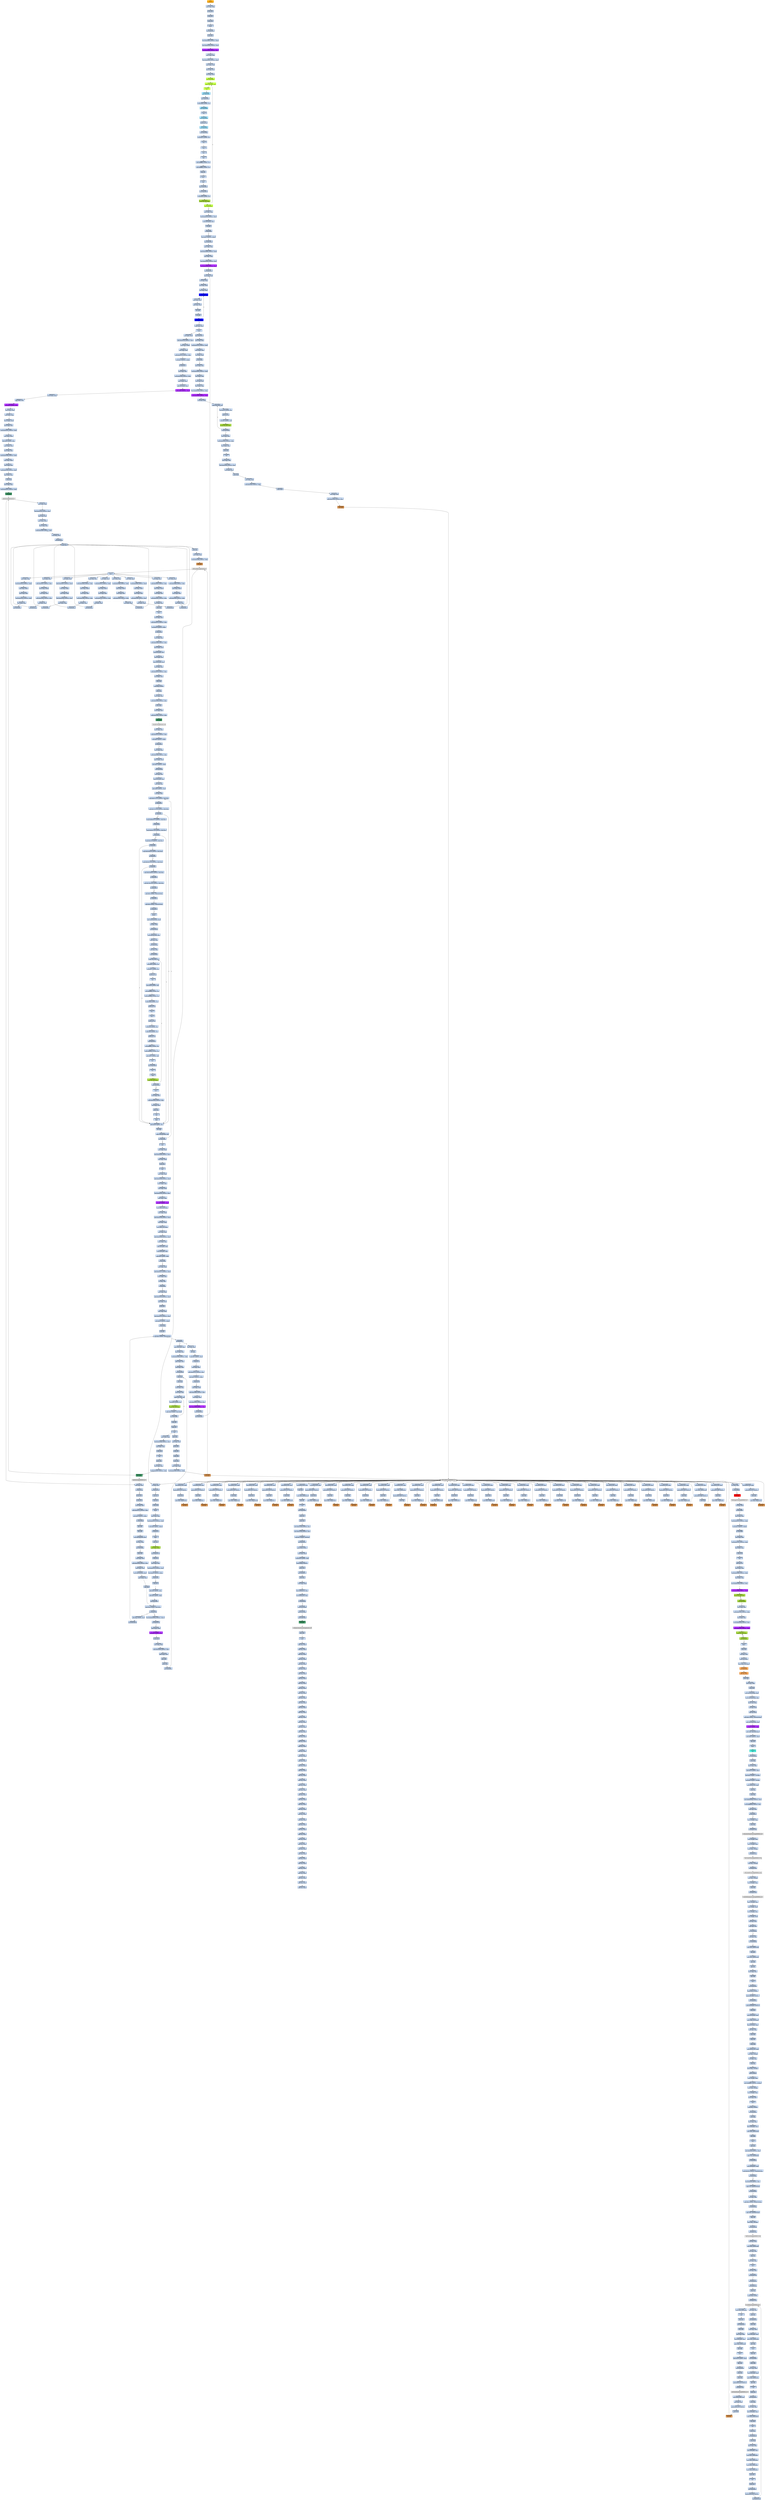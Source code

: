 strict digraph G {
	graph [bgcolor=transparent,
		name=G
	];
	node [color=lightsteelblue,
		fillcolor=lightsteelblue,
		shape=rectangle,
		style=filled
	];
	a0x0043f060pushl_ebp	[color=lightgrey,
		fillcolor=orange,
		label="start\npushl %ebp"];
	a0x0043f061movl_esp_ebp	[label="0x0043f061\nmovl %esp, %ebp"];
	a0x0043f060pushl_ebp -> a0x0043f061movl_esp_ebp	[color="#000000"];
	a0x0043f063pushl_ebx	[label="0x0043f063\npushl %ebx"];
	a0x0043f061movl_esp_ebp -> a0x0043f063pushl_ebx	[color="#000000"];
	a0x0043f064pushl_esi	[label="0x0043f064\npushl %esi"];
	a0x0043f063pushl_ebx -> a0x0043f064pushl_esi	[color="#000000"];
	a0x0043f065pushl_edi	[label="0x0043f065\npushl %edi"];
	a0x0043f064pushl_esi -> a0x0043f065pushl_edi	[color="#000000"];
	a0x0043f066pusha_	[label="0x0043f066\npusha "];
	a0x0043f065pushl_edi -> a0x0043f066pusha_	[color="#000000"];
	a0x0043f067call_0x0043f06c	[label="0x0043f067\ncall 0x0043f06c"];
	a0x0043f066pusha_ -> a0x0043f067call_0x0043f06c	[color="#000000"];
	a0x0043f06cpopl_ebp	[label="0x0043f06c\npopl %ebp"];
	a0x0043f067call_0x0043f06c -> a0x0043f06cpopl_ebp	[color="#000000"];
	a0x0043f06dsubl_0x40286cUINT32_ebp	[label="0x0043f06d\nsubl $0x40286c<UINT32>, %ebp"];
	a0x0043f06cpopl_ebp -> a0x0043f06dsubl_0x40286cUINT32_ebp	[color="#000000"];
	a0x0043f073movl_0x40345dUINT32_ecx	[label="0x0043f073\nmovl $0x40345d<UINT32>, %ecx"];
	a0x0043f06dsubl_0x40286cUINT32_ebp -> a0x0043f073movl_0x40345dUINT32_ecx	[color="#000000"];
	a0x0043f078subl_0x4028c6UINT32_ecx	[color=purple,
		fillcolor=purple,
		label="0x0043f078\nsubl $0x4028c6<UINT32>, %ecx"];
	a0x0043f073movl_0x40345dUINT32_ecx -> a0x0043f078subl_0x4028c6UINT32_ecx	[color="#000000"];
	a0x0043f07emovl_ebp_edx	[label="0x0043f07e\nmovl %ebp, %edx"];
	a0x0043f078subl_0x4028c6UINT32_ecx -> a0x0043f07emovl_ebp_edx	[color="#000000"];
	a0x0043f080addl_0x4028c6UINT32_edx	[label="0x0043f080\naddl $0x4028c6<UINT32>, %edx"];
	a0x0043f07emovl_ebp_edx -> a0x0043f080addl_0x4028c6UINT32_edx	[color="#000000"];
	a0x0043f086leal_edx__edi	[label="0x0043f086\nleal (%edx), %edi"];
	a0x0043f080addl_0x4028c6UINT32_edx -> a0x0043f086leal_edx__edi	[color="#000000"];
	a0x0043f088movl_edi_esi	[label="0x0043f088\nmovl %edi, %esi"];
	a0x0043f086leal_edx__edi -> a0x0043f088movl_edi_esi	[color="#000000"];
	a0x0043f08axorl_eax_eax	[label="0x0043f08a\nxorl %eax, %eax"];
	a0x0043f088movl_edi_esi -> a0x0043f08axorl_eax_eax	[color="#000000"];
	a0x0043f08cjmp_0x0043f092	[color=olivedrab1,
		fillcolor=olivedrab1,
		label="0x0043f08c\njmp 0x0043f092"];
	a0x0043f08axorl_eax_eax -> a0x0043f08cjmp_0x0043f092	[color="#000000"];
	a0x0043f092lodsb_ds_esi__al	[color=olivedrab1,
		fillcolor=olivedrab1,
		label="0x0043f092\nlodsb %ds:(%esi), %al"];
	a0x0043f08cjmp_0x0043f092 -> a0x0043f092lodsb_ds_esi__al	[color="#000000"];
	a0x0043f093stc_	[color=olivedrab1,
		fillcolor=olivedrab1,
		label="0x0043f093\nstc "];
	a0x0043f092lodsb_ds_esi__al -> a0x0043f093stc_	[color="#000000"];
	a0x0043f094jmp_0x0043f097	[color=skyblue,
		fillcolor=skyblue,
		label="0x0043f094\njmp 0x0043f097"];
	a0x0043f093stc_ -> a0x0043f094jmp_0x0043f097	[color="#000000"];
	a0x0043f097jmp_0x0043f09a	[label="0x0043f097\njmp 0x0043f09a"];
	a0x0043f094jmp_0x0043f097 -> a0x0043f097jmp_0x0043f09a	[color="#000000"];
	a0x0043f09asubb_0x6dUINT8_al	[label="0x0043f09a\nsubb $0x6d<UINT8>, %al"];
	a0x0043f097jmp_0x0043f09a -> a0x0043f09asubb_0x6dUINT8_al	[color="#000000"];
	a0x0043f09cjmp_0x0043f09f	[color=skyblue,
		fillcolor=skyblue,
		label="0x0043f09c\njmp 0x0043f09f"];
	a0x0043f09asubb_0x6dUINT8_al -> a0x0043f09cjmp_0x0043f09f	[color="#000000"];
	a0x0043f09fclc_	[label="0x0043f09f\nclc "];
	a0x0043f09cjmp_0x0043f09f -> a0x0043f09fclc_	[color="#000000"];
	a0x0043f0a0jmp_0x0043f0a3	[color=skyblue,
		fillcolor=skyblue,
		label="0x0043f0a0\njmp 0x0043f0a3"];
	a0x0043f09fclc_ -> a0x0043f0a0jmp_0x0043f0a3	[color="#000000"];
	a0x0043f0a3subb_cl_al	[label="0x0043f0a3\nsubb %cl, %al"];
	a0x0043f0a0jmp_0x0043f0a3 -> a0x0043f0a3subb_cl_al	[color="#000000"];
	a0x0043f0a5jmp_0x0043f0a8	[color=skyblue,
		fillcolor=skyblue,
		label="0x0043f0a5\njmp 0x0043f0a8"];
	a0x0043f0a3subb_cl_al -> a0x0043f0a5jmp_0x0043f0a8	[color="#000000"];
	a0x0043f0a8jmp_0x0043f0ab	[label="0x0043f0a8\njmp 0x0043f0ab"];
	a0x0043f0a5jmp_0x0043f0a8 -> a0x0043f0a8jmp_0x0043f0ab	[color="#000000"];
	a0x0043f0abxorb_0x22UINT8_al	[label="0x0043f0ab\nxorb $0x22<UINT8>, %al"];
	a0x0043f0a8jmp_0x0043f0ab -> a0x0043f0abxorb_0x22UINT8_al	[color="#000000"];
	a0x0043f0adstc_	[label="0x0043f0ad\nstc "];
	a0x0043f0abxorb_0x22UINT8_al -> a0x0043f0adstc_	[color="#000000"];
	a0x0043f0aeclc_	[label="0x0043f0ae\nclc "];
	a0x0043f0adstc_ -> a0x0043f0aeclc_	[color="#000000"];
	a0x0043f0afclc_	[label="0x0043f0af\nclc "];
	a0x0043f0aeclc_ -> a0x0043f0afclc_	[color="#000000"];
	a0x0043f0b0nop_	[label="0x0043f0b0\nnop "];
	a0x0043f0afclc_ -> a0x0043f0b0nop_	[color="#000000"];
	a0x0043f0b1rolb_0xffffffb4UINT8_al	[label="0x0043f0b1\nrolb $0xffffffb4<UINT8>, %al"];
	a0x0043f0b0nop_ -> a0x0043f0b1rolb_0xffffffb4UINT8_al	[color="#000000"];
	a0x0043f0b4rolb_0xffffffd5UINT8_al	[label="0x0043f0b4\nrolb $0xffffffd5<UINT8>, %al"];
	a0x0043f0b1rolb_0xffffffb4UINT8_al -> a0x0043f0b4rolb_0xffffffd5UINT8_al	[color="#000000"];
	a0x0043f0b7decb_al	[label="0x0043f0b7\ndecb %al"];
	a0x0043f0b4rolb_0xffffffd5UINT8_al -> a0x0043f0b7decb_al	[color="#000000"];
	a0x0043f0b9stc_	[label="0x0043f0b9\nstc "];
	a0x0043f0b7decb_al -> a0x0043f0b9stc_	[color="#000000"];
	a0x0043f0banop_	[label="0x0043f0ba\nnop "];
	a0x0043f0b9stc_ -> a0x0043f0banop_	[color="#000000"];
	a0x0043f0bbjmp_0x0043f0be	[label="0x0043f0bb\njmp 0x0043f0be"];
	a0x0043f0banop_ -> a0x0043f0bbjmp_0x0043f0be	[color="#000000"];
	a0x0043f0bejmp_0x0043f0c1	[label="0x0043f0be\njmp 0x0043f0c1"];
	a0x0043f0bbjmp_0x0043f0be -> a0x0043f0bejmp_0x0043f0c1	[color="#000000"];
	a0x0043f0c1xorb_0x44UINT8_al	[label="0x0043f0c1\nxorb $0x44<UINT8>, %al"];
	a0x0043f0bejmp_0x0043f0c1 -> a0x0043f0c1xorb_0x44UINT8_al	[color="#000000"];
	a0x0043f0c3stosb_al_es_edi_	[color=yellowgreen,
		fillcolor=yellowgreen,
		label="0x0043f0c3\nstosb %al, %es:(%edi)"];
	a0x0043f0c1xorb_0x44UINT8_al -> a0x0043f0c3stosb_al_es_edi_	[color="#000000"];
	a0x0043f0c4loop_0x0043f092	[color=olivedrab1,
		fillcolor=olivedrab1,
		label="0x0043f0c4\nloop 0x0043f092"];
	a0x0043f0c3stosb_al_es_edi_ -> a0x0043f0c4loop_0x0043f092	[color="#000000"];
	a0x0043f0c4loop_0x0043f092 -> a0x0043f092lodsb_ds_esi__al	[color="#000000",
		label=T];
	a0x0043f0c6movl_ebp_edx	[label="0x0043f0c6\nmovl %ebp, %edx"];
	a0x0043f0c4loop_0x0043f092 -> a0x0043f0c6movl_ebp_edx	[color="#000000",
		label=F];
	a0x0043f0c8addl_0x40321fUINT32_edx	[label="0x0043f0c8\naddl $0x40321f<UINT32>, %edx"];
	a0x0043f0c6movl_ebp_edx -> a0x0043f0c8addl_0x40321fUINT32_edx	[color="#000000"];
	a0x0043f0cemovl_0x20esp__eax	[label="0x0043f0ce\nmovl 0x20(%esp), %eax"];
	a0x0043f0c8addl_0x40321fUINT32_edx -> a0x0043f0cemovl_0x20esp__eax	[color="#000000"];
	a0x0043f0d2incl_eax	[label="0x0043f0d2\nincl %eax"];
	a0x0043f0cemovl_0x20esp__eax -> a0x0043f0d2incl_eax	[color="#000000"];
	a0x0043f0d3js_0x0043f0dd	[label="0x0043f0d3\njs 0x0043f0dd"];
	a0x0043f0d2incl_eax -> a0x0043f0d3js_0x0043f0dd	[color="#000000"];
	a0x0043f0d5movl_0x1UINT32_edx_	[label="0x0043f0d5\nmovl $0x1<UINT32>, (%edx)"];
	a0x0043f0d3js_0x0043f0dd -> a0x0043f0d5movl_0x1UINT32_edx_	[color="#000000",
		label=F];
	a0x0043f0dbjmp_0x0043f0e3	[label="0x0043f0db\njmp 0x0043f0e3"];
	a0x0043f0d5movl_0x1UINT32_edx_ -> a0x0043f0dbjmp_0x0043f0e3	[color="#000000"];
	a0x0043f0e3movl_ebp_edx	[label="0x0043f0e3\nmovl %ebp, %edx"];
	a0x0043f0dbjmp_0x0043f0e3 -> a0x0043f0e3movl_ebp_edx	[color="#000000"];
	a0x0043f0e5addl_0x402866UINT32_edx	[label="0x0043f0e5\naddl $0x402866<UINT32>, %edx"];
	a0x0043f0e3movl_ebp_edx -> a0x0043f0e5addl_0x402866UINT32_edx	[color="#000000"];
	a0x0043f0ebleal_edx__eax	[label="0x0043f0eb\nleal (%edx), %eax"];
	a0x0043f0e5addl_0x402866UINT32_edx -> a0x0043f0ebleal_edx__eax	[color="#000000"];
	a0x0043f0edmovl_0x403065UINT32_ecx	[label="0x0043f0ed\nmovl $0x403065<UINT32>, %ecx"];
	a0x0043f0ebleal_edx__eax -> a0x0043f0edmovl_0x403065UINT32_ecx	[color="#000000"];
	a0x0043f0f2subl_0x402866UINT32_ecx	[color=purple,
		fillcolor=purple,
		label="0x0043f0f2\nsubl $0x402866<UINT32>, %ecx"];
	a0x0043f0edmovl_0x403065UINT32_ecx -> a0x0043f0f2subl_0x402866UINT32_ecx	[color="#000000"];
	a0x0043f0f8call_0x0043f401	[label="0x0043f0f8\ncall 0x0043f401"];
	a0x0043f0f2subl_0x402866UINT32_ecx -> a0x0043f0f8call_0x0043f401	[color="#000000"];
	a0x0043f401movl_eax_edi	[label="0x0043f401\nmovl %eax, %edi"];
	a0x0043f0f8call_0x0043f401 -> a0x0043f401movl_eax_edi	[color="#000000"];
	a0x0043f403xorl_eax_eax	[label="0x0043f403\nxorl %eax, %eax"];
	a0x0043f401movl_eax_edi -> a0x0043f403xorl_eax_eax	[color="#000000"];
	a0x0043f405xorl_ebx_ebx	[label="0x0043f405\nxorl %ebx, %ebx"];
	a0x0043f403xorl_eax_eax -> a0x0043f405xorl_ebx_ebx	[color="#000000"];
	a0x0043f407xorl_edx_edx	[label="0x0043f407\nxorl %edx, %edx"];
	a0x0043f405xorl_ebx_ebx -> a0x0043f407xorl_edx_edx	[color="#000000"];
	a0x0043f409movb_edi__al	[color=blue,
		fillcolor=blue,
		label="0x0043f409\nmovb (%edi), %al"];
	a0x0043f407xorl_edx_edx -> a0x0043f409movb_edi__al	[color="#000000"];
	a0x0043f40bmull_edx_eax	[label="0x0043f40b\nmull %edx, %eax"];
	a0x0043f409movb_edi__al -> a0x0043f40bmull_edx_eax	[color="#000000"];
	a0x0043f40daddl_eax_ebx	[label="0x0043f40d\naddl %eax, %ebx"];
	a0x0043f40bmull_edx_eax -> a0x0043f40daddl_eax_ebx	[color="#000000"];
	a0x0043f40fincl_edx	[label="0x0043f40f\nincl %edx"];
	a0x0043f40daddl_eax_ebx -> a0x0043f40fincl_edx	[color="#000000"];
	a0x0043f410incl_edi	[label="0x0043f410\nincl %edi"];
	a0x0043f40fincl_edx -> a0x0043f410incl_edi	[color="#000000"];
	a0x0043f411loop_0x0043f409	[color=blue,
		fillcolor=blue,
		label="0x0043f411\nloop 0x0043f409"];
	a0x0043f410incl_edi -> a0x0043f411loop_0x0043f409	[color="#000000"];
	a0x0043f411loop_0x0043f409 -> a0x0043f409movb_edi__al	[color="#000000",
		label=T];
	a0x0043f413xchgl_eax_ebx	[label="0x0043f413\nxchgl %eax, %ebx"];
	a0x0043f411loop_0x0043f409 -> a0x0043f413xchgl_eax_ebx	[color="#000000",
		label=F];
	a0x0043f414ret	[label="0x0043f414\nret"];
	a0x0043f413xchgl_eax_ebx -> a0x0043f414ret	[color="#000000"];
	a0x0043f0fdmovl_ebp_edx	[label="0x0043f0fd\nmovl %ebp, %edx"];
	a0x0043f414ret -> a0x0043f0fdmovl_ebp_edx	[color="#000000"];
	a0x0043f815jmp_0x0043f819	[label="0x0043f815\njmp 0x0043f819"];
	a0x0043f414ret -> a0x0043f815jmp_0x0043f819	[color="#000000"];
	a0x0043f0ffaddl_0x40321bUINT32_edx	[label="0x0043f0ff\naddl $0x40321b<UINT32>, %edx"];
	a0x0043f0fdmovl_ebp_edx -> a0x0043f0ffaddl_0x40321bUINT32_edx	[color="#000000"];
	a0x0043f105movl_eax_edx_	[label="0x0043f105\nmovl %eax, (%edx)"];
	a0x0043f0ffaddl_0x40321bUINT32_edx -> a0x0043f105movl_eax_edx_	[color="#000000"];
	a0x0043f107movl_ebp_edx	[label="0x0043f107\nmovl %ebp, %edx"];
	a0x0043f105movl_eax_edx_ -> a0x0043f107movl_ebp_edx	[color="#000000"];
	a0x0043f109addl_0x403213UINT32_edx	[label="0x0043f109\naddl $0x403213<UINT32>, %edx"];
	a0x0043f107movl_ebp_edx -> a0x0043f109addl_0x403213UINT32_edx	[color="#000000"];
	a0x0043f10ftestl_0x1UINT32_edx_	[label="0x0043f10f\ntestl $0x1<UINT32>, (%edx)"];
	a0x0043f109addl_0x403213UINT32_edx -> a0x0043f10ftestl_0x1UINT32_edx_	[color="#000000"];
	a0x0043f115je_0x0043f15f	[label="0x0043f115\nje 0x0043f15f"];
	a0x0043f10ftestl_0x1UINT32_edx_ -> a0x0043f115je_0x0043f15f	[color="#000000"];
	a0x0043f15fmovl_ebp_edx	[label="0x0043f15f\nmovl %ebp, %edx"];
	a0x0043f115je_0x0043f15f -> a0x0043f15fmovl_ebp_edx	[color="#000000",
		label=T];
	a0x0043f161addl_0x40320bUINT32_edx	[label="0x0043f161\naddl $0x40320b<UINT32>, %edx"];
	a0x0043f15fmovl_ebp_edx -> a0x0043f161addl_0x40320bUINT32_edx	[color="#000000"];
	a0x0043f167movl_edx__eax	[label="0x0043f167\nmovl (%edx), %eax"];
	a0x0043f161addl_0x40320bUINT32_edx -> a0x0043f167movl_edx__eax	[color="#000000"];
	a0x0043f169addl_0x3ceax__eax	[label="0x0043f169\naddl 0x3c(%eax), %eax"];
	a0x0043f167movl_edx__eax -> a0x0043f169addl_0x3ceax__eax	[color="#000000"];
	a0x0043f16caddl_0x80UINT32_eax	[color=purple,
		fillcolor=purple,
		label="0x0043f16c\naddl $0x80<UINT32>, %eax"];
	a0x0043f169addl_0x3ceax__eax -> a0x0043f16caddl_0x80UINT32_eax	[color="#000000"];
	a0x0043f171movl_eax__ecx	[label="0x0043f171\nmovl (%eax), %ecx"];
	a0x0043f16caddl_0x80UINT32_eax -> a0x0043f171movl_eax__ecx	[color="#000000"];
	a0x0043f173addl_edx__ecx	[label="0x0043f173\naddl (%edx), %ecx"];
	a0x0043f171movl_eax__ecx -> a0x0043f173addl_edx__ecx	[color="#000000"];
	a0x0043f175addl_0x10UINT8_ecx	[color=purple,
		fillcolor=purple,
		label="0x0043f175\naddl $0x10<UINT8>, %ecx"];
	a0x0043f173addl_edx__ecx -> a0x0043f175addl_0x10UINT8_ecx	[color="#000000"];
	a0x0043f178movl_ecx__eax	[label="0x0043f178\nmovl (%ecx), %eax"];
	a0x0043f175addl_0x10UINT8_ecx -> a0x0043f178movl_ecx__eax	[color="#000000"];
	a0x0043f17aaddl_edx__eax	[label="0x0043f17a\naddl (%edx), %eax"];
	a0x0043f178movl_ecx__eax -> a0x0043f17aaddl_edx__eax	[color="#000000"];
	a0x0043f17cmovl_eax__ebx	[label="0x0043f17c\nmovl (%eax), %ebx"];
	a0x0043f17aaddl_edx__eax -> a0x0043f17cmovl_eax__ebx	[color="#000000"];
	a0x0043f17emovl_ebp_edx	[label="0x0043f17e\nmovl %ebp, %edx"];
	a0x0043f17cmovl_eax__ebx -> a0x0043f17emovl_ebp_edx	[color="#000000"];
	a0x0043f180addl_0x403397UINT32_edx	[label="0x0043f180\naddl $0x403397<UINT32>, %edx"];
	a0x0043f17emovl_ebp_edx -> a0x0043f180addl_0x403397UINT32_edx	[color="#000000"];
	a0x0043f186movl_ebx_edx_	[label="0x0043f186\nmovl %ebx, (%edx)"];
	a0x0043f180addl_0x403397UINT32_edx -> a0x0043f186movl_ebx_edx_	[color="#000000"];
	a0x0043f188addl_0x4UINT8_eax	[label="0x0043f188\naddl $0x4<UINT8>, %eax"];
	a0x0043f186movl_ebx_edx_ -> a0x0043f188addl_0x4UINT8_eax	[color="#000000"];
	a0x0043f18bmovl_eax__ebx	[label="0x0043f18b\nmovl (%eax), %ebx"];
	a0x0043f188addl_0x4UINT8_eax -> a0x0043f18bmovl_eax__ebx	[color="#000000"];
	a0x0043f18dmovl_ebp_edx	[label="0x0043f18d\nmovl %ebp, %edx"];
	a0x0043f18bmovl_eax__ebx -> a0x0043f18dmovl_ebp_edx	[color="#000000"];
	a0x0043f18faddl_0x40339bUINT32_edx	[label="0x0043f18f\naddl $0x40339b<UINT32>, %edx"];
	a0x0043f18dmovl_ebp_edx -> a0x0043f18faddl_0x40339bUINT32_edx	[color="#000000"];
	a0x0043f195movl_ebx_edx_	[label="0x0043f195\nmovl %ebx, (%edx)"];
	a0x0043f18faddl_0x40339bUINT32_edx -> a0x0043f195movl_ebx_edx_	[color="#000000"];
	a0x0043f197movl_ebp_edx	[label="0x0043f197\nmovl %ebp, %edx"];
	a0x0043f195movl_ebx_edx_ -> a0x0043f197movl_ebp_edx	[color="#000000"];
	a0x0043f199addl_0x40339fUINT32_edx	[label="0x0043f199\naddl $0x40339f<UINT32>, %edx"];
	a0x0043f197movl_ebp_edx -> a0x0043f199addl_0x40339fUINT32_edx	[color="#000000"];
	a0x0043f19fleal_edx__eax	[label="0x0043f19f\nleal (%edx), %eax"];
	a0x0043f199addl_0x40339fUINT32_edx -> a0x0043f19fleal_edx__eax	[color="#000000"];
	a0x0043f1a1pushl_eax	[label="0x0043f1a1\npushl %eax"];
	a0x0043f19fleal_edx__eax -> a0x0043f1a1pushl_eax	[color="#000000"];
	a0x0043f1a2movl_ebp_edx	[label="0x0043f1a2\nmovl %ebp, %edx"];
	a0x0043f1a1pushl_eax -> a0x0043f1a2movl_ebp_edx	[color="#000000"];
	a0x0043f1a4addl_0x403397UINT32_edx	[label="0x0043f1a4\naddl $0x403397<UINT32>, %edx"];
	a0x0043f1a2movl_ebp_edx -> a0x0043f1a4addl_0x403397UINT32_edx	[color="#000000"];
	a0x0043f1aacall_edx_	[color=seagreen,
		fillcolor=seagreen,
		label="0x0043f1aa\ncall (%edx)"];
	a0x0043f1a4addl_0x403397UINT32_edx -> a0x0043f1aacall_edx_	[color="#000000"];
	LoadLibraryA_kernel32_dll	[color=lightgrey,
		fillcolor=lightgrey,
		label="LoadLibraryA@kernel32.dll"];
	a0x0043f1aacall_edx_ -> LoadLibraryA_kernel32_dll	[color="#000000"];
	a0x0043f1acmovl_ebp_edx	[label="0x0043f1ac\nmovl %ebp, %edx"];
	LoadLibraryA_kernel32_dll -> a0x0043f1acmovl_ebp_edx	[color="#000000"];
	a0x0043f67atestl_eax_eax	[label="0x0043f67a\ntestl %eax, %eax"];
	LoadLibraryA_kernel32_dll -> a0x0043f67atestl_eax_eax	[color="#000000"];
	a0x0043f1aeaddl_0x4033acUINT32_edx	[label="0x0043f1ae\naddl $0x4033ac<UINT32>, %edx"];
	a0x0043f1acmovl_ebp_edx -> a0x0043f1aeaddl_0x4033acUINT32_edx	[color="#000000"];
	a0x0043f1b4movl_eax_esi	[label="0x0043f1b4\nmovl %eax, %esi"];
	a0x0043f1aeaddl_0x4033acUINT32_edx -> a0x0043f1b4movl_eax_esi	[color="#000000"];
	a0x0043f1b6movl_eax_edx_	[label="0x0043f1b6\nmovl %eax, (%edx)"];
	a0x0043f1b4movl_eax_esi -> a0x0043f1b6movl_eax_edx_	[color="#000000"];
	a0x0043f1b8movl_ebp_edx	[label="0x0043f1b8\nmovl %ebp, %edx"];
	a0x0043f1b6movl_eax_edx_ -> a0x0043f1b8movl_ebp_edx	[color="#000000"];
	a0x0043f1baaddl_0x4033b0UINT32_edx	[label="0x0043f1ba\naddl $0x4033b0<UINT32>, %edx"];
	a0x0043f1b8movl_ebp_edx -> a0x0043f1baaddl_0x4033b0UINT32_edx	[color="#000000"];
	a0x0043f1c0leal_edx__eax	[label="0x0043f1c0\nleal (%edx), %eax"];
	a0x0043f1baaddl_0x4033b0UINT32_edx -> a0x0043f1c0leal_edx__eax	[color="#000000"];
	a0x0043f1c2call_0x0043f2a5	[label="0x0043f1c2\ncall 0x0043f2a5"];
	a0x0043f1c0leal_edx__eax -> a0x0043f1c2call_0x0043f2a5	[color="#000000"];
	a0x0043f2a5pushl_eax	[label="0x0043f2a5\npushl %eax"];
	a0x0043f1c2call_0x0043f2a5 -> a0x0043f2a5pushl_eax	[color="#000000"];
	a0x0043f2a6pushl_esi	[label="0x0043f2a6\npushl %esi"];
	a0x0043f2a5pushl_eax -> a0x0043f2a6pushl_esi	[color="#000000"];
	a0x0043f2a7movl_ebp_edx	[label="0x0043f2a7\nmovl %ebp, %edx"];
	a0x0043f2a6pushl_esi -> a0x0043f2a7movl_ebp_edx	[color="#000000"];
	a0x0043f2a9addl_0x40339bUINT32_edx	[label="0x0043f2a9\naddl $0x40339b<UINT32>, %edx"];
	a0x0043f2a7movl_ebp_edx -> a0x0043f2a9addl_0x40339bUINT32_edx	[color="#000000"];
	a0x0043f2afcall_edx_	[color=peru,
		fillcolor=peru,
		label="0x0043f2af\ncall (%edx)"];
	a0x0043f2a9addl_0x40339bUINT32_edx -> a0x0043f2afcall_edx_	[color="#000000"];
	GetProcAddress_kernel32_dll	[color=lightgrey,
		fillcolor=lightgrey,
		label="GetProcAddress@kernel32.dll"];
	a0x0043f2afcall_edx_ -> GetProcAddress_kernel32_dll	[color="#000000"];
	a0x0043f2b1ret	[label="0x0043f2b1\nret"];
	GetProcAddress_kernel32_dll -> a0x0043f2b1ret	[color="#000000"];
	a0x0043f700orl_eax_eax	[label="0x0043f700\norl %eax, %eax"];
	GetProcAddress_kernel32_dll -> a0x0043f700orl_eax_eax	[color="#000000"];
	a0x0043f1c7movl_ebp_edx	[label="0x0043f1c7\nmovl %ebp, %edx"];
	a0x0043f2b1ret -> a0x0043f1c7movl_ebp_edx	[color="#000000"];
	a0x0043f1e0movl_ebp_edx	[label="0x0043f1e0\nmovl %ebp, %edx"];
	a0x0043f2b1ret -> a0x0043f1e0movl_ebp_edx	[color="#000000"];
	a0x0043f1f9movl_ebp_edx	[label="0x0043f1f9\nmovl %ebp, %edx"];
	a0x0043f2b1ret -> a0x0043f1f9movl_ebp_edx	[color="#000000"];
	a0x0043f212movl_ebp_edx	[label="0x0043f212\nmovl %ebp, %edx"];
	a0x0043f2b1ret -> a0x0043f212movl_ebp_edx	[color="#000000"];
	a0x0043f22bmovl_ebp_edx	[label="0x0043f22b\nmovl %ebp, %edx"];
	a0x0043f2b1ret -> a0x0043f22bmovl_ebp_edx	[color="#000000"];
	a0x0043f244movl_ebp_edx	[label="0x0043f244\nmovl %ebp, %edx"];
	a0x0043f2b1ret -> a0x0043f244movl_ebp_edx	[color="#000000"];
	a0x0043f25dmovl_ebp_edx	[label="0x0043f25d\nmovl %ebp, %edx"];
	a0x0043f2b1ret -> a0x0043f25dmovl_ebp_edx	[color="#000000"];
	a0x0043f276movl_ebp_edx	[label="0x0043f276\nmovl %ebp, %edx"];
	a0x0043f2b1ret -> a0x0043f276movl_ebp_edx	[color="#000000"];
	a0x0043f28fmovl_ebp_edx	[label="0x0043f28f\nmovl %ebp, %edx"];
	a0x0043f2b1ret -> a0x0043f28fmovl_ebp_edx	[color="#000000"];
	a0x0043f1c9addl_0x4033c1UINT32_edx	[label="0x0043f1c9\naddl $0x4033c1<UINT32>, %edx"];
	a0x0043f1c7movl_ebp_edx -> a0x0043f1c9addl_0x4033c1UINT32_edx	[color="#000000"];
	a0x0043f1cfmovl_eax_edx_	[label="0x0043f1cf\nmovl %eax, (%edx)"];
	a0x0043f1c9addl_0x4033c1UINT32_edx -> a0x0043f1cfmovl_eax_edx_	[color="#000000"];
	a0x0043f1d1movl_ebp_edx	[label="0x0043f1d1\nmovl %ebp, %edx"];
	a0x0043f1cfmovl_eax_edx_ -> a0x0043f1d1movl_ebp_edx	[color="#000000"];
	a0x0043f1d3addl_0x4033c5UINT32_edx	[label="0x0043f1d3\naddl $0x4033c5<UINT32>, %edx"];
	a0x0043f1d1movl_ebp_edx -> a0x0043f1d3addl_0x4033c5UINT32_edx	[color="#000000"];
	a0x0043f1d9leal_edx__eax	[label="0x0043f1d9\nleal (%edx), %eax"];
	a0x0043f1d3addl_0x4033c5UINT32_edx -> a0x0043f1d9leal_edx__eax	[color="#000000"];
	a0x0043f1dbcall_0x0043f2a5	[label="0x0043f1db\ncall 0x0043f2a5"];
	a0x0043f1d9leal_edx__eax -> a0x0043f1dbcall_0x0043f2a5	[color="#000000"];
	a0x0043f1dbcall_0x0043f2a5 -> a0x0043f2a5pushl_eax	[color="#000000"];
	a0x0043f1e2addl_0x4033d4UINT32_edx	[label="0x0043f1e2\naddl $0x4033d4<UINT32>, %edx"];
	a0x0043f1e0movl_ebp_edx -> a0x0043f1e2addl_0x4033d4UINT32_edx	[color="#000000"];
	a0x0043f1e8movl_eax_edx_	[label="0x0043f1e8\nmovl %eax, (%edx)"];
	a0x0043f1e2addl_0x4033d4UINT32_edx -> a0x0043f1e8movl_eax_edx_	[color="#000000"];
	a0x0043f1eamovl_ebp_edx	[label="0x0043f1ea\nmovl %ebp, %edx"];
	a0x0043f1e8movl_eax_edx_ -> a0x0043f1eamovl_ebp_edx	[color="#000000"];
	a0x0043f1ecaddl_0x4033d8UINT32_edx	[label="0x0043f1ec\naddl $0x4033d8<UINT32>, %edx"];
	a0x0043f1eamovl_ebp_edx -> a0x0043f1ecaddl_0x4033d8UINT32_edx	[color="#000000"];
	a0x0043f1f2leal_edx__eax	[label="0x0043f1f2\nleal (%edx), %eax"];
	a0x0043f1ecaddl_0x4033d8UINT32_edx -> a0x0043f1f2leal_edx__eax	[color="#000000"];
	a0x0043f1f4call_0x0043f2a5	[label="0x0043f1f4\ncall 0x0043f2a5"];
	a0x0043f1f2leal_edx__eax -> a0x0043f1f4call_0x0043f2a5	[color="#000000"];
	a0x0043f1f4call_0x0043f2a5 -> a0x0043f2a5pushl_eax	[color="#000000"];
	a0x0043f1fbaddl_0x4033ebUINT32_edx	[label="0x0043f1fb\naddl $0x4033eb<UINT32>, %edx"];
	a0x0043f1f9movl_ebp_edx -> a0x0043f1fbaddl_0x4033ebUINT32_edx	[color="#000000"];
	a0x0043f201movl_eax_edx_	[label="0x0043f201\nmovl %eax, (%edx)"];
	a0x0043f1fbaddl_0x4033ebUINT32_edx -> a0x0043f201movl_eax_edx_	[color="#000000"];
	a0x0043f203movl_ebp_edx	[label="0x0043f203\nmovl %ebp, %edx"];
	a0x0043f201movl_eax_edx_ -> a0x0043f203movl_ebp_edx	[color="#000000"];
	a0x0043f205addl_0x4033efUINT32_edx	[label="0x0043f205\naddl $0x4033ef<UINT32>, %edx"];
	a0x0043f203movl_ebp_edx -> a0x0043f205addl_0x4033efUINT32_edx	[color="#000000"];
	a0x0043f20bleal_edx__eax	[label="0x0043f20b\nleal (%edx), %eax"];
	a0x0043f205addl_0x4033efUINT32_edx -> a0x0043f20bleal_edx__eax	[color="#000000"];
	a0x0043f20dcall_0x0043f2a5	[label="0x0043f20d\ncall 0x0043f2a5"];
	a0x0043f20bleal_edx__eax -> a0x0043f20dcall_0x0043f2a5	[color="#000000"];
	a0x0043f20dcall_0x0043f2a5 -> a0x0043f2a5pushl_eax	[color="#000000"];
	a0x0043f214addl_0x4033fbUINT32_edx	[label="0x0043f214\naddl $0x4033fb<UINT32>, %edx"];
	a0x0043f212movl_ebp_edx -> a0x0043f214addl_0x4033fbUINT32_edx	[color="#000000"];
	a0x0043f21amovl_eax_edx_	[label="0x0043f21a\nmovl %eax, (%edx)"];
	a0x0043f214addl_0x4033fbUINT32_edx -> a0x0043f21amovl_eax_edx_	[color="#000000"];
	a0x0043f21cmovl_ebp_edx	[label="0x0043f21c\nmovl %ebp, %edx"];
	a0x0043f21amovl_eax_edx_ -> a0x0043f21cmovl_ebp_edx	[color="#000000"];
	a0x0043f21eaddl_0x4033ffUINT32_edx	[label="0x0043f21e\naddl $0x4033ff<UINT32>, %edx"];
	a0x0043f21cmovl_ebp_edx -> a0x0043f21eaddl_0x4033ffUINT32_edx	[color="#000000"];
	a0x0043f224leal_edx__eax	[label="0x0043f224\nleal (%edx), %eax"];
	a0x0043f21eaddl_0x4033ffUINT32_edx -> a0x0043f224leal_edx__eax	[color="#000000"];
	a0x0043f226call_0x0043f2a5	[label="0x0043f226\ncall 0x0043f2a5"];
	a0x0043f224leal_edx__eax -> a0x0043f226call_0x0043f2a5	[color="#000000"];
	a0x0043f226call_0x0043f2a5 -> a0x0043f2a5pushl_eax	[color="#000000"];
	a0x0043f22daddl_0x40340bUINT32_edx	[label="0x0043f22d\naddl $0x40340b<UINT32>, %edx"];
	a0x0043f22bmovl_ebp_edx -> a0x0043f22daddl_0x40340bUINT32_edx	[color="#000000"];
	a0x0043f233movl_eax_edx_	[label="0x0043f233\nmovl %eax, (%edx)"];
	a0x0043f22daddl_0x40340bUINT32_edx -> a0x0043f233movl_eax_edx_	[color="#000000"];
	a0x0043f235movl_ebp_edx	[label="0x0043f235\nmovl %ebp, %edx"];
	a0x0043f233movl_eax_edx_ -> a0x0043f235movl_ebp_edx	[color="#000000"];
	a0x0043f237addl_0x40340fUINT32_edx	[label="0x0043f237\naddl $0x40340f<UINT32>, %edx"];
	a0x0043f235movl_ebp_edx -> a0x0043f237addl_0x40340fUINT32_edx	[color="#000000"];
	a0x0043f23dleal_edx__eax	[label="0x0043f23d\nleal (%edx), %eax"];
	a0x0043f237addl_0x40340fUINT32_edx -> a0x0043f23dleal_edx__eax	[color="#000000"];
	a0x0043f23fcall_0x0043f2a5	[label="0x0043f23f\ncall 0x0043f2a5"];
	a0x0043f23dleal_edx__eax -> a0x0043f23fcall_0x0043f2a5	[color="#000000"];
	a0x0043f23fcall_0x0043f2a5 -> a0x0043f2a5pushl_eax	[color="#000000"];
	a0x0043f246addl_0x40341aUINT32_edx	[label="0x0043f246\naddl $0x40341a<UINT32>, %edx"];
	a0x0043f244movl_ebp_edx -> a0x0043f246addl_0x40341aUINT32_edx	[color="#000000"];
	a0x0043f24cmovl_eax_edx_	[label="0x0043f24c\nmovl %eax, (%edx)"];
	a0x0043f246addl_0x40341aUINT32_edx -> a0x0043f24cmovl_eax_edx_	[color="#000000"];
	a0x0043f24emovl_ebp_edx	[label="0x0043f24e\nmovl %ebp, %edx"];
	a0x0043f24cmovl_eax_edx_ -> a0x0043f24emovl_ebp_edx	[color="#000000"];
	a0x0043f250addl_0x40341eUINT32_edx	[label="0x0043f250\naddl $0x40341e<UINT32>, %edx"];
	a0x0043f24emovl_ebp_edx -> a0x0043f250addl_0x40341eUINT32_edx	[color="#000000"];
	a0x0043f256leal_edx__eax	[label="0x0043f256\nleal (%edx), %eax"];
	a0x0043f250addl_0x40341eUINT32_edx -> a0x0043f256leal_edx__eax	[color="#000000"];
	a0x0043f258call_0x0043f2a5	[label="0x0043f258\ncall 0x0043f2a5"];
	a0x0043f256leal_edx__eax -> a0x0043f258call_0x0043f2a5	[color="#000000"];
	a0x0043f258call_0x0043f2a5 -> a0x0043f2a5pushl_eax	[color="#000000"];
	a0x0043f25faddl_0x403427UINT32_edx	[label="0x0043f25f\naddl $0x403427<UINT32>, %edx"];
	a0x0043f25dmovl_ebp_edx -> a0x0043f25faddl_0x403427UINT32_edx	[color="#000000"];
	a0x0043f265movl_eax_edx_	[label="0x0043f265\nmovl %eax, (%edx)"];
	a0x0043f25faddl_0x403427UINT32_edx -> a0x0043f265movl_eax_edx_	[color="#000000"];
	a0x0043f267movl_ebp_edx	[label="0x0043f267\nmovl %ebp, %edx"];
	a0x0043f265movl_eax_edx_ -> a0x0043f267movl_ebp_edx	[color="#000000"];
	a0x0043f269addl_0x40342bUINT32_edx	[label="0x0043f269\naddl $0x40342b<UINT32>, %edx"];
	a0x0043f267movl_ebp_edx -> a0x0043f269addl_0x40342bUINT32_edx	[color="#000000"];
	a0x0043f26fleal_edx__eax	[label="0x0043f26f\nleal (%edx), %eax"];
	a0x0043f269addl_0x40342bUINT32_edx -> a0x0043f26fleal_edx__eax	[color="#000000"];
	a0x0043f271call_0x0043f2a5	[label="0x0043f271\ncall 0x0043f2a5"];
	a0x0043f26fleal_edx__eax -> a0x0043f271call_0x0043f2a5	[color="#000000"];
	a0x0043f271call_0x0043f2a5 -> a0x0043f2a5pushl_eax	[color="#000000"];
	a0x0043f278addl_0x403437UINT32_edx	[label="0x0043f278\naddl $0x403437<UINT32>, %edx"];
	a0x0043f276movl_ebp_edx -> a0x0043f278addl_0x403437UINT32_edx	[color="#000000"];
	a0x0043f27emovl_eax_edx_	[label="0x0043f27e\nmovl %eax, (%edx)"];
	a0x0043f278addl_0x403437UINT32_edx -> a0x0043f27emovl_eax_edx_	[color="#000000"];
	a0x0043f280movl_ebp_edx	[label="0x0043f280\nmovl %ebp, %edx"];
	a0x0043f27emovl_eax_edx_ -> a0x0043f280movl_ebp_edx	[color="#000000"];
	a0x0043f282addl_0x40343bUINT32_edx	[label="0x0043f282\naddl $0x40343b<UINT32>, %edx"];
	a0x0043f280movl_ebp_edx -> a0x0043f282addl_0x40343bUINT32_edx	[color="#000000"];
	a0x0043f288leal_edx__eax	[label="0x0043f288\nleal (%edx), %eax"];
	a0x0043f282addl_0x40343bUINT32_edx -> a0x0043f288leal_edx__eax	[color="#000000"];
	a0x0043f28acall_0x0043f2a5	[label="0x0043f28a\ncall 0x0043f2a5"];
	a0x0043f288leal_edx__eax -> a0x0043f28acall_0x0043f2a5	[color="#000000"];
	a0x0043f28acall_0x0043f2a5 -> a0x0043f2a5pushl_eax	[color="#000000"];
	a0x0043f291addl_0x403447UINT32_edx	[label="0x0043f291\naddl $0x403447<UINT32>, %edx"];
	a0x0043f28fmovl_ebp_edx -> a0x0043f291addl_0x403447UINT32_edx	[color="#000000"];
	a0x0043f297movl_eax_edx_	[label="0x0043f297\nmovl %eax, (%edx)"];
	a0x0043f291addl_0x403447UINT32_edx -> a0x0043f297movl_eax_edx_	[color="#000000"];
	a0x0043f299movl_ebp_edx	[label="0x0043f299\nmovl %ebp, %edx"];
	a0x0043f297movl_eax_edx_ -> a0x0043f299movl_ebp_edx	[color="#000000"];
	a0x0043f29baddl_0x402ab2UINT32_edx	[label="0x0043f29b\naddl $0x402ab2<UINT32>, %edx"];
	a0x0043f299movl_ebp_edx -> a0x0043f29baddl_0x402ab2UINT32_edx	[color="#000000"];
	a0x0043f2a1leal_edx__eax	[label="0x0043f2a1\nleal (%edx), %eax"];
	a0x0043f29baddl_0x402ab2UINT32_edx -> a0x0043f2a1leal_edx__eax	[color="#000000"];
	a0x0043f2a3pushl_eax	[label="0x0043f2a3\npushl %eax"];
	a0x0043f2a1leal_edx__eax -> a0x0043f2a3pushl_eax	[color="#000000"];
	a0x0043f2a4ret	[label="0x0043f2a4\nret"];
	a0x0043f2a3pushl_eax -> a0x0043f2a4ret	[color="#000000"];
	a0x0043f2b2movl_ebp_edx	[label="0x0043f2b2\nmovl %ebp, %edx"];
	a0x0043f2a4ret -> a0x0043f2b2movl_ebp_edx	[color="#000000"];
	a0x0043f2b4addl_0x403213UINT32_edx	[label="0x0043f2b4\naddl $0x403213<UINT32>, %edx"];
	a0x0043f2b2movl_ebp_edx -> a0x0043f2b4addl_0x403213UINT32_edx	[color="#000000"];
	a0x0043f2batestl_0x10UINT32_edx_	[label="0x0043f2ba\ntestl $0x10<UINT32>, (%edx)"];
	a0x0043f2b4addl_0x403213UINT32_edx -> a0x0043f2batestl_0x10UINT32_edx_	[color="#000000"];
	a0x0043f2c0je_0x0043f2fd	[label="0x0043f2c0\nje 0x0043f2fd"];
	a0x0043f2batestl_0x10UINT32_edx_ -> a0x0043f2c0je_0x0043f2fd	[color="#000000"];
	a0x0043f2fdmovl_ebp_edx	[label="0x0043f2fd\nmovl %ebp, %edx"];
	a0x0043f2c0je_0x0043f2fd -> a0x0043f2fdmovl_ebp_edx	[color="#000000",
		label=T];
	a0x0043f2ffaddl_0x40320bUINT32_edx	[label="0x0043f2ff\naddl $0x40320b<UINT32>, %edx"];
	a0x0043f2fdmovl_ebp_edx -> a0x0043f2ffaddl_0x40320bUINT32_edx	[color="#000000"];
	a0x0043f305movl_edx__edi	[label="0x0043f305\nmovl (%edx), %edi"];
	a0x0043f2ffaddl_0x40320bUINT32_edx -> a0x0043f305movl_edx__edi	[color="#000000"];
	a0x0043f307addl_0x3cedi__edi	[label="0x0043f307\naddl 0x3c(%edi), %edi"];
	a0x0043f305movl_edx__edi -> a0x0043f307addl_0x3cedi__edi	[color="#000000"];
	a0x0043f30amovl_edx__esi	[label="0x0043f30a\nmovl (%edx), %esi"];
	a0x0043f307addl_0x3cedi__edi -> a0x0043f30amovl_edx__esi	[color="#000000"];
	a0x0043f30cmovl_0x54edi__ecx	[label="0x0043f30c\nmovl 0x54(%edi), %ecx"];
	a0x0043f30amovl_edx__esi -> a0x0043f30cmovl_0x54edi__ecx	[color="#000000"];
	a0x0043f30fmovl_ebp_edx	[label="0x0043f30f\nmovl %ebp, %edx"];
	a0x0043f30cmovl_0x54edi__ecx -> a0x0043f30fmovl_ebp_edx	[color="#000000"];
	a0x0043f311addl_0x403479UINT32_edx	[label="0x0043f311\naddl $0x403479<UINT32>, %edx"];
	a0x0043f30fmovl_ebp_edx -> a0x0043f311addl_0x403479UINT32_edx	[color="#000000"];
	a0x0043f317leal_edx__eax	[label="0x0043f317\nleal (%edx), %eax"];
	a0x0043f311addl_0x403479UINT32_edx -> a0x0043f317leal_edx__eax	[color="#000000"];
	a0x0043f319pushl_eax	[label="0x0043f319\npushl %eax"];
	a0x0043f317leal_edx__eax -> a0x0043f319pushl_eax	[color="#000000"];
	a0x0043f31apushl_0x4UINT8	[label="0x0043f31a\npushl $0x4<UINT8>"];
	a0x0043f319pushl_eax -> a0x0043f31apushl_0x4UINT8	[color="#000000"];
	a0x0043f31cpushl_ecx	[label="0x0043f31c\npushl %ecx"];
	a0x0043f31apushl_0x4UINT8 -> a0x0043f31cpushl_ecx	[color="#000000"];
	a0x0043f31dmovl_ebp_edx	[label="0x0043f31d\nmovl %ebp, %edx"];
	a0x0043f31cpushl_ecx -> a0x0043f31dmovl_ebp_edx	[color="#000000"];
	a0x0043f31faddl_0x40320bUINT32_edx	[label="0x0043f31f\naddl $0x40320b<UINT32>, %edx"];
	a0x0043f31dmovl_ebp_edx -> a0x0043f31faddl_0x40320bUINT32_edx	[color="#000000"];
	a0x0043f325pushl_edx_	[label="0x0043f325\npushl (%edx)"];
	a0x0043f31faddl_0x40320bUINT32_edx -> a0x0043f325pushl_edx_	[color="#000000"];
	a0x0043f327movl_ebp_edx	[label="0x0043f327\nmovl %ebp, %edx"];
	a0x0043f325pushl_edx_ -> a0x0043f327movl_ebp_edx	[color="#000000"];
	a0x0043f329addl_0x4033d4UINT32_edx	[label="0x0043f329\naddl $0x4033d4<UINT32>, %edx"];
	a0x0043f327movl_ebp_edx -> a0x0043f329addl_0x4033d4UINT32_edx	[color="#000000"];
	a0x0043f32fcall_edx_	[color=seagreen,
		fillcolor=seagreen,
		label="0x0043f32f\ncall (%edx)"];
	a0x0043f329addl_0x4033d4UINT32_edx -> a0x0043f32fcall_edx_	[color="#000000"];
	VirtualProtect_Kernel32_dll	[color=lightgrey,
		fillcolor=lightgrey,
		label="VirtualProtect@Kernel32.dll"];
	a0x0043f32fcall_edx_ -> VirtualProtect_Kernel32_dll	[color="#000000"];
	a0x0043f331movl_ebp_edx	[label="0x0043f331\nmovl %ebp, %edx"];
	VirtualProtect_Kernel32_dll -> a0x0043f331movl_ebp_edx	[color="#000000"];
	a0x0043f333addl_0x403213UINT32_edx	[label="0x0043f333\naddl $0x403213<UINT32>, %edx"];
	a0x0043f331movl_ebp_edx -> a0x0043f333addl_0x403213UINT32_edx	[color="#000000"];
	a0x0043f339testl_0x8UINT32_edx_	[label="0x0043f339\ntestl $0x8<UINT32>, (%edx)"];
	a0x0043f333addl_0x403213UINT32_edx -> a0x0043f339testl_0x8UINT32_edx_	[color="#000000"];
	a0x0043f33fje_0x0043f42e	[label="0x0043f33f\nje 0x0043f42e"];
	a0x0043f339testl_0x8UINT32_edx_ -> a0x0043f33fje_0x0043f42e	[color="#000000"];
	a0x0043f42emovl_ebp_edx	[label="0x0043f42e\nmovl %ebp, %edx"];
	a0x0043f33fje_0x0043f42e -> a0x0043f42emovl_ebp_edx	[color="#000000",
		label=T];
	a0x0043f430addl_0x40320bUINT32_edx	[label="0x0043f430\naddl $0x40320b<UINT32>, %edx"];
	a0x0043f42emovl_ebp_edx -> a0x0043f430addl_0x40320bUINT32_edx	[color="#000000"];
	a0x0043f436movl_edx__eax	[label="0x0043f436\nmovl (%edx), %eax"];
	a0x0043f430addl_0x40320bUINT32_edx -> a0x0043f436movl_edx__eax	[color="#000000"];
	a0x0043f438movl_0x1UINT32_ebx	[label="0x0043f438\nmovl $0x1<UINT32>, %ebx"];
	a0x0043f436movl_edx__eax -> a0x0043f438movl_0x1UINT32_ebx	[color="#000000"];
	a0x0043f43dcall_0x0043f494	[label="0x0043f43d\ncall 0x0043f494"];
	a0x0043f438movl_0x1UINT32_ebx -> a0x0043f43dcall_0x0043f494	[color="#000000"];
	a0x0043f494movl_eax_edi	[label="0x0043f494\nmovl %eax, %edi"];
	a0x0043f43dcall_0x0043f494 -> a0x0043f494movl_eax_edi	[color="#000000"];
	a0x0043f496addl_0x3cedi__edi	[label="0x0043f496\naddl 0x3c(%edi), %edi"];
	a0x0043f494movl_eax_edi -> a0x0043f496addl_0x3cedi__edi	[color="#000000"];
	a0x0043f499movl_edi_esi	[label="0x0043f499\nmovl %edi, %esi"];
	a0x0043f496addl_0x3cedi__edi -> a0x0043f499movl_edi_esi	[color="#000000"];
	a0x0043f49baddl_0xf8UINT32_esi	[label="0x0043f49b\naddl $0xf8<UINT32>, %esi"];
	a0x0043f499movl_edi_esi -> a0x0043f49baddl_0xf8UINT32_esi	[color="#000000"];
	a0x0043f4a1xorl_edx_edx	[label="0x0043f4a1\nxorl %edx, %edx"];
	a0x0043f49baddl_0xf8UINT32_esi -> a0x0043f4a1xorl_edx_edx	[color="#000000"];
	a0x0043f4a3cmpl_0x63727372UINT32_ds_esi_	[label="0x0043f4a3\ncmpl $0x63727372<UINT32>, %ds:(%esi)"];
	a0x0043f4a1xorl_edx_edx -> a0x0043f4a3cmpl_0x63727372UINT32_ds_esi_	[color="#000000"];
	a0x0043f4aaje_0x0043f53f	[label="0x0043f4aa\nje 0x0043f53f"];
	a0x0043f4a3cmpl_0x63727372UINT32_ds_esi_ -> a0x0043f4aaje_0x0043f53f	[color="#000000"];
	a0x0043f4b0cmpl_0x7273722eUINT32_ds_esi_	[label="0x0043f4b0\ncmpl $0x7273722e<UINT32>, %ds:(%esi)"];
	a0x0043f4aaje_0x0043f53f -> a0x0043f4b0cmpl_0x7273722eUINT32_ds_esi_	[color="#000000",
		label=F];
	a0x0043f4b7je_0x0043f53f	[label="0x0043f4b7\nje 0x0043f53f"];
	a0x0043f4b0cmpl_0x7273722eUINT32_ds_esi_ -> a0x0043f4b7je_0x0043f53f	[color="#000000"];
	a0x0043f4bdcmpl_0x6f6c6572UINT32_ds_esi_	[label="0x0043f4bd\ncmpl $0x6f6c6572<UINT32>, %ds:(%esi)"];
	a0x0043f4b7je_0x0043f53f -> a0x0043f4bdcmpl_0x6f6c6572UINT32_ds_esi_	[color="#000000",
		label=F];
	a0x0043f53faddl_0x28UINT8_esi	[label="0x0043f53f\naddl $0x28<UINT8>, %esi"];
	a0x0043f4b7je_0x0043f53f -> a0x0043f53faddl_0x28UINT8_esi	[color="#000000",
		label=T];
	a0x0043f4c4je_0x0043f53f	[label="0x0043f4c4\nje 0x0043f53f"];
	a0x0043f4bdcmpl_0x6f6c6572UINT32_ds_esi_ -> a0x0043f4c4je_0x0043f53f	[color="#000000"];
	a0x0043f4c6cmpl_0x6c65722eUINT32_ds_esi_	[label="0x0043f4c6\ncmpl $0x6c65722e<UINT32>, %ds:(%esi)"];
	a0x0043f4c4je_0x0043f53f -> a0x0043f4c6cmpl_0x6c65722eUINT32_ds_esi_	[color="#000000",
		label=F];
	a0x0043f4cdje_0x0043f53f	[label="0x0043f4cd\nje 0x0043f53f"];
	a0x0043f4c6cmpl_0x6c65722eUINT32_ds_esi_ -> a0x0043f4cdje_0x0043f53f	[color="#000000"];
	a0x0043f4cfcmpl_0x4379UINT32_ds_esi_	[label="0x0043f4cf\ncmpl $0x4379<UINT32>, %ds:(%esi)"];
	a0x0043f4cdje_0x0043f53f -> a0x0043f4cfcmpl_0x4379UINT32_ds_esi_	[color="#000000",
		label=F];
	a0x0043f4cdje_0x0043f53f -> a0x0043f53faddl_0x28UINT8_esi	[color="#000000",
		label=T];
	a0x0043f4d6je_0x0043f53f	[label="0x0043f4d6\nje 0x0043f53f"];
	a0x0043f4cfcmpl_0x4379UINT32_ds_esi_ -> a0x0043f4d6je_0x0043f53f	[color="#000000"];
	a0x0043f4d8cmpl_0x6164652eUINT32_ds_esi_	[label="0x0043f4d8\ncmpl $0x6164652e<UINT32>, %ds:(%esi)"];
	a0x0043f4d6je_0x0043f53f -> a0x0043f4d8cmpl_0x6164652eUINT32_ds_esi_	[color="#000000",
		label=F];
	a0x0043f4d6je_0x0043f53f -> a0x0043f53faddl_0x28UINT8_esi	[color="#000000",
		label=T];
	a0x0043f4dfje_0x0043f53f	[label="0x0043f4df\nje 0x0043f53f"];
	a0x0043f4d8cmpl_0x6164652eUINT32_ds_esi_ -> a0x0043f4dfje_0x0043f53f	[color="#000000"];
	a0x0043f4e1cmpl_0x6164722eUINT32_ds_esi_	[label="0x0043f4e1\ncmpl $0x6164722e<UINT32>, %ds:(%esi)"];
	a0x0043f4dfje_0x0043f53f -> a0x0043f4e1cmpl_0x6164722eUINT32_ds_esi_	[color="#000000",
		label=F];
	a0x0043f4e8je_0x0043f53f	[label="0x0043f4e8\nje 0x0043f53f"];
	a0x0043f4e1cmpl_0x6164722eUINT32_ds_esi_ -> a0x0043f4e8je_0x0043f53f	[color="#000000"];
	a0x0043f4eacmpl_0x6164692eUINT32_ds_esi_	[label="0x0043f4ea\ncmpl $0x6164692e<UINT32>, %ds:(%esi)"];
	a0x0043f4e8je_0x0043f53f -> a0x0043f4eacmpl_0x6164692eUINT32_ds_esi_	[color="#000000",
		label=F];
	a0x0043f4e8je_0x0043f53f -> a0x0043f53faddl_0x28UINT8_esi	[color="#000000",
		label=T];
	a0x0043f4f1je_0x0043f53f	[label="0x0043f4f1\nje 0x0043f53f"];
	a0x0043f4eacmpl_0x6164692eUINT32_ds_esi_ -> a0x0043f4f1je_0x0043f53f	[color="#000000"];
	a0x0043f4f3cmpl_0x736c742eUINT32_ds_esi_	[label="0x0043f4f3\ncmpl $0x736c742e<UINT32>, %ds:(%esi)"];
	a0x0043f4f1je_0x0043f53f -> a0x0043f4f3cmpl_0x736c742eUINT32_ds_esi_	[color="#000000",
		label=F];
	a0x0043f4faje_0x0043f53f	[label="0x0043f4fa\nje 0x0043f53f"];
	a0x0043f4f3cmpl_0x736c742eUINT32_ds_esi_ -> a0x0043f4faje_0x0043f53f	[color="#000000"];
	a0x0043f4fccmpl_0x0UINT8_ds_0x14esi_	[label="0x0043f4fc\ncmpl $0x0<UINT8>, %ds:0x14(%esi)"];
	a0x0043f4faje_0x0043f53f -> a0x0043f4fccmpl_0x0UINT8_ds_0x14esi_	[color="#000000",
		label=F];
	a0x0043f501je_0x0043f53f	[label="0x0043f501\nje 0x0043f53f"];
	a0x0043f4fccmpl_0x0UINT8_ds_0x14esi_ -> a0x0043f501je_0x0043f53f	[color="#000000"];
	a0x0043f503cmpl_0x0UINT8_ds_0x10esi_	[label="0x0043f503\ncmpl $0x0<UINT8>, %ds:0x10(%esi)"];
	a0x0043f501je_0x0043f53f -> a0x0043f503cmpl_0x0UINT8_ds_0x10esi_	[color="#000000",
		label=F];
	a0x0043f508je_0x0043f53f	[label="0x0043f508\nje 0x0043f53f"];
	a0x0043f503cmpl_0x0UINT8_ds_0x10esi_ -> a0x0043f508je_0x0043f53f	[color="#000000"];
	a0x0043f50apusha_	[label="0x0043f50a\npusha "];
	a0x0043f508je_0x0043f53f -> a0x0043f50apusha_	[color="#000000",
		label=F];
	a0x0043f50bmovl_ds_0x10esi__ecx	[label="0x0043f50b\nmovl %ds:0x10(%esi), %ecx"];
	a0x0043f50apusha_ -> a0x0043f50bmovl_ds_0x10esi__ecx	[color="#000000"];
	a0x0043f50forl_ebx_ebx	[label="0x0043f50f\norl %ebx, %ebx"];
	a0x0043f50bmovl_ds_0x10esi__ecx -> a0x0043f50forl_ebx_ebx	[color="#000000"];
	a0x0043f511jne_0x0043f520	[label="0x0043f511\njne 0x0043f520"];
	a0x0043f50forl_ebx_ebx -> a0x0043f511jne_0x0043f520	[color="#000000"];
	a0x0043f520movl_ds_0xcesi__esi	[label="0x0043f520\nmovl %ds:0xc(%esi), %esi"];
	a0x0043f511jne_0x0043f520 -> a0x0043f520movl_ds_0xcesi__esi	[color="#000000",
		label=T];
	a0x0043f524addl_eax_esi	[label="0x0043f524\naddl %eax, %esi"];
	a0x0043f520movl_ds_0xcesi__esi -> a0x0043f524addl_eax_esi	[color="#000000"];
	a0x0043f526call_0x0043f44e	[label="0x0043f526\ncall 0x0043f44e"];
	a0x0043f524addl_eax_esi -> a0x0043f526call_0x0043f44e	[color="#000000"];
	a0x0043f44emovl_esi_edi	[label="0x0043f44e\nmovl %esi, %edi"];
	a0x0043f526call_0x0043f44e -> a0x0043f44emovl_esi_edi	[color="#000000"];
	a0x0043f450jmp_0x0043f456	[label="0x0043f450\njmp 0x0043f456"];
	a0x0043f44emovl_esi_edi -> a0x0043f450jmp_0x0043f456	[color="#000000"];
	a0x0043f456lodsb_ds_esi__al	[label="0x0043f456\nlodsb %ds:(%esi), %al"];
	a0x0043f450jmp_0x0043f456 -> a0x0043f456lodsb_ds_esi__al	[color="#000000"];
	a0x0043f457rolb_0x65UINT8_al	[label="0x0043f457\nrolb $0x65<UINT8>, %al"];
	a0x0043f456lodsb_ds_esi__al -> a0x0043f457rolb_0x65UINT8_al	[color="#000000"];
	a0x0043f45arolb_0x27UINT8_al	[label="0x0043f45a\nrolb $0x27<UINT8>, %al"];
	a0x0043f457rolb_0x65UINT8_al -> a0x0043f45arolb_0x27UINT8_al	[color="#000000"];
	a0x0043f45dsubb_cl_al	[label="0x0043f45d\nsubb %cl, %al"];
	a0x0043f45arolb_0x27UINT8_al -> a0x0043f45dsubb_cl_al	[color="#000000"];
	a0x0043f45fclc_	[label="0x0043f45f\nclc "];
	a0x0043f45dsubb_cl_al -> a0x0043f45fclc_	[color="#000000"];
	a0x0043f460rorb_0x46UINT8_al	[label="0x0043f460\nrorb $0x46<UINT8>, %al"];
	a0x0043f45fclc_ -> a0x0043f460rorb_0x46UINT8_al	[color="#000000"];
	a0x0043f463rorb_0xffffffbfUINT8_al	[label="0x0043f463\nrorb $0xffffffbf<UINT8>, %al"];
	a0x0043f460rorb_0x46UINT8_al -> a0x0043f463rorb_0xffffffbfUINT8_al	[color="#000000"];
	a0x0043f466addb_0xffffffbdUINT8_al	[label="0x0043f466\naddb $0xffffffbd<UINT8>, %al"];
	a0x0043f463rorb_0xffffffbfUINT8_al -> a0x0043f466addb_0xffffffbdUINT8_al	[color="#000000"];
	a0x0043f468subb_0x6dUINT8_al	[label="0x0043f468\nsubb $0x6d<UINT8>, %al"];
	a0x0043f466addb_0xffffffbdUINT8_al -> a0x0043f468subb_0x6dUINT8_al	[color="#000000"];
	a0x0043f46aaddb_cl_al	[label="0x0043f46a\naddb %cl, %al"];
	a0x0043f468subb_0x6dUINT8_al -> a0x0043f46aaddb_cl_al	[color="#000000"];
	a0x0043f46cstc_	[label="0x0043f46c\nstc "];
	a0x0043f46aaddb_cl_al -> a0x0043f46cstc_	[color="#000000"];
	a0x0043f46dclc_	[label="0x0043f46d\nclc "];
	a0x0043f46cstc_ -> a0x0043f46dclc_	[color="#000000"];
	a0x0043f46esubb_cl_al	[label="0x0043f46e\nsubb %cl, %al"];
	a0x0043f46dclc_ -> a0x0043f46esubb_cl_al	[color="#000000"];
	a0x0043f470rolb_0x24UINT8_al	[label="0x0043f470\nrolb $0x24<UINT8>, %al"];
	a0x0043f46esubb_cl_al -> a0x0043f470rolb_0x24UINT8_al	[color="#000000"];
	a0x0043f473subb_0x1fUINT8_al	[label="0x0043f473\nsubb $0x1f<UINT8>, %al"];
	a0x0043f470rolb_0x24UINT8_al -> a0x0043f473subb_0x1fUINT8_al	[color="#000000"];
	a0x0043f475addb_cl_al	[label="0x0043f475\naddb %cl, %al"];
	a0x0043f473subb_0x1fUINT8_al -> a0x0043f475addb_cl_al	[color="#000000"];
	a0x0043f477jmp_0x0043f47a	[label="0x0043f477\njmp 0x0043f47a"];
	a0x0043f475addb_cl_al -> a0x0043f477jmp_0x0043f47a	[color="#000000"];
	a0x0043f47arolb_0xffffffc2UINT8_al	[label="0x0043f47a\nrolb $0xffffffc2<UINT8>, %al"];
	a0x0043f477jmp_0x0043f47a -> a0x0043f47arolb_0xffffffc2UINT8_al	[color="#000000"];
	a0x0043f47daddb_0xffffffcbUINT8_al	[label="0x0043f47d\naddb $0xffffffcb<UINT8>, %al"];
	a0x0043f47arolb_0xffffffc2UINT8_al -> a0x0043f47daddb_0xffffffcbUINT8_al	[color="#000000"];
	a0x0043f47fxorb_0x57UINT8_al	[label="0x0043f47f\nxorb $0x57<UINT8>, %al"];
	a0x0043f47daddb_0xffffffcbUINT8_al -> a0x0043f47fxorb_0x57UINT8_al	[color="#000000"];
	a0x0043f481clc_	[label="0x0043f481\nclc "];
	a0x0043f47fxorb_0x57UINT8_al -> a0x0043f481clc_	[color="#000000"];
	a0x0043f482jmp_0x0043f485	[label="0x0043f482\njmp 0x0043f485"];
	a0x0043f481clc_ -> a0x0043f482jmp_0x0043f485	[color="#000000"];
	a0x0043f485clc_	[label="0x0043f485\nclc "];
	a0x0043f482jmp_0x0043f485 -> a0x0043f485clc_	[color="#000000"];
	a0x0043f486nop_	[label="0x0043f486\nnop "];
	a0x0043f485clc_ -> a0x0043f486nop_	[color="#000000"];
	a0x0043f487stosb_al_es_edi_	[color=yellowgreen,
		fillcolor=yellowgreen,
		label="0x0043f487\nstosb %al, %es:(%edi)"];
	a0x0043f486nop_ -> a0x0043f487stosb_al_es_edi_	[color="#000000"];
	a0x0043f488loop_0x0043f456	[label="0x0043f488\nloop 0x0043f456"];
	a0x0043f487stosb_al_es_edi_ -> a0x0043f488loop_0x0043f456	[color="#000000"];
	a0x0043f488loop_0x0043f456 -> a0x0043f456lodsb_ds_esi__al	[color="#000000",
		label=T];
	a0x0043f48aret	[label="0x0043f48a\nret"];
	a0x0043f488loop_0x0043f456 -> a0x0043f48aret	[color="#000000",
		label=F];
	a0x0043f52bmovl_ebp_edx	[label="0x0043f52b\nmovl %ebp, %edx"];
	a0x0043f48aret -> a0x0043f52bmovl_ebp_edx	[color="#000000"];
	a0x0043f52daddl_0x402d3eUINT32_edx	[label="0x0043f52d\naddl $0x402d3e<UINT32>, %edx"];
	a0x0043f52bmovl_ebp_edx -> a0x0043f52daddl_0x402d3eUINT32_edx	[color="#000000"];
	a0x0043f533leal_edx__eax	[label="0x0043f533\nleal (%edx), %eax"];
	a0x0043f52daddl_0x402d3eUINT32_edx -> a0x0043f533leal_edx__eax	[color="#000000"];
	a0x0043f535pushl_eax	[label="0x0043f535\npushl %eax"];
	a0x0043f533leal_edx__eax -> a0x0043f535pushl_eax	[color="#000000"];
	a0x0043f536ret	[label="0x0043f536\nret"];
	a0x0043f535pushl_eax -> a0x0043f536ret	[color="#000000"];
	a0x0043f53epopa_	[label="0x0043f53e\npopa "];
	a0x0043f536ret -> a0x0043f53epopa_	[color="#000000"];
	a0x0043f53epopa_ -> a0x0043f53faddl_0x28UINT8_esi	[color="#000000"];
	a0x0043f542incl_edx	[label="0x0043f542\nincl %edx"];
	a0x0043f53faddl_0x28UINT8_esi -> a0x0043f542incl_edx	[color="#000000"];
	a0x0043f543cmpw_ds_0x6edi__dx	[label="0x0043f543\ncmpw %ds:0x6(%edi), %dx"];
	a0x0043f542incl_edx -> a0x0043f543cmpw_ds_0x6edi__dx	[color="#000000"];
	a0x0043f548jne_0x0043f4a3	[label="0x0043f548\njne 0x0043f4a3"];
	a0x0043f543cmpw_ds_0x6edi__dx -> a0x0043f548jne_0x0043f4a3	[color="#000000"];
	a0x0043f548jne_0x0043f4a3 -> a0x0043f4a3cmpl_0x63727372UINT32_ds_esi_	[color="#000000",
		label=T];
	a0x0043f54eret	[label="0x0043f54e\nret"];
	a0x0043f548jne_0x0043f4a3 -> a0x0043f54eret	[color="#000000",
		label=F];
	a0x0043f442movl_ebp_edx	[label="0x0043f442\nmovl %ebp, %edx"];
	a0x0043f54eret -> a0x0043f442movl_ebp_edx	[color="#000000"];
	a0x0043f444addl_0x402d4fUINT32_edx	[label="0x0043f444\naddl $0x402d4f<UINT32>, %edx"];
	a0x0043f442movl_ebp_edx -> a0x0043f444addl_0x402d4fUINT32_edx	[color="#000000"];
	a0x0043f44aleal_edx__eax	[label="0x0043f44a\nleal (%edx), %eax"];
	a0x0043f444addl_0x402d4fUINT32_edx -> a0x0043f44aleal_edx__eax	[color="#000000"];
	a0x0043f44cpushl_eax	[label="0x0043f44c\npushl %eax"];
	a0x0043f44aleal_edx__eax -> a0x0043f44cpushl_eax	[color="#000000"];
	a0x0043f44dret	[label="0x0043f44d\nret"];
	a0x0043f44cpushl_eax -> a0x0043f44dret	[color="#000000"];
	a0x0043f54fmovl_ebp_edx	[label="0x0043f54f\nmovl %ebp, %edx"];
	a0x0043f44dret -> a0x0043f54fmovl_ebp_edx	[color="#000000"];
	a0x0043f551addl_0x40320bUINT32_edx	[label="0x0043f551\naddl $0x40320b<UINT32>, %edx"];
	a0x0043f54fmovl_ebp_edx -> a0x0043f551addl_0x40320bUINT32_edx	[color="#000000"];
	a0x0043f557movl_edx__ebx	[label="0x0043f557\nmovl (%edx), %ebx"];
	a0x0043f551addl_0x40320bUINT32_edx -> a0x0043f557movl_edx__ebx	[color="#000000"];
	a0x0043f559movl_ebp_edx	[label="0x0043f559\nmovl %ebp, %edx"];
	a0x0043f557movl_edx__ebx -> a0x0043f559movl_ebp_edx	[color="#000000"];
	a0x0043f55baddl_0x40320fUINT32_edx	[label="0x0043f55b\naddl $0x40320f<UINT32>, %edx"];
	a0x0043f559movl_ebp_edx -> a0x0043f55baddl_0x40320fUINT32_edx	[color="#000000"];
	a0x0043f561addl_edx__ebx	[label="0x0043f561\naddl (%edx), %ebx"];
	a0x0043f55baddl_0x40320fUINT32_edx -> a0x0043f561addl_edx__ebx	[color="#000000"];
	a0x0043f563rorl_0x7UINT8_ebx	[color=purple,
		fillcolor=purple,
		label="0x0043f563\nrorl $0x7<UINT8>, %ebx"];
	a0x0043f561addl_edx__ebx -> a0x0043f563rorl_0x7UINT8_ebx	[color="#000000"];
	a0x0043f566movl_ebx_0x10esp_	[label="0x0043f566\nmovl %ebx, 0x10(%esp)"];
	a0x0043f563rorl_0x7UINT8_ebx -> a0x0043f566movl_ebx_0x10esp_	[color="#000000"];
	a0x0043f56amovl_ebp_edx	[label="0x0043f56a\nmovl %ebp, %edx"];
	a0x0043f566movl_ebx_0x10esp_ -> a0x0043f56amovl_ebp_edx	[color="#000000"];
	a0x0043f56caddl_0x40310bUINT32_edx	[label="0x0043f56c\naddl $0x40310b<UINT32>, %edx"];
	a0x0043f56amovl_ebp_edx -> a0x0043f56caddl_0x40310bUINT32_edx	[color="#000000"];
	a0x0043f572leal_edx__ebx	[label="0x0043f572\nleal (%edx), %ebx"];
	a0x0043f56caddl_0x40310bUINT32_edx -> a0x0043f572leal_edx__ebx	[color="#000000"];
	a0x0043f574movl_ebx_0x1cesp_	[label="0x0043f574\nmovl %ebx, 0x1c(%esp)"];
	a0x0043f572leal_edx__ebx -> a0x0043f574movl_ebx_0x1cesp_	[color="#000000"];
	a0x0043f578movl_ebp_edx	[label="0x0043f578\nmovl %ebp, %edx"];
	a0x0043f574movl_ebx_0x1cesp_ -> a0x0043f578movl_ebp_edx	[color="#000000"];
	a0x0043f57aaddl_0x40320bUINT32_edx	[label="0x0043f57a\naddl $0x40320b<UINT32>, %edx"];
	a0x0043f578movl_ebp_edx -> a0x0043f57aaddl_0x40320bUINT32_edx	[color="#000000"];
	a0x0043f580movl_edx__edi	[label="0x0043f580\nmovl (%edx), %edi"];
	a0x0043f57aaddl_0x40320bUINT32_edx -> a0x0043f580movl_edx__edi	[color="#000000"];
	a0x0043f582addl_0x3cedi__edi	[label="0x0043f582\naddl 0x3c(%edi), %edi"];
	a0x0043f580movl_edx__edi -> a0x0043f582addl_0x3cedi__edi	[color="#000000"];
	a0x0043f585movl_0xc0edi__ebx	[label="0x0043f585\nmovl 0xc0(%edi), %ebx"];
	a0x0043f582addl_0x3cedi__edi -> a0x0043f585movl_0xc0edi__ebx	[color="#000000"];
	a0x0043f58bcmpl_0x0UINT8_ebx	[label="0x0043f58b\ncmpl $0x0<UINT8>, %ebx"];
	a0x0043f585movl_0xc0edi__ebx -> a0x0043f58bcmpl_0x0UINT8_ebx	[color="#000000"];
	a0x0043f58eje_0x0043f59b	[label="0x0043f58e\nje 0x0043f59b"];
	a0x0043f58bcmpl_0x0UINT8_ebx -> a0x0043f58eje_0x0043f59b	[color="#000000"];
	a0x0043f59bmovl_ebp_edx	[label="0x0043f59b\nmovl %ebp, %edx"];
	a0x0043f58eje_0x0043f59b -> a0x0043f59bmovl_ebp_edx	[color="#000000",
		label=T];
	a0x0043f59daddl_0x403217UINT32_edx	[label="0x0043f59d\naddl $0x403217<UINT32>, %edx"];
	a0x0043f59bmovl_ebp_edx -> a0x0043f59daddl_0x403217UINT32_edx	[color="#000000"];
	a0x0043f5a3movl_edx__eax	[label="0x0043f5a3\nmovl (%edx), %eax"];
	a0x0043f59daddl_0x403217UINT32_edx -> a0x0043f5a3movl_edx__eax	[color="#000000"];
	a0x0043f5a5orl_eax_eax	[label="0x0043f5a5\norl %eax, %eax"];
	a0x0043f5a3movl_edx__eax -> a0x0043f5a5orl_eax_eax	[color="#000000"];
	a0x0043f5a7je_0x0043f5ba	[label="0x0043f5a7\nje 0x0043f5ba"];
	a0x0043f5a5orl_eax_eax -> a0x0043f5a7je_0x0043f5ba	[color="#000000"];
	a0x0043f5bamovl_ebp_edx	[label="0x0043f5ba\nmovl %ebp, %edx"];
	a0x0043f5a7je_0x0043f5ba -> a0x0043f5bamovl_ebp_edx	[color="#000000",
		label=T];
	a0x0043f5bcaddl_0x403223UINT32_edx	[label="0x0043f5bc\naddl $0x403223<UINT32>, %edx"];
	a0x0043f5bamovl_ebp_edx -> a0x0043f5bcaddl_0x403223UINT32_edx	[color="#000000"];
	a0x0043f5c2leal_edx__esi	[label="0x0043f5c2\nleal (%edx), %esi"];
	a0x0043f5bcaddl_0x403223UINT32_edx -> a0x0043f5c2leal_edx__esi	[color="#000000"];
	a0x0043f5c4pushl_ebx	[label="0x0043f5c4\npushl %ebx"];
	a0x0043f5c2leal_edx__esi -> a0x0043f5c4pushl_ebx	[color="#000000"];
	a0x0043f5c5movl_ebp_ebx	[label="0x0043f5c5\nmovl %ebp, %ebx"];
	a0x0043f5c4pushl_ebx -> a0x0043f5c5movl_ebp_ebx	[color="#000000"];
	a0x0043f5c7addl_0x403213UINT32_ebx	[label="0x0043f5c7\naddl $0x403213<UINT32>, %ebx"];
	a0x0043f5c5movl_ebp_ebx -> a0x0043f5c7addl_0x403213UINT32_ebx	[color="#000000"];
	a0x0043f5cdtestl_0x20UINT32_ebx_	[label="0x0043f5cd\ntestl $0x20<UINT32>, (%ebx)"];
	a0x0043f5c7addl_0x403213UINT32_ebx -> a0x0043f5cdtestl_0x20UINT32_ebx_	[color="#000000"];
	a0x0043f5d3je_0x0043f62f	[label="0x0043f5d3\nje 0x0043f62f"];
	a0x0043f5cdtestl_0x20UINT32_ebx_ -> a0x0043f5d3je_0x0043f62f	[color="#000000"];
	a0x0043f62fpopl_ebx	[label="0x0043f62f\npopl %ebx"];
	a0x0043f5d3je_0x0043f62f -> a0x0043f62fpopl_ebx	[color="#000000",
		label=T];
	a0x0043f630cmpl_0x0UINT8_ds_0x4esi_	[label="0x0043f630\ncmpl $0x0<UINT8>, %ds:0x4(%esi)"];
	a0x0043f62fpopl_ebx -> a0x0043f630cmpl_0x0UINT8_ds_0x4esi_	[color="#000000"];
	a0x0043f635je_0x0043f7c5	[label="0x0043f635\nje 0x0043f7c5"];
	a0x0043f630cmpl_0x0UINT8_ds_0x4esi_ -> a0x0043f635je_0x0043f7c5	[color="#000000"];
	a0x0043f63bmovl_ds_esi__ebx	[label="0x0043f63b\nmovl %ds:(%esi), %ebx"];
	a0x0043f635je_0x0043f7c5 -> a0x0043f63bmovl_ds_esi__ebx	[color="#000000",
		label=F];
	a0x0043f7c5xorl_eax_eax	[label="0x0043f7c5\nxorl %eax, %eax"];
	a0x0043f635je_0x0043f7c5 -> a0x0043f7c5xorl_eax_eax	[color="#000000",
		label=T];
	a0x0043f63emovl_ebp_edx	[label="0x0043f63e\nmovl %ebp, %edx"];
	a0x0043f63bmovl_ds_esi__ebx -> a0x0043f63emovl_ebp_edx	[color="#000000"];
	a0x0043f640addl_0x40320bUINT32_edx	[label="0x0043f640\naddl $0x40320b<UINT32>, %edx"];
	a0x0043f63emovl_ebp_edx -> a0x0043f640addl_0x40320bUINT32_edx	[color="#000000"];
	a0x0043f646addl_edx__ebx	[label="0x0043f646\naddl (%edx), %ebx"];
	a0x0043f640addl_0x40320bUINT32_edx -> a0x0043f646addl_edx__ebx	[color="#000000"];
	a0x0043f648movl_ebx_eax	[label="0x0043f648\nmovl %ebx, %eax"];
	a0x0043f646addl_edx__ebx -> a0x0043f648movl_ebx_eax	[color="#000000"];
	a0x0043f64acall_0x0043f65b	[label="0x0043f64a\ncall 0x0043f65b"];
	a0x0043f648movl_ebx_eax -> a0x0043f64acall_0x0043f65b	[color="#000000"];
	a0x0043f65bpushl_esi	[label="0x0043f65b\npushl %esi"];
	a0x0043f64acall_0x0043f65b -> a0x0043f65bpushl_esi	[color="#000000"];
	a0x0043f65cpushl_edi	[label="0x0043f65c\npushl %edi"];
	a0x0043f65bpushl_esi -> a0x0043f65cpushl_edi	[color="#000000"];
	a0x0043f65dmovl_eax_esi	[label="0x0043f65d\nmovl %eax, %esi"];
	a0x0043f65cpushl_edi -> a0x0043f65dmovl_eax_esi	[color="#000000"];
	a0x0043f65fmovl_eax_edi	[label="0x0043f65f\nmovl %eax, %edi"];
	a0x0043f65dmovl_eax_esi -> a0x0043f65fmovl_eax_edi	[color="#000000"];
	a0x0043f661lodsb_ds_esi__al	[label="0x0043f661\nlodsb %ds:(%esi), %al"];
	a0x0043f65fmovl_eax_edi -> a0x0043f661lodsb_ds_esi__al	[color="#000000"];
	a0x0043f662rorb_0x4UINT8_al	[label="0x0043f662\nrorb $0x4<UINT8>, %al"];
	a0x0043f661lodsb_ds_esi__al -> a0x0043f662rorb_0x4UINT8_al	[color="#000000"];
	a0x0043f665stosb_al_es_edi_	[color=yellowgreen,
		fillcolor=yellowgreen,
		label="0x0043f665\nstosb %al, %es:(%edi)"];
	a0x0043f662rorb_0x4UINT8_al -> a0x0043f665stosb_al_es_edi_	[color="#000000"];
	a0x0043f666cmpb_0x0UINT8_ds_edi_	[label="0x0043f666\ncmpb $0x0<UINT8>, %ds:(%edi)"];
	a0x0043f665stosb_al_es_edi_ -> a0x0043f666cmpb_0x0UINT8_ds_edi_	[color="#000000"];
	a0x0043f66ajne_0x0043f661	[label="0x0043f66a\njne 0x0043f661"];
	a0x0043f666cmpb_0x0UINT8_ds_edi_ -> a0x0043f66ajne_0x0043f661	[color="#000000"];
	a0x0043f66ajne_0x0043f661 -> a0x0043f661lodsb_ds_esi__al	[color="#000000",
		label=T];
	a0x0043f66cpopl_edi	[label="0x0043f66c\npopl %edi"];
	a0x0043f66ajne_0x0043f661 -> a0x0043f66cpopl_edi	[color="#000000",
		label=F];
	a0x0043f66dpopl_esi	[label="0x0043f66d\npopl %esi"];
	a0x0043f66cpopl_edi -> a0x0043f66dpopl_esi	[color="#000000"];
	a0x0043f66eret	[label="0x0043f66e\nret"];
	a0x0043f66dpopl_esi -> a0x0043f66eret	[color="#000000"];
	a0x0043f64fmovl_ebp_edx	[label="0x0043f64f\nmovl %ebp, %edx"];
	a0x0043f66eret -> a0x0043f64fmovl_ebp_edx	[color="#000000"];
	a0x0043f6efpopl_eax	[label="0x0043f6ef\npopl %eax"];
	a0x0043f66eret -> a0x0043f6efpopl_eax	[color="#000000"];
	a0x0043f651addl_0x402e6fUINT32_edx	[label="0x0043f651\naddl $0x402e6f<UINT32>, %edx"];
	a0x0043f64fmovl_ebp_edx -> a0x0043f651addl_0x402e6fUINT32_edx	[color="#000000"];
	a0x0043f657leal_edx__eax	[label="0x0043f657\nleal (%edx), %eax"];
	a0x0043f651addl_0x402e6fUINT32_edx -> a0x0043f657leal_edx__eax	[color="#000000"];
	a0x0043f659pushl_eax	[label="0x0043f659\npushl %eax"];
	a0x0043f657leal_edx__eax -> a0x0043f659pushl_eax	[color="#000000"];
	a0x0043f65aret	[label="0x0043f65a\nret"];
	a0x0043f659pushl_eax -> a0x0043f65aret	[color="#000000"];
	a0x0043f66fpushl_ebx	[label="0x0043f66f\npushl %ebx"];
	a0x0043f65aret -> a0x0043f66fpushl_ebx	[color="#000000"];
	a0x0043f670movl_ebp_edx	[label="0x0043f670\nmovl %ebp, %edx"];
	a0x0043f66fpushl_ebx -> a0x0043f670movl_ebp_edx	[color="#000000"];
	a0x0043f672addl_0x403397UINT32_edx	[label="0x0043f672\naddl $0x403397<UINT32>, %edx"];
	a0x0043f670movl_ebp_edx -> a0x0043f672addl_0x403397UINT32_edx	[color="#000000"];
	a0x0043f678call_edx_	[color=seagreen,
		fillcolor=seagreen,
		label="0x0043f678\ncall (%edx)"];
	a0x0043f672addl_0x403397UINT32_edx -> a0x0043f678call_edx_	[color="#000000"];
	a0x0043f678call_edx_ -> LoadLibraryA_kernel32_dll	[color="#000000"];
	LoadLibraryA_KERNEL32_dll	[color=lightgrey,
		fillcolor=lightgrey,
		label="LoadLibraryA@KERNEL32.dll"];
	a0x0043f678call_edx_ -> LoadLibraryA_KERNEL32_dll	[color="#000000"];
	a0x0043f67cje_0x0043f7c8	[label="0x0043f67c\nje 0x0043f7c8"];
	a0x0043f67atestl_eax_eax -> a0x0043f67cje_0x0043f7c8	[color="#000000"];
	a0x0043f682pushl_edx	[label="0x0043f682\npushl %edx"];
	a0x0043f67cje_0x0043f7c8 -> a0x0043f682pushl_edx	[color="#000000",
		label=F];
	a0x0043f683pushl_eax	[label="0x0043f683\npushl %eax"];
	a0x0043f682pushl_edx -> a0x0043f683pushl_eax	[color="#000000"];
	a0x0043f684movl_ebp_edx	[label="0x0043f684\nmovl %ebp, %edx"];
	a0x0043f683pushl_eax -> a0x0043f684movl_ebp_edx	[color="#000000"];
	a0x0043f686addl_0x403213UINT32_edx	[label="0x0043f686\naddl $0x403213<UINT32>, %edx"];
	a0x0043f684movl_ebp_edx -> a0x0043f686addl_0x403213UINT32_edx	[color="#000000"];
	a0x0043f68ctestl_0x4UINT32_edx_	[label="0x0043f68c\ntestl $0x4<UINT32>, (%edx)"];
	a0x0043f686addl_0x403213UINT32_edx -> a0x0043f68ctestl_0x4UINT32_edx_	[color="#000000"];
	a0x0043f692je_0x0043f6a6	[label="0x0043f692\nje 0x0043f6a6"];
	a0x0043f68ctestl_0x4UINT32_edx_ -> a0x0043f692je_0x0043f6a6	[color="#000000"];
	a0x0043f6a6popl_ebx	[label="0x0043f6a6\npopl %ebx"];
	a0x0043f692je_0x0043f6a6 -> a0x0043f6a6popl_ebx	[color="#000000",
		label=T];
	a0x0043f6a7popl_edx	[label="0x0043f6a7\npopl %edx"];
	a0x0043f6a6popl_ebx -> a0x0043f6a7popl_edx	[color="#000000"];
	a0x0043f6a8movl_ds_0x8esi__ecx	[label="0x0043f6a8\nmovl %ds:0x8(%esi), %ecx"];
	a0x0043f6a7popl_edx -> a0x0043f6a8movl_ds_0x8esi__ecx	[color="#000000"];
	a0x0043f6acorl_ecx_ecx	[label="0x0043f6ac\norl %ecx, %ecx"];
	a0x0043f6a8movl_ds_0x8esi__ecx -> a0x0043f6acorl_ecx_ecx	[color="#000000"];
	a0x0043f6aejne_0x0043f6b4	[label="0x0043f6ae\njne 0x0043f6b4"];
	a0x0043f6acorl_ecx_ecx -> a0x0043f6aejne_0x0043f6b4	[color="#000000"];
	a0x0043f6b4pushl_ebx	[label="0x0043f6b4\npushl %ebx"];
	a0x0043f6aejne_0x0043f6b4 -> a0x0043f6b4pushl_ebx	[color="#000000",
		label=T];
	a0x0043f6b5movl_ebp_ebx	[label="0x0043f6b5\nmovl %ebp, %ebx"];
	a0x0043f6b4pushl_ebx -> a0x0043f6b5movl_ebp_ebx	[color="#000000"];
	a0x0043f6b7addl_0x40320bUINT32_ebx	[label="0x0043f6b7\naddl $0x40320b<UINT32>, %ebx"];
	a0x0043f6b5movl_ebp_ebx -> a0x0043f6b7addl_0x40320bUINT32_ebx	[color="#000000"];
	a0x0043f6bdaddl_ebx__ecx	[label="0x0043f6bd\naddl (%ebx), %ecx"];
	a0x0043f6b7addl_0x40320bUINT32_ebx -> a0x0043f6bdaddl_ebx__ecx	[color="#000000"];
	a0x0043f6bfmovl_ds_0x4esi__edx	[label="0x0043f6bf\nmovl %ds:0x4(%esi), %edx"];
	a0x0043f6bdaddl_ebx__ecx -> a0x0043f6bfmovl_ds_0x4esi__edx	[color="#000000"];
	a0x0043f6c3addl_ebx__edx	[label="0x0043f6c3\naddl (%ebx), %edx"];
	a0x0043f6bfmovl_ds_0x4esi__edx -> a0x0043f6c3addl_ebx__edx	[color="#000000"];
	a0x0043f6c5popl_ebx	[label="0x0043f6c5\npopl %ebx"];
	a0x0043f6c3addl_ebx__edx -> a0x0043f6c5popl_ebx	[color="#000000"];
	a0x0043f6c6cmpl_0x0UINT8_ds_ecx_	[label="0x0043f6c6\ncmpl $0x0<UINT8>, %ds:(%ecx)"];
	a0x0043f6c5popl_ebx -> a0x0043f6c6cmpl_0x0UINT8_ds_ecx_	[color="#000000"];
	a0x0043f6caje_0x0043f7bd	[label="0x0043f6ca\nje 0x0043f7bd"];
	a0x0043f6c6cmpl_0x0UINT8_ds_ecx_ -> a0x0043f6caje_0x0043f7bd	[color="#000000"];
	a0x0043f6d0testl_0x80000000UINT32_ecx_	[label="0x0043f6d0\ntestl $0x80000000<UINT32>, (%ecx)"];
	a0x0043f6caje_0x0043f7bd -> a0x0043f6d0testl_0x80000000UINT32_ecx_	[color="#000000",
		label=F];
	a0x0043f7bdaddl_0xcUINT8_esi	[label="0x0043f7bd\naddl $0xc<UINT8>, %esi"];
	a0x0043f6caje_0x0043f7bd -> a0x0043f7bdaddl_0xcUINT8_esi	[color="#000000",
		label=T];
	a0x0043f6d6jne_0x0043f734	[label="0x0043f6d6\njne 0x0043f734"];
	a0x0043f6d0testl_0x80000000UINT32_ecx_ -> a0x0043f6d6jne_0x0043f734	[color="#000000"];
	a0x0043f6d8movl_ecx__eax	[label="0x0043f6d8\nmovl (%ecx), %eax"];
	a0x0043f6d6jne_0x0043f734 -> a0x0043f6d8movl_ecx__eax	[color="#000000",
		label=F];
	a0x0043f6daaddl_0x2UINT8_eax	[color=purple,
		fillcolor=purple,
		label="0x0043f6da\naddl $0x2<UINT8>, %eax"];
	a0x0043f6d8movl_ecx__eax -> a0x0043f6daaddl_0x2UINT8_eax	[color="#000000"];
	a0x0043f6ddpushl_ebx	[label="0x0043f6dd\npushl %ebx"];
	a0x0043f6daaddl_0x2UINT8_eax -> a0x0043f6ddpushl_ebx	[color="#000000"];
	a0x0043f6demovl_ebp_ebx	[label="0x0043f6de\nmovl %ebp, %ebx"];
	a0x0043f6ddpushl_ebx -> a0x0043f6demovl_ebp_ebx	[color="#000000"];
	a0x0043f6e0addl_0x40320bUINT32_ebx	[label="0x0043f6e0\naddl $0x40320b<UINT32>, %ebx"];
	a0x0043f6demovl_ebp_ebx -> a0x0043f6e0addl_0x40320bUINT32_ebx	[color="#000000"];
	a0x0043f6e6addl_ebx__eax	[label="0x0043f6e6\naddl (%ebx), %eax"];
	a0x0043f6e0addl_0x40320bUINT32_ebx -> a0x0043f6e6addl_ebx__eax	[color="#000000"];
	a0x0043f6e8popl_ebx	[label="0x0043f6e8\npopl %ebx"];
	a0x0043f6e6addl_ebx__eax -> a0x0043f6e8popl_ebx	[color="#000000"];
	a0x0043f6e9pushl_eax	[label="0x0043f6e9\npushl %eax"];
	a0x0043f6e8popl_ebx -> a0x0043f6e9pushl_eax	[color="#000000"];
	a0x0043f6eacall_0x0043f65b	[label="0x0043f6ea\ncall 0x0043f65b"];
	a0x0043f6e9pushl_eax -> a0x0043f6eacall_0x0043f65b	[color="#000000"];
	a0x0043f6eacall_0x0043f65b -> a0x0043f65bpushl_esi	[color="#000000"];
	a0x0043f6f0movl_eax_edi	[label="0x0043f6f0\nmovl %eax, %edi"];
	a0x0043f6efpopl_eax -> a0x0043f6f0movl_eax_edi	[color="#000000"];
	a0x0043f6f2pushl_edx	[label="0x0043f6f2\npushl %edx"];
	a0x0043f6f0movl_eax_edi -> a0x0043f6f2pushl_edx	[color="#000000"];
	a0x0043f6f3pushl_ecx	[label="0x0043f6f3\npushl %ecx"];
	a0x0043f6f2pushl_edx -> a0x0043f6f3pushl_ecx	[color="#000000"];
	a0x0043f6f4pushl_eax	[label="0x0043f6f4\npushl %eax"];
	a0x0043f6f3pushl_ecx -> a0x0043f6f4pushl_eax	[color="#000000"];
	a0x0043f6f5pushl_ebx	[label="0x0043f6f5\npushl %ebx"];
	a0x0043f6f4pushl_eax -> a0x0043f6f5pushl_ebx	[color="#000000"];
	a0x0043f6f6movl_ebp_edx	[label="0x0043f6f6\nmovl %ebp, %edx"];
	a0x0043f6f5pushl_ebx -> a0x0043f6f6movl_ebp_edx	[color="#000000"];
	a0x0043f6f8addl_0x40339bUINT32_edx	[label="0x0043f6f8\naddl $0x40339b<UINT32>, %edx"];
	a0x0043f6f6movl_ebp_edx -> a0x0043f6f8addl_0x40339bUINT32_edx	[color="#000000"];
	a0x0043f6fecall_edx_	[color=peru,
		fillcolor=peru,
		label="0x0043f6fe\ncall (%edx)"];
	a0x0043f6f8addl_0x40339bUINT32_edx -> a0x0043f6fecall_edx_	[color="#000000"];
	a0x0043f6fecall_edx_ -> GetProcAddress_kernel32_dll	[color="#000000"];
	GetProcAddress_KERNEL32_dll	[color=lightgrey,
		fillcolor=lightgrey,
		label="GetProcAddress@KERNEL32.dll"];
	a0x0043f6fecall_edx_ -> GetProcAddress_KERNEL32_dll	[color="#000000"];
	a0x0043f702jne_0x0043f70b	[label="0x0043f702\njne 0x0043f70b"];
	a0x0043f700orl_eax_eax -> a0x0043f702jne_0x0043f70b	[color="#000000"];
	a0x0043f70bpopl_ecx	[label="0x0043f70b\npopl %ecx"];
	a0x0043f702jne_0x0043f70b -> a0x0043f70bpopl_ecx	[color="#000000",
		label=T];
	a0x0043f70cpopl_edx	[label="0x0043f70c\npopl %edx"];
	a0x0043f70bpopl_ecx -> a0x0043f70cpopl_edx	[color="#000000"];
	a0x0043f70dpushl_edx	[label="0x0043f70d\npushl %edx"];
	a0x0043f70cpopl_edx -> a0x0043f70dpushl_edx	[color="#000000"];
	a0x0043f70epusha_	[label="0x0043f70e\npusha "];
	a0x0043f70dpushl_edx -> a0x0043f70epusha_	[color="#000000"];
	a0x0043f70fmovl_ebp_edx	[label="0x0043f70f\nmovl %ebp, %edx"];
	a0x0043f70epusha_ -> a0x0043f70fmovl_ebp_edx	[color="#000000"];
	a0x0043f711addl_0x403213UINT32_edx	[label="0x0043f711\naddl $0x403213<UINT32>, %edx"];
	a0x0043f70fmovl_ebp_edx -> a0x0043f711addl_0x403213UINT32_edx	[color="#000000"];
	a0x0043f717testb_0x4UINT8_edx_	[label="0x0043f717\ntestb $0x4<UINT8>, (%edx)"];
	a0x0043f711addl_0x403213UINT32_edx -> a0x0043f717testb_0x4UINT8_edx_	[color="#000000"];
	a0x0043f71aje_0x0043f72e	[label="0x0043f71a\nje 0x0043f72e"];
	a0x0043f717testb_0x4UINT8_edx_ -> a0x0043f71aje_0x0043f72e	[color="#000000"];
	a0x0043f72epopa_	[label="0x0043f72e\npopa "];
	a0x0043f71aje_0x0043f72e -> a0x0043f72epopa_	[color="#000000",
		label=T];
	a0x0043f72fpopl_edx	[label="0x0043f72f\npopl %edx"];
	a0x0043f72epopa_ -> a0x0043f72fpopl_edx	[color="#000000"];
	a0x0043f730movl_eax_edx_	[color=yellowgreen,
		fillcolor=yellowgreen,
		label="0x0043f730\nmovl %eax, (%edx)"];
	a0x0043f72fpopl_edx -> a0x0043f730movl_eax_edx_	[color="#000000"];
	a0x0043f732jmp_0x0043f751	[label="0x0043f732\njmp 0x0043f751"];
	a0x0043f730movl_eax_edx_ -> a0x0043f732jmp_0x0043f751	[color="#000000"];
	a0x0043f751pushl_ecx	[label="0x0043f751\npushl %ecx"];
	a0x0043f732jmp_0x0043f751 -> a0x0043f751pushl_ecx	[color="#000000"];
	a0x0043f752movl_ebp_ecx	[label="0x0043f752\nmovl %ebp, %ecx"];
	a0x0043f751pushl_ecx -> a0x0043f752movl_ebp_ecx	[color="#000000"];
	a0x0043f754addl_0x403213UINT32_ecx	[label="0x0043f754\naddl $0x403213<UINT32>, %ecx"];
	a0x0043f752movl_ebp_ecx -> a0x0043f754addl_0x403213UINT32_ecx	[color="#000000"];
	a0x0043f75atestl_0x20UINT32_ecx_	[label="0x0043f75a\ntestl $0x20<UINT32>, (%ecx)"];
	a0x0043f754addl_0x403213UINT32_ecx -> a0x0043f75atestl_0x20UINT32_ecx_	[color="#000000"];
	a0x0043f760je_0x0043f7b1	[label="0x0043f760\nje 0x0043f7b1"];
	a0x0043f75atestl_0x20UINT32_ecx_ -> a0x0043f760je_0x0043f7b1	[color="#000000"];
	a0x0043f7b1popl_ecx	[label="0x0043f7b1\npopl %ecx"];
	a0x0043f760je_0x0043f7b1 -> a0x0043f7b1popl_ecx	[color="#000000",
		label=T];
	a0x0043f7b2addl_0x4UINT8_ecx	[label="0x0043f7b2\naddl $0x4<UINT8>, %ecx"];
	a0x0043f7b1popl_ecx -> a0x0043f7b2addl_0x4UINT8_ecx	[color="#000000"];
	a0x0043f7b5addl_0x4UINT8_edx	[label="0x0043f7b5\naddl $0x4<UINT8>, %edx"];
	a0x0043f7b2addl_0x4UINT8_ecx -> a0x0043f7b5addl_0x4UINT8_edx	[color="#000000"];
	a0x0043f7b8jmp_0x0043f6c6	[label="0x0043f7b8\njmp 0x0043f6c6"];
	a0x0043f7b5addl_0x4UINT8_edx -> a0x0043f7b8jmp_0x0043f6c6	[color="#000000"];
	a0x0043f7b8jmp_0x0043f6c6 -> a0x0043f6c6cmpl_0x0UINT8_ds_ecx_	[color="#000000"];
	a0x0043f7c0jmp_0x0043f630	[label="0x0043f7c0\njmp 0x0043f630"];
	a0x0043f7bdaddl_0xcUINT8_esi -> a0x0043f7c0jmp_0x0043f630	[color="#000000"];
	a0x0043f7c0jmp_0x0043f630 -> a0x0043f630cmpl_0x0UINT8_ds_0x4esi_	[color="#000000"];
	GetProcAddress_KERNEL32_dll -> a0x0043f700orl_eax_eax	[color="#000000"];
	a0x0043f884orl_eax_eax	[label="0x0043f884\norl %eax, %eax"];
	GetProcAddress_KERNEL32_dll -> a0x0043f884orl_eax_eax	[color="#000000"];
	a0x00408cfbxorl_0x00421430_eax	[label="0x00408cfb\nxorl 0x00421430, %eax"];
	GetProcAddress_KERNEL32_dll -> a0x00408cfbxorl_0x00421430_eax	[color="#000000"];
	a0x00408d0exorl_0x00421430_eax	[label="0x00408d0e\nxorl 0x00421430, %eax"];
	GetProcAddress_KERNEL32_dll -> a0x00408d0exorl_0x00421430_eax	[color="#000000"];
	a0x00408d21xorl_0x00421430_eax	[label="0x00408d21\nxorl 0x00421430, %eax"];
	GetProcAddress_KERNEL32_dll -> a0x00408d21xorl_0x00421430_eax	[color="#000000"];
	a0x00408d34xorl_0x00421430_eax	[label="0x00408d34\nxorl 0x00421430, %eax"];
	GetProcAddress_KERNEL32_dll -> a0x00408d34xorl_0x00421430_eax	[color="#000000"];
	a0x00408d47xorl_0x00421430_eax	[label="0x00408d47\nxorl 0x00421430, %eax"];
	GetProcAddress_KERNEL32_dll -> a0x00408d47xorl_0x00421430_eax	[color="#000000"];
	a0x00408d5axorl_0x00421430_eax	[label="0x00408d5a\nxorl 0x00421430, %eax"];
	GetProcAddress_KERNEL32_dll -> a0x00408d5axorl_0x00421430_eax	[color="#000000"];
	a0x00408d6dxorl_0x00421430_eax	[label="0x00408d6d\nxorl 0x00421430, %eax"];
	GetProcAddress_KERNEL32_dll -> a0x00408d6dxorl_0x00421430_eax	[color="#000000"];
	a0x00408d80xorl_0x00421430_eax	[label="0x00408d80\nxorl 0x00421430, %eax"];
	GetProcAddress_KERNEL32_dll -> a0x00408d80xorl_0x00421430_eax	[color="#000000"];
	a0x00408d93xorl_0x00421430_eax	[label="0x00408d93\nxorl 0x00421430, %eax"];
	GetProcAddress_KERNEL32_dll -> a0x00408d93xorl_0x00421430_eax	[color="#000000"];
	a0x00408da6xorl_0x00421430_eax	[label="0x00408da6\nxorl 0x00421430, %eax"];
	GetProcAddress_KERNEL32_dll -> a0x00408da6xorl_0x00421430_eax	[color="#000000"];
	a0x00408db9xorl_0x00421430_eax	[label="0x00408db9\nxorl 0x00421430, %eax"];
	GetProcAddress_KERNEL32_dll -> a0x00408db9xorl_0x00421430_eax	[color="#000000"];
	a0x00408dccxorl_0x00421430_eax	[label="0x00408dcc\nxorl 0x00421430, %eax"];
	GetProcAddress_KERNEL32_dll -> a0x00408dccxorl_0x00421430_eax	[color="#000000"];
	a0x00408ddfxorl_0x00421430_eax	[label="0x00408ddf\nxorl 0x00421430, %eax"];
	GetProcAddress_KERNEL32_dll -> a0x00408ddfxorl_0x00421430_eax	[color="#000000"];
	a0x00408df2xorl_0x00421430_eax	[label="0x00408df2\nxorl 0x00421430, %eax"];
	GetProcAddress_KERNEL32_dll -> a0x00408df2xorl_0x00421430_eax	[color="#000000"];
	a0x00408e05xorl_0x00421430_eax	[label="0x00408e05\nxorl 0x00421430, %eax"];
	GetProcAddress_KERNEL32_dll -> a0x00408e05xorl_0x00421430_eax	[color="#000000"];
	a0x00408e18xorl_0x00421430_eax	[label="0x00408e18\nxorl 0x00421430, %eax"];
	GetProcAddress_KERNEL32_dll -> a0x00408e18xorl_0x00421430_eax	[color="#000000"];
	a0x00408e2bxorl_0x00421430_eax	[label="0x00408e2b\nxorl 0x00421430, %eax"];
	GetProcAddress_KERNEL32_dll -> a0x00408e2bxorl_0x00421430_eax	[color="#000000"];
	a0x00408e3exorl_0x00421430_eax	[label="0x00408e3e\nxorl 0x00421430, %eax"];
	GetProcAddress_KERNEL32_dll -> a0x00408e3exorl_0x00421430_eax	[color="#000000"];
	a0x00408e51xorl_0x00421430_eax	[label="0x00408e51\nxorl 0x00421430, %eax"];
	GetProcAddress_KERNEL32_dll -> a0x00408e51xorl_0x00421430_eax	[color="#000000"];
	a0x00408e64xorl_0x00421430_eax	[label="0x00408e64\nxorl 0x00421430, %eax"];
	GetProcAddress_KERNEL32_dll -> a0x00408e64xorl_0x00421430_eax	[color="#000000"];
	a0x00408e77xorl_0x00421430_eax	[label="0x00408e77\nxorl 0x00421430, %eax"];
	GetProcAddress_KERNEL32_dll -> a0x00408e77xorl_0x00421430_eax	[color="#000000"];
	a0x00408e8axorl_0x00421430_eax	[label="0x00408e8a\nxorl 0x00421430, %eax"];
	GetProcAddress_KERNEL32_dll -> a0x00408e8axorl_0x00421430_eax	[color="#000000"];
	a0x00408e9dxorl_0x00421430_eax	[label="0x00408e9d\nxorl 0x00421430, %eax"];
	GetProcAddress_KERNEL32_dll -> a0x00408e9dxorl_0x00421430_eax	[color="#000000"];
	a0x00408eb0xorl_0x00421430_eax	[label="0x00408eb0\nxorl 0x00421430, %eax"];
	GetProcAddress_KERNEL32_dll -> a0x00408eb0xorl_0x00421430_eax	[color="#000000"];
	a0x00408ec3xorl_0x00421430_eax	[label="0x00408ec3\nxorl 0x00421430, %eax"];
	GetProcAddress_KERNEL32_dll -> a0x00408ec3xorl_0x00421430_eax	[color="#000000"];
	a0x00408ed6xorl_0x00421430_eax	[label="0x00408ed6\nxorl 0x00421430, %eax"];
	GetProcAddress_KERNEL32_dll -> a0x00408ed6xorl_0x00421430_eax	[color="#000000"];
	a0x00408ee9xorl_0x00421430_eax	[label="0x00408ee9\nxorl 0x00421430, %eax"];
	GetProcAddress_KERNEL32_dll -> a0x00408ee9xorl_0x00421430_eax	[color="#000000"];
	a0x00408efcxorl_0x00421430_eax	[label="0x00408efc\nxorl 0x00421430, %eax"];
	GetProcAddress_KERNEL32_dll -> a0x00408efcxorl_0x00421430_eax	[color="#000000"];
	a0x00408f0fxorl_0x00421430_eax	[label="0x00408f0f\nxorl 0x00421430, %eax"];
	GetProcAddress_KERNEL32_dll -> a0x00408f0fxorl_0x00421430_eax	[color="#000000"];
	a0x00408f22xorl_0x00421430_eax	[label="0x00408f22\nxorl 0x00421430, %eax"];
	GetProcAddress_KERNEL32_dll -> a0x00408f22xorl_0x00421430_eax	[color="#000000"];
	a0x00408f35xorl_0x00421430_eax	[label="0x00408f35\nxorl 0x00421430, %eax"];
	GetProcAddress_KERNEL32_dll -> a0x00408f35xorl_0x00421430_eax	[color="#000000"];
	a0x00408f48xorl_0x00421430_eax	[label="0x00408f48\nxorl 0x00421430, %eax"];
	GetProcAddress_KERNEL32_dll -> a0x00408f48xorl_0x00421430_eax	[color="#000000"];
	a0x00408f5bxorl_0x00421430_eax	[label="0x00408f5b\nxorl 0x00421430, %eax"];
	GetProcAddress_KERNEL32_dll -> a0x00408f5bxorl_0x00421430_eax	[color="#000000"];
	LoadLibraryA_KERNEL32_dll -> a0x0043f67atestl_eax_eax	[color="#000000"];
	a0x0043f7c7incl_eax	[label="0x0043f7c7\nincl %eax"];
	a0x0043f7c5xorl_eax_eax -> a0x0043f7c7incl_eax	[color="#000000"];
	a0x0043f7c8cmpl_0x1UINT8_eax	[label="0x0043f7c8\ncmpl $0x1<UINT8>, %eax"];
	a0x0043f7c7incl_eax -> a0x0043f7c8cmpl_0x1UINT8_eax	[color="#000000"];
	a0x0043f7cbje_0x0043f7cf	[label="0x0043f7cb\nje 0x0043f7cf"];
	a0x0043f7c8cmpl_0x1UINT8_eax -> a0x0043f7cbje_0x0043f7cf	[color="#000000"];
	a0x0043f7cfmovl_ebp_edx	[label="0x0043f7cf\nmovl %ebp, %edx"];
	a0x0043f7cbje_0x0043f7cf -> a0x0043f7cfmovl_ebp_edx	[color="#000000",
		label=T];
	a0x0043f7d1addl_0x403213UINT32_edx	[label="0x0043f7d1\naddl $0x403213<UINT32>, %edx"];
	a0x0043f7cfmovl_ebp_edx -> a0x0043f7d1addl_0x403213UINT32_edx	[color="#000000"];
	a0x0043f7d7testl_0x2UINT32_edx_	[label="0x0043f7d7\ntestl $0x2<UINT32>, (%edx)"];
	a0x0043f7d1addl_0x403213UINT32_edx -> a0x0043f7d7testl_0x2UINT32_edx_	[color="#000000"];
	a0x0043f7ddje_0x0043f7f7	[label="0x0043f7dd\nje 0x0043f7f7"];
	a0x0043f7d7testl_0x2UINT32_edx_ -> a0x0043f7ddje_0x0043f7f7	[color="#000000"];
	a0x0043f7f7movl_ebp_edx	[label="0x0043f7f7\nmovl %ebp, %edx"];
	a0x0043f7ddje_0x0043f7f7 -> a0x0043f7f7movl_ebp_edx	[color="#000000",
		label=T];
	a0x0043f7f9addl_0x402866UINT32_edx	[label="0x0043f7f9\naddl $0x402866<UINT32>, %edx"];
	a0x0043f7f7movl_ebp_edx -> a0x0043f7f9addl_0x402866UINT32_edx	[color="#000000"];
	a0x0043f7ffleal_edx__eax	[label="0x0043f7ff\nleal (%edx), %eax"];
	a0x0043f7f9addl_0x402866UINT32_edx -> a0x0043f7ffleal_edx__eax	[color="#000000"];
	a0x0043f801movl_0x403065UINT32_ecx	[label="0x0043f801\nmovl $0x403065<UINT32>, %ecx"];
	a0x0043f7ffleal_edx__eax -> a0x0043f801movl_0x403065UINT32_ecx	[color="#000000"];
	a0x0043f806subl_0x402866UINT32_ecx	[color=purple,
		fillcolor=purple,
		label="0x0043f806\nsubl $0x402866<UINT32>, %ecx"];
	a0x0043f801movl_0x403065UINT32_ecx -> a0x0043f806subl_0x402866UINT32_ecx	[color="#000000"];
	a0x0043f80cjmp_0x0043f810	[label="0x0043f80c\njmp 0x0043f810"];
	a0x0043f806subl_0x402866UINT32_ecx -> a0x0043f80cjmp_0x0043f810	[color="#000000"];
	a0x0043f810call_0x0043f401	[label="0x0043f810\ncall 0x0043f401"];
	a0x0043f80cjmp_0x0043f810 -> a0x0043f810call_0x0043f401	[color="#000000"];
	a0x0043f810call_0x0043f401 -> a0x0043f401movl_eax_edi	[color="#000000"];
	a0x0043f819movl_ebp_edx	[label="0x0043f819\nmovl %ebp, %edx"];
	a0x0043f815jmp_0x0043f819 -> a0x0043f819movl_ebp_edx	[color="#000000"];
	a0x0043f81baddl_0x40321bUINT32_edx	[label="0x0043f81b\naddl $0x40321b<UINT32>, %edx"];
	a0x0043f819movl_ebp_edx -> a0x0043f81baddl_0x40321bUINT32_edx	[color="#000000"];
	a0x0043f821movl_edx__ebx	[label="0x0043f821\nmovl (%edx), %ebx"];
	a0x0043f81baddl_0x40321bUINT32_edx -> a0x0043f821movl_edx__ebx	[color="#000000"];
	a0x0043f823xorl_ebx_eax	[label="0x0043f823\nxorl %ebx, %eax"];
	a0x0043f821movl_edx__ebx -> a0x0043f823xorl_ebx_eax	[color="#000000"];
	a0x0043f825je_0x0043f82f	[label="0x0043f825\nje 0x0043f82f"];
	a0x0043f823xorl_ebx_eax -> a0x0043f825je_0x0043f82f	[color="#000000"];
	a0x0043f82fmovl_ebp_edx	[label="0x0043f82f\nmovl %ebp, %edx"];
	a0x0043f825je_0x0043f82f -> a0x0043f82fmovl_ebp_edx	[color="#000000",
		label=T];
	a0x0043f831addl_0x403065UINT32_edx	[label="0x0043f831\naddl $0x403065<UINT32>, %edx"];
	a0x0043f82fmovl_ebp_edx -> a0x0043f831addl_0x403065UINT32_edx	[color="#000000"];
	a0x0043f837leal_edx__edi	[label="0x0043f837\nleal (%edx), %edi"];
	a0x0043f831addl_0x403065UINT32_edx -> a0x0043f837leal_edx__edi	[color="#000000"];
	a0x0043f839movl_edi_esi	[label="0x0043f839\nmovl %edi, %esi"];
	a0x0043f837leal_edx__edi -> a0x0043f839movl_edi_esi	[color="#000000"];
	a0x0043f83bleal_edx__edi	[label="0x0043f83b\nleal (%edx), %edi"];
	a0x0043f839movl_edi_esi -> a0x0043f83bleal_edx__edi	[color="#000000"];
	a0x0043f83dmovl_0x403182UINT32_ecx	[label="0x0043f83d\nmovl $0x403182<UINT32>, %ecx"];
	a0x0043f83bleal_edx__edi -> a0x0043f83dmovl_0x403182UINT32_ecx	[color="#000000"];
	a0x0043f842subl_0x403065UINT32_ecx	[color=purple,
		fillcolor=purple,
		label="0x0043f842\nsubl $0x403065<UINT32>, %ecx"];
	a0x0043f83dmovl_0x403182UINT32_ecx -> a0x0043f842subl_0x403065UINT32_ecx	[color="#000000"];
	a0x0043f848xorl_eax_eax	[label="0x0043f848\nxorl %eax, %eax"];
	a0x0043f842subl_0x403065UINT32_ecx -> a0x0043f848xorl_eax_eax	[color="#000000"];
	a0x0043f84alodsb_ds_esi__al	[label="0x0043f84a\nlodsb %ds:(%esi), %al"];
	a0x0043f848xorl_eax_eax -> a0x0043f84alodsb_ds_esi__al	[color="#000000"];
	a0x0043f84bxorb_0x79UINT8_al	[label="0x0043f84b\nxorb $0x79<UINT8>, %al"];
	a0x0043f84alodsb_ds_esi__al -> a0x0043f84bxorb_0x79UINT8_al	[color="#000000"];
	a0x0043f84dsubb_cl_al	[label="0x0043f84d\nsubb %cl, %al"];
	a0x0043f84bxorb_0x79UINT8_al -> a0x0043f84dsubb_cl_al	[color="#000000"];
	a0x0043f84frolb_0x2UINT8_al	[label="0x0043f84f\nrolb $0x2<UINT8>, %al"];
	a0x0043f84dsubb_cl_al -> a0x0043f84frolb_0x2UINT8_al	[color="#000000"];
	a0x0043f852stosb_al_es_edi_	[color=yellowgreen,
		fillcolor=yellowgreen,
		label="0x0043f852\nstosb %al, %es:(%edi)"];
	a0x0043f84frolb_0x2UINT8_al -> a0x0043f852stosb_al_es_edi_	[color="#000000"];
	a0x0043f853loop_0x0043f84a	[label="0x0043f853\nloop 0x0043f84a"];
	a0x0043f852stosb_al_es_edi_ -> a0x0043f853loop_0x0043f84a	[color="#000000"];
	a0x0043f853loop_0x0043f84a -> a0x0043f84alodsb_ds_esi__al	[color="#000000",
		label=T];
	a0x0043f855movl_ebp_edx	[label="0x0043f855\nmovl %ebp, %edx"];
	a0x0043f853loop_0x0043f84a -> a0x0043f855movl_ebp_edx	[color="#000000",
		label=F];
	a0x0043f857addl_0x403065UINT32_edx	[label="0x0043f857\naddl $0x403065<UINT32>, %edx"];
	a0x0043f855movl_ebp_edx -> a0x0043f857addl_0x403065UINT32_edx	[color="#000000"];
	a0x0043f85dleal_edx__eax	[label="0x0043f85d\nleal (%edx), %eax"];
	a0x0043f857addl_0x403065UINT32_edx -> a0x0043f85dleal_edx__eax	[color="#000000"];
	a0x0043f85fpushl_eax	[label="0x0043f85f\npushl %eax"];
	a0x0043f85dleal_edx__eax -> a0x0043f85fpushl_eax	[color="#000000"];
	a0x0043f860ret	[label="0x0043f860\nret"];
	a0x0043f85fpushl_eax -> a0x0043f860ret	[color="#000000"];
	a0x0043f865movl_ebp_edx	[label="0x0043f865\nmovl %ebp, %edx"];
	a0x0043f860ret -> a0x0043f865movl_ebp_edx	[color="#000000"];
	a0x0043f867addl_0x40344bUINT32_edx	[label="0x0043f867\naddl $0x40344b<UINT32>, %edx"];
	a0x0043f865movl_ebp_edx -> a0x0043f867addl_0x40344bUINT32_edx	[color="#000000"];
	a0x0043f86dleal_edx__eax	[label="0x0043f86d\nleal (%edx), %eax"];
	a0x0043f867addl_0x40344bUINT32_edx -> a0x0043f86dleal_edx__eax	[color="#000000"];
	a0x0043f86fpushl_eax	[label="0x0043f86f\npushl %eax"];
	a0x0043f86dleal_edx__eax -> a0x0043f86fpushl_eax	[color="#000000"];
	a0x0043f870movl_ebp_edx	[label="0x0043f870\nmovl %ebp, %edx"];
	a0x0043f86fpushl_eax -> a0x0043f870movl_ebp_edx	[color="#000000"];
	a0x0043f872addl_0x4033acUINT32_edx	[label="0x0043f872\naddl $0x4033ac<UINT32>, %edx"];
	a0x0043f870movl_ebp_edx -> a0x0043f872addl_0x4033acUINT32_edx	[color="#000000"];
	a0x0043f878pushl_edx_	[label="0x0043f878\npushl (%edx)"];
	a0x0043f872addl_0x4033acUINT32_edx -> a0x0043f878pushl_edx_	[color="#000000"];
	a0x0043f87amovl_ebp_edx	[label="0x0043f87a\nmovl %ebp, %edx"];
	a0x0043f878pushl_edx_ -> a0x0043f87amovl_ebp_edx	[color="#000000"];
	a0x0043f87caddl_0x40339bUINT32_edx	[label="0x0043f87c\naddl $0x40339b<UINT32>, %edx"];
	a0x0043f87amovl_ebp_edx -> a0x0043f87caddl_0x40339bUINT32_edx	[color="#000000"];
	a0x0043f882call_edx_	[color=peru,
		fillcolor=peru,
		label="0x0043f882\ncall (%edx)"];
	a0x0043f87caddl_0x40339bUINT32_edx -> a0x0043f882call_edx_	[color="#000000"];
	a0x0043f882call_edx_ -> GetProcAddress_KERNEL32_dll	[color="#000000"];
	a0x0043f886je_0x0043f890	[label="0x0043f886\nje 0x0043f890"];
	a0x0043f884orl_eax_eax -> a0x0043f886je_0x0043f890	[color="#000000"];
	a0x0043f888call_eax	[color=red,
		fillcolor=red,
		label="0x0043f888\ncall %eax"];
	a0x0043f886je_0x0043f890 -> a0x0043f888call_eax	[color="#000000",
		label=F];
	IsDebuggerPresent_KERNEL32_dll	[color=lightgrey,
		fillcolor=lightgrey,
		label="IsDebuggerPresent@KERNEL32.dll"];
	a0x0043f888call_eax -> IsDebuggerPresent_KERNEL32_dll	[color="#000000"];
	a0x0043f88aorl_eax_eax	[label="0x0043f88a\norl %eax, %eax"];
	IsDebuggerPresent_KERNEL32_dll -> a0x0043f88aorl_eax_eax	[color="#000000"];
	a0x0043f88cje_0x0043f890	[label="0x0043f88c\nje 0x0043f890"];
	a0x0043f88aorl_eax_eax -> a0x0043f88cje_0x0043f890	[color="#000000"];
	a0x0043f890movl_ebp_edx	[label="0x0043f890\nmovl %ebp, %edx"];
	a0x0043f88cje_0x0043f890 -> a0x0043f890movl_ebp_edx	[color="#000000",
		label=T];
	a0x0043f892addl_0x403213UINT32_edx	[label="0x0043f892\naddl $0x403213<UINT32>, %edx"];
	a0x0043f890movl_ebp_edx -> a0x0043f892addl_0x403213UINT32_edx	[color="#000000"];
	a0x0043f898testl_0x1UINT32_edx_	[label="0x0043f898\ntestl $0x1<UINT32>, (%edx)"];
	a0x0043f892addl_0x403213UINT32_edx -> a0x0043f898testl_0x1UINT32_edx_	[color="#000000"];
	a0x0043f89eje_0x0043f8ff	[label="0x0043f89e\nje 0x0043f8ff"];
	a0x0043f898testl_0x1UINT32_edx_ -> a0x0043f89eje_0x0043f8ff	[color="#000000"];
	a0x0043f8ffmovl_ebp_edx	[label="0x0043f8ff\nmovl %ebp, %edx"];
	a0x0043f89eje_0x0043f8ff -> a0x0043f8ffmovl_ebp_edx	[color="#000000",
		label=T];
	a0x0043f901addl_0x403143UINT32_edx	[label="0x0043f901\naddl $0x403143<UINT32>, %edx"];
	a0x0043f8ffmovl_ebp_edx -> a0x0043f901addl_0x403143UINT32_edx	[color="#000000"];
	a0x0043f907leal_edx__eax	[label="0x0043f907\nleal (%edx), %eax"];
	a0x0043f901addl_0x403143UINT32_edx -> a0x0043f907leal_edx__eax	[color="#000000"];
	a0x0043f909pushl_eax	[label="0x0043f909\npushl %eax"];
	a0x0043f907leal_edx__eax -> a0x0043f909pushl_eax	[color="#000000"];
	a0x0043f90aret	[label="0x0043f90a\nret"];
	a0x0043f909pushl_eax -> a0x0043f90aret	[color="#000000"];
	a0x0043f943xorb_al_al	[label="0x0043f943\nxorb %al, %al"];
	a0x0043f90aret -> a0x0043f943xorb_al_al	[color="#000000"];
	a0x0043f945movl_ebp_edx	[label="0x0043f945\nmovl %ebp, %edx"];
	a0x0043f943xorb_al_al -> a0x0043f945movl_ebp_edx	[color="#000000"];
	a0x0043f947addl_0x402866UINT32_edx	[label="0x0043f947\naddl $0x402866<UINT32>, %edx"];
	a0x0043f945movl_ebp_edx -> a0x0043f947addl_0x402866UINT32_edx	[color="#000000"];
	a0x0043f94dleal_edx__edi	[label="0x0043f94d\nleal (%edx), %edi"];
	a0x0043f947addl_0x402866UINT32_edx -> a0x0043f94dleal_edx__edi	[color="#000000"];
	a0x0043f94fmovl_0x40310bUINT32_ecx	[label="0x0043f94f\nmovl $0x40310b<UINT32>, %ecx"];
	a0x0043f94dleal_edx__edi -> a0x0043f94fmovl_0x40310bUINT32_ecx	[color="#000000"];
	a0x0043f954subl_0x402866UINT32_ecx	[color=purple,
		fillcolor=purple,
		label="0x0043f954\nsubl $0x402866<UINT32>, %ecx"];
	a0x0043f94fmovl_0x40310bUINT32_ecx -> a0x0043f954subl_0x402866UINT32_ecx	[color="#000000"];
	a0x0043f95astosb_al_es_edi_	[color=yellowgreen,
		fillcolor=yellowgreen,
		label="0x0043f95a\nstosb %al, %es:(%edi)"];
	a0x0043f954subl_0x402866UINT32_ecx -> a0x0043f95astosb_al_es_edi_	[color="#000000"];
	a0x0043f95bloop_0x0043f95a	[color=yellowgreen,
		fillcolor=yellowgreen,
		label="0x0043f95b\nloop 0x0043f95a"];
	a0x0043f95astosb_al_es_edi_ -> a0x0043f95bloop_0x0043f95a	[color="#000000"];
	a0x0043f95bloop_0x0043f95a -> a0x0043f95astosb_al_es_edi_	[color="#000000",
		label=T];
	a0x0043f95dmovl_ebp_edx	[label="0x0043f95d\nmovl %ebp, %edx"];
	a0x0043f95bloop_0x0043f95a -> a0x0043f95dmovl_ebp_edx	[color="#000000",
		label=F];
	a0x0043f95faddl_0x403182UINT32_edx	[label="0x0043f95f\naddl $0x403182<UINT32>, %edx"];
	a0x0043f95dmovl_ebp_edx -> a0x0043f95faddl_0x403182UINT32_edx	[color="#000000"];
	a0x0043f965leal_edx__edi	[label="0x0043f965\nleal (%edx), %edi"];
	a0x0043f95faddl_0x403182UINT32_edx -> a0x0043f965leal_edx__edi	[color="#000000"];
	a0x0043f967movl_0x40345dUINT32_ecx	[label="0x0043f967\nmovl $0x40345d<UINT32>, %ecx"];
	a0x0043f965leal_edx__edi -> a0x0043f967movl_0x40345dUINT32_ecx	[color="#000000"];
	a0x0043f96csubl_0x403182UINT32_ecx	[color=purple,
		fillcolor=purple,
		label="0x0043f96c\nsubl $0x403182<UINT32>, %ecx"];
	a0x0043f967movl_0x40345dUINT32_ecx -> a0x0043f96csubl_0x403182UINT32_ecx	[color="#000000"];
	a0x0043f972stosb_al_es_edi_	[color=yellowgreen,
		fillcolor=yellowgreen,
		label="0x0043f972\nstosb %al, %es:(%edi)"];
	a0x0043f96csubl_0x403182UINT32_ecx -> a0x0043f972stosb_al_es_edi_	[color="#000000"];
	a0x0043f973loop_0x0043f972	[color=yellowgreen,
		fillcolor=yellowgreen,
		label="0x0043f973\nloop 0x0043f972"];
	a0x0043f972stosb_al_es_edi_ -> a0x0043f973loop_0x0043f972	[color="#000000"];
	a0x0043f973loop_0x0043f972 -> a0x0043f972stosb_al_es_edi_	[color="#000000",
		label=T];
	a0x0043f975popa_	[label="0x0043f975\npopa "];
	a0x0043f973loop_0x0043f972 -> a0x0043f975popa_	[color="#000000",
		label=F];
	a0x0043f976pushl_eax	[label="0x0043f976\npushl %eax"];
	a0x0043f975popa_ -> a0x0043f976pushl_eax	[color="#000000"];
	a0x0043f977xorl_eax_eax	[label="0x0043f977\nxorl %eax, %eax"];
	a0x0043f976pushl_eax -> a0x0043f977xorl_eax_eax	[color="#000000"];
	a0x0043f979pushl_fs_eax_	[label="0x0043f979\npushl %fs:(%eax)"];
	a0x0043f977xorl_eax_eax -> a0x0043f979pushl_fs_eax_	[color="#000000"];
	a0x0043f97cmovl_esp_fs_eax_	[label="0x0043f97c\nmovl %esp, %fs:(%eax)"];
	a0x0043f979pushl_fs_eax_ -> a0x0043f97cmovl_esp_fs_eax_	[color="#000000"];
	a0x0043f97fjmp_0x0043f982	[color=tan2,
		fillcolor=tan2,
		label="0x0043f97f\njmp 0x0043f982"];
	a0x0043f97cmovl_esp_fs_eax_ -> a0x0043f97fjmp_0x0043f982	[color="#000000"];
	a0x0043f982addb_al_eax_	[color=tan2,
		fillcolor=tan2,
		label="0x0043f982\naddb %al, (%eax)"];
	a0x0043f97fjmp_0x0043f982 -> a0x0043f982addb_al_eax_	[color="#000000"];
	a0x0043f90bpushl_ebp	[label="0x0043f90b\npushl %ebp"];
	a0x0043f982addb_al_eax_ -> a0x0043f90bpushl_ebp	[color="#000000"];
	a0x0043f90cmovl_esp_ebp	[label="0x0043f90c\nmovl %esp, %ebp"];
	a0x0043f90bpushl_ebp -> a0x0043f90cmovl_esp_ebp	[color="#000000"];
	a0x0043f90epushl_edi	[label="0x0043f90e\npushl %edi"];
	a0x0043f90cmovl_esp_ebp -> a0x0043f90epushl_edi	[color="#000000"];
	a0x0043f90fmovl_ss_0x10ebp__eax	[label="0x0043f90f\nmovl %ss:0x10(%ebp), %eax"];
	a0x0043f90epushl_edi -> a0x0043f90fmovl_ss_0x10ebp__eax	[color="#000000"];
	a0x0043f913movl_ds_0xc4eax__edi	[label="0x0043f913\nmovl %ds:0xc4(%eax), %edi"];
	a0x0043f90fmovl_ss_0x10ebp__eax -> a0x0043f913movl_ds_0xc4eax__edi	[color="#000000"];
	a0x0043f91apushl_ds_edi_	[label="0x0043f91a\npushl %ds:(%edi)"];
	a0x0043f913movl_ds_0xc4eax__edi -> a0x0043f91apushl_ds_edi_	[color="#000000"];
	a0x0043f91dxorl_edi_edi	[label="0x0043f91d\nxorl %edi, %edi"];
	a0x0043f91apushl_ds_edi_ -> a0x0043f91dxorl_edi_edi	[color="#000000"];
	a0x0043f91fpopl_fs_edi_	[label="0x0043f91f\npopl %fs:(%edi)"];
	a0x0043f91dxorl_edi_edi -> a0x0043f91fpopl_fs_edi_	[color="#000000"];
	a0x0043f922addl_0x8UINT8_ds_0xc4eax_	[label="0x0043f922\naddl $0x8<UINT8>, %ds:0xc4(%eax)"];
	a0x0043f91fpopl_fs_edi_ -> a0x0043f922addl_0x8UINT8_ds_0xc4eax_	[color="#000000"];
	a0x0043f92amovl_ds_0xa4eax__edi	[label="0x0043f92a\nmovl %ds:0xa4(%eax), %edi"];
	a0x0043f922addl_0x8UINT8_ds_0xc4eax_ -> a0x0043f92amovl_ds_0xa4eax__edi	[color="#000000"];
	a0x0043f931roll_0x7UINT8_edi	[color=purple,
		fillcolor=purple,
		label="0x0043f931\nroll $0x7<UINT8>, %edi"];
	a0x0043f92amovl_ds_0xa4eax__edi -> a0x0043f931roll_0x7UINT8_edi	[color="#000000"];
	a0x0043f934movl_edi_ds_0xb8eax_	[label="0x0043f934\nmovl %edi, %ds:0xb8(%eax)"];
	a0x0043f931roll_0x7UINT8_edi -> a0x0043f934movl_edi_ds_0xb8eax_	[color="#000000"];
	a0x0043f93bmovl_0x0UINT32_eax	[label="0x0043f93b\nmovl $0x0<UINT32>, %eax"];
	a0x0043f934movl_edi_ds_0xb8eax_ -> a0x0043f93bmovl_0x0UINT32_eax	[color="#000000"];
	a0x0043f940popl_edi	[label="0x0043f940\npopl %edi"];
	a0x0043f93bmovl_0x0UINT32_eax -> a0x0043f940popl_edi	[color="#000000"];
	a0x0043f941leave_	[label="0x0043f941\nleave "];
	a0x0043f940popl_edi -> a0x0043f941leave_	[color="#000000"];
	a0x0043f942ret	[color=turquoise,
		fillcolor=turquoise,
		label="0x0043f942\nret"];
	a0x0043f941leave_ -> a0x0043f942ret	[color="#000000"];
	a0x00405810call_0x0040be0e	[label="0x00405810\ncall 0x0040be0e"];
	a0x0043f942ret -> a0x00405810call_0x0040be0e	[color="#000000"];
	a0x0040be0epushl_ebp	[label="0x0040be0e\npushl %ebp"];
	a0x00405810call_0x0040be0e -> a0x0040be0epushl_ebp	[color="#000000"];
	a0x0040be0fmovl_esp_ebp	[label="0x0040be0f\nmovl %esp, %ebp"];
	a0x0040be0epushl_ebp -> a0x0040be0fmovl_esp_ebp	[color="#000000"];
	a0x0040be11subl_0x14UINT8_esp	[label="0x0040be11\nsubl $0x14<UINT8>, %esp"];
	a0x0040be0fmovl_esp_ebp -> a0x0040be11subl_0x14UINT8_esp	[color="#000000"];
	a0x0040be14andl_0x0UINT8__12ebp_	[label="0x0040be14\nandl $0x0<UINT8>, -12(%ebp)"];
	a0x0040be11subl_0x14UINT8_esp -> a0x0040be14andl_0x0UINT8__12ebp_	[color="#000000"];
	a0x0040be18andl_0x0UINT8__8ebp_	[label="0x0040be18\nandl $0x0<UINT8>, -8(%ebp)"];
	a0x0040be14andl_0x0UINT8__12ebp_ -> a0x0040be18andl_0x0UINT8__8ebp_	[color="#000000"];
	a0x0040be1cmovl_0x00421430_eax	[label="0x0040be1c\nmovl 0x00421430, %eax"];
	a0x0040be18andl_0x0UINT8__8ebp_ -> a0x0040be1cmovl_0x00421430_eax	[color="#000000"];
	a0x0040be21pushl_esi	[label="0x0040be21\npushl %esi"];
	a0x0040be1cmovl_0x00421430_eax -> a0x0040be21pushl_esi	[color="#000000"];
	a0x0040be22pushl_edi	[label="0x0040be22\npushl %edi"];
	a0x0040be21pushl_esi -> a0x0040be22pushl_edi	[color="#000000"];
	a0x0040be23movl_0xbb40e64eUINT32_edi	[label="0x0040be23\nmovl $0xbb40e64e<UINT32>, %edi"];
	a0x0040be22pushl_edi -> a0x0040be23movl_0xbb40e64eUINT32_edi	[color="#000000"];
	a0x0040be28movl_0xffff0000UINT32_esi	[label="0x0040be28\nmovl $0xffff0000<UINT32>, %esi"];
	a0x0040be23movl_0xbb40e64eUINT32_edi -> a0x0040be28movl_0xffff0000UINT32_esi	[color="#000000"];
	a0x0040be2dcmpl_edi_eax	[label="0x0040be2d\ncmpl %edi, %eax"];
	a0x0040be28movl_0xffff0000UINT32_esi -> a0x0040be2dcmpl_edi_eax	[color="#000000"];
	a0x0040be2fje_0x0040be3e	[label="0x0040be2f\nje 0x0040be3e"];
	a0x0040be2dcmpl_edi_eax -> a0x0040be2fje_0x0040be3e	[color="#000000"];
	a0x0040be3eleal__12ebp__eax	[label="0x0040be3e\nleal -12(%ebp), %eax"];
	a0x0040be2fje_0x0040be3e -> a0x0040be3eleal__12ebp__eax	[color="#000000",
		label=T];
	a0x0040be41pushl_eax	[label="0x0040be41\npushl %eax"];
	a0x0040be3eleal__12ebp__eax -> a0x0040be41pushl_eax	[color="#000000"];
	a0x0040be42call_0x004151b8	[label="0x0040be42\ncall 0x004151b8"];
	a0x0040be41pushl_eax -> a0x0040be42call_0x004151b8	[color="#000000"];
	GetSystemTimeAsFileTime_KERNEL32_dll	[color=lightgrey,
		fillcolor=lightgrey,
		label="GetSystemTimeAsFileTime@KERNEL32.dll"];
	a0x0040be42call_0x004151b8 -> GetSystemTimeAsFileTime_KERNEL32_dll	[color="#000000"];
	a0x0040be48movl__8ebp__eax	[label="0x0040be48\nmovl -8(%ebp), %eax"];
	GetSystemTimeAsFileTime_KERNEL32_dll -> a0x0040be48movl__8ebp__eax	[color="#000000"];
	a0x0040be4bxorl__12ebp__eax	[label="0x0040be4b\nxorl -12(%ebp), %eax"];
	a0x0040be48movl__8ebp__eax -> a0x0040be4bxorl__12ebp__eax	[color="#000000"];
	a0x0040be4emovl_eax__4ebp_	[label="0x0040be4e\nmovl %eax, -4(%ebp)"];
	a0x0040be4bxorl__12ebp__eax -> a0x0040be4emovl_eax__4ebp_	[color="#000000"];
	a0x0040be51call_0x004151a0	[label="0x0040be51\ncall 0x004151a0"];
	a0x0040be4emovl_eax__4ebp_ -> a0x0040be51call_0x004151a0	[color="#000000"];
	GetCurrentThreadId_KERNEL32_dll	[color=lightgrey,
		fillcolor=lightgrey,
		label="GetCurrentThreadId@KERNEL32.dll"];
	a0x0040be51call_0x004151a0 -> GetCurrentThreadId_KERNEL32_dll	[color="#000000"];
	a0x0040be57xorl_eax__4ebp_	[label="0x0040be57\nxorl %eax, -4(%ebp)"];
	GetCurrentThreadId_KERNEL32_dll -> a0x0040be57xorl_eax__4ebp_	[color="#000000"];
	a0x0040be5acall_0x004151b4	[label="0x0040be5a\ncall 0x004151b4"];
	a0x0040be57xorl_eax__4ebp_ -> a0x0040be5acall_0x004151b4	[color="#000000"];
	GetCurrentProcessId_KERNEL32_dll	[color=lightgrey,
		fillcolor=lightgrey,
		label="GetCurrentProcessId@KERNEL32.dll"];
	a0x0040be5acall_0x004151b4 -> GetCurrentProcessId_KERNEL32_dll	[color="#000000"];
	a0x0040be60xorl_eax__4ebp_	[label="0x0040be60\nxorl %eax, -4(%ebp)"];
	GetCurrentProcessId_KERNEL32_dll -> a0x0040be60xorl_eax__4ebp_	[color="#000000"];
	a0x0040be63leal__20ebp__eax	[label="0x0040be63\nleal -20(%ebp), %eax"];
	a0x0040be60xorl_eax__4ebp_ -> a0x0040be63leal__20ebp__eax	[color="#000000"];
	a0x0040be66pushl_eax	[label="0x0040be66\npushl %eax"];
	a0x0040be63leal__20ebp__eax -> a0x0040be66pushl_eax	[color="#000000"];
	a0x0040be67call_0x004151b0	[label="0x0040be67\ncall 0x004151b0"];
	a0x0040be66pushl_eax -> a0x0040be67call_0x004151b0	[color="#000000"];
	QueryPerformanceCounter_KERNEL32_dll	[color=lightgrey,
		fillcolor=lightgrey,
		label="QueryPerformanceCounter@KERNEL32.dll"];
	a0x0040be67call_0x004151b0 -> QueryPerformanceCounter_KERNEL32_dll	[color="#000000"];
	a0x0040be6dmovl__16ebp__ecx	[label="0x0040be6d\nmovl -16(%ebp), %ecx"];
	QueryPerformanceCounter_KERNEL32_dll -> a0x0040be6dmovl__16ebp__ecx	[color="#000000"];
	a0x0040be70leal__4ebp__eax	[label="0x0040be70\nleal -4(%ebp), %eax"];
	a0x0040be6dmovl__16ebp__ecx -> a0x0040be70leal__4ebp__eax	[color="#000000"];
	a0x0040be73xorl__20ebp__ecx	[label="0x0040be73\nxorl -20(%ebp), %ecx"];
	a0x0040be70leal__4ebp__eax -> a0x0040be73xorl__20ebp__ecx	[color="#000000"];
	a0x0040be76xorl__4ebp__ecx	[label="0x0040be76\nxorl -4(%ebp), %ecx"];
	a0x0040be73xorl__20ebp__ecx -> a0x0040be76xorl__4ebp__ecx	[color="#000000"];
	a0x0040be79xorl_eax_ecx	[label="0x0040be79\nxorl %eax, %ecx"];
	a0x0040be76xorl__4ebp__ecx -> a0x0040be79xorl_eax_ecx	[color="#000000"];
	a0x0040be7bcmpl_edi_ecx	[label="0x0040be7b\ncmpl %edi, %ecx"];
	a0x0040be79xorl_eax_ecx -> a0x0040be7bcmpl_edi_ecx	[color="#000000"];
	a0x0040be7djne_0x0040be86	[label="0x0040be7d\njne 0x0040be86"];
	a0x0040be7bcmpl_edi_ecx -> a0x0040be7djne_0x0040be86	[color="#000000"];
	a0x0040be86testl_ecx_esi	[label="0x0040be86\ntestl %ecx, %esi"];
	a0x0040be7djne_0x0040be86 -> a0x0040be86testl_ecx_esi	[color="#000000",
		label=T];
	a0x0040be88jne_0x0040be96	[label="0x0040be88\njne 0x0040be96"];
	a0x0040be86testl_ecx_esi -> a0x0040be88jne_0x0040be96	[color="#000000"];
	a0x0040be96movl_ecx_0x00421430	[label="0x0040be96\nmovl %ecx, 0x00421430"];
	a0x0040be88jne_0x0040be96 -> a0x0040be96movl_ecx_0x00421430	[color="#000000",
		label=T];
	a0x0040be9cnotl_ecx	[label="0x0040be9c\nnotl %ecx"];
	a0x0040be96movl_ecx_0x00421430 -> a0x0040be9cnotl_ecx	[color="#000000"];
	a0x0040be9emovl_ecx_0x00421434	[label="0x0040be9e\nmovl %ecx, 0x00421434"];
	a0x0040be9cnotl_ecx -> a0x0040be9emovl_ecx_0x00421434	[color="#000000"];
	a0x0040bea4popl_edi	[label="0x0040bea4\npopl %edi"];
	a0x0040be9emovl_ecx_0x00421434 -> a0x0040bea4popl_edi	[color="#000000"];
	a0x0040bea5popl_esi	[label="0x0040bea5\npopl %esi"];
	a0x0040bea4popl_edi -> a0x0040bea5popl_esi	[color="#000000"];
	a0x0040bea6movl_ebp_esp	[label="0x0040bea6\nmovl %ebp, %esp"];
	a0x0040bea5popl_esi -> a0x0040bea6movl_ebp_esp	[color="#000000"];
	a0x0040bea8popl_ebp	[label="0x0040bea8\npopl %ebp"];
	a0x0040bea6movl_ebp_esp -> a0x0040bea8popl_ebp	[color="#000000"];
	a0x0040bea9ret	[label="0x0040bea9\nret"];
	a0x0040bea8popl_ebp -> a0x0040bea9ret	[color="#000000"];
	a0x00405815jmp_0x00405695	[label="0x00405815\njmp 0x00405695"];
	a0x0040bea9ret -> a0x00405815jmp_0x00405695	[color="#000000"];
	a0x00405695pushl_0x14UINT8	[label="0x00405695\npushl $0x14<UINT8>"];
	a0x00405815jmp_0x00405695 -> a0x00405695pushl_0x14UINT8	[color="#000000"];
	a0x00405697pushl_0x41ff50UINT32	[label="0x00405697\npushl $0x41ff50<UINT32>"];
	a0x00405695pushl_0x14UINT8 -> a0x00405697pushl_0x41ff50UINT32	[color="#000000"];
	a0x0040569ccall_0x00406550	[label="0x0040569c\ncall 0x00406550"];
	a0x00405697pushl_0x41ff50UINT32 -> a0x0040569ccall_0x00406550	[color="#000000"];
	a0x00406550pushl_0x4065b0UINT32	[label="0x00406550\npushl $0x4065b0<UINT32>"];
	a0x0040569ccall_0x00406550 -> a0x00406550pushl_0x4065b0UINT32	[color="#000000"];
	a0x00406555pushl_fs_0	[label="0x00406555\npushl %fs:0"];
	a0x00406550pushl_0x4065b0UINT32 -> a0x00406555pushl_fs_0	[color="#000000"];
	a0x0040655cmovl_0x10esp__eax	[label="0x0040655c\nmovl 0x10(%esp), %eax"];
	a0x00406555pushl_fs_0 -> a0x0040655cmovl_0x10esp__eax	[color="#000000"];
	a0x00406560movl_ebp_0x10esp_	[label="0x00406560\nmovl %ebp, 0x10(%esp)"];
	a0x0040655cmovl_0x10esp__eax -> a0x00406560movl_ebp_0x10esp_	[color="#000000"];
	a0x00406564leal_0x10esp__ebp	[label="0x00406564\nleal 0x10(%esp), %ebp"];
	a0x00406560movl_ebp_0x10esp_ -> a0x00406564leal_0x10esp__ebp	[color="#000000"];
	a0x00406568subl_eax_esp	[label="0x00406568\nsubl %eax, %esp"];
	a0x00406564leal_0x10esp__ebp -> a0x00406568subl_eax_esp	[color="#000000"];
	a0x0040656apushl_ebx	[label="0x0040656a\npushl %ebx"];
	a0x00406568subl_eax_esp -> a0x0040656apushl_ebx	[color="#000000"];
	a0x0040656bpushl_esi	[label="0x0040656b\npushl %esi"];
	a0x0040656apushl_ebx -> a0x0040656bpushl_esi	[color="#000000"];
	a0x0040656cpushl_edi	[label="0x0040656c\npushl %edi"];
	a0x0040656bpushl_esi -> a0x0040656cpushl_edi	[color="#000000"];
	a0x0040656dmovl_0x00421430_eax	[label="0x0040656d\nmovl 0x00421430, %eax"];
	a0x0040656cpushl_edi -> a0x0040656dmovl_0x00421430_eax	[color="#000000"];
	a0x00406572xorl_eax__4ebp_	[label="0x00406572\nxorl %eax, -4(%ebp)"];
	a0x0040656dmovl_0x00421430_eax -> a0x00406572xorl_eax__4ebp_	[color="#000000"];
	a0x00406575xorl_ebp_eax	[label="0x00406575\nxorl %ebp, %eax"];
	a0x00406572xorl_eax__4ebp_ -> a0x00406575xorl_ebp_eax	[color="#000000"];
	a0x00406577pushl_eax	[label="0x00406577\npushl %eax"];
	a0x00406575xorl_ebp_eax -> a0x00406577pushl_eax	[color="#000000"];
	a0x00406578movl_esp__24ebp_	[label="0x00406578\nmovl %esp, -24(%ebp)"];
	a0x00406577pushl_eax -> a0x00406578movl_esp__24ebp_	[color="#000000"];
	a0x0040657bpushl__8ebp_	[label="0x0040657b\npushl -8(%ebp)"];
	a0x00406578movl_esp__24ebp_ -> a0x0040657bpushl__8ebp_	[color="#000000"];
	a0x0040657emovl__4ebp__eax	[label="0x0040657e\nmovl -4(%ebp), %eax"];
	a0x0040657bpushl__8ebp_ -> a0x0040657emovl__4ebp__eax	[color="#000000"];
	a0x00406581movl_0xfffffffeUINT32__4ebp_	[label="0x00406581\nmovl $0xfffffffe<UINT32>, -4(%ebp)"];
	a0x0040657emovl__4ebp__eax -> a0x00406581movl_0xfffffffeUINT32__4ebp_	[color="#000000"];
	a0x00406588movl_eax__8ebp_	[label="0x00406588\nmovl %eax, -8(%ebp)"];
	a0x00406581movl_0xfffffffeUINT32__4ebp_ -> a0x00406588movl_eax__8ebp_	[color="#000000"];
	a0x0040658bleal__16ebp__eax	[label="0x0040658b\nleal -16(%ebp), %eax"];
	a0x00406588movl_eax__8ebp_ -> a0x0040658bleal__16ebp__eax	[color="#000000"];
	a0x0040658emovl_eax_fs_0	[label="0x0040658e\nmovl %eax, %fs:0"];
	a0x0040658bleal__16ebp__eax -> a0x0040658emovl_eax_fs_0	[color="#000000"];
	a0x00406594ret	[label="0x00406594\nret"];
	a0x0040658emovl_eax_fs_0 -> a0x00406594ret	[color="#000000"];
	a0x004056a1pushl_0x1UINT8	[label="0x004056a1\npushl $0x1<UINT8>"];
	a0x00406594ret -> a0x004056a1pushl_0x1UINT8	[color="#000000"];
	a0x004056a3call_0x0040bdc1	[label="0x004056a3\ncall 0x0040bdc1"];
	a0x004056a1pushl_0x1UINT8 -> a0x004056a3call_0x0040bdc1	[color="#000000"];
	a0x0040bdc1pushl_ebp	[label="0x0040bdc1\npushl %ebp"];
	a0x004056a3call_0x0040bdc1 -> a0x0040bdc1pushl_ebp	[color="#000000"];
	a0x0040bdc2movl_esp_ebp	[label="0x0040bdc2\nmovl %esp, %ebp"];
	a0x0040bdc1pushl_ebp -> a0x0040bdc2movl_esp_ebp	[color="#000000"];
	a0x0040bdc4movl_0x8ebp__eax	[label="0x0040bdc4\nmovl 0x8(%ebp), %eax"];
	a0x0040bdc2movl_esp_ebp -> a0x0040bdc4movl_0x8ebp__eax	[color="#000000"];
	a0x0040bdc7movl_eax_0x00422630	[label="0x0040bdc7\nmovl %eax, 0x00422630"];
	a0x0040bdc4movl_0x8ebp__eax -> a0x0040bdc7movl_eax_0x00422630	[color="#000000"];
	a0x0040bdccpopl_ebp	[label="0x0040bdcc\npopl %ebp"];
	a0x0040bdc7movl_eax_0x00422630 -> a0x0040bdccpopl_ebp	[color="#000000"];
	a0x0040bdcdret	[label="0x0040bdcd\nret"];
	a0x0040bdccpopl_ebp -> a0x0040bdcdret	[color="#000000"];
	a0x004056a8popl_ecx	[label="0x004056a8\npopl %ecx"];
	a0x0040bdcdret -> a0x004056a8popl_ecx	[color="#000000"];
	a0x004056a9movl_0x5a4dUINT32_eax	[label="0x004056a9\nmovl $0x5a4d<UINT32>, %eax"];
	a0x004056a8popl_ecx -> a0x004056a9movl_0x5a4dUINT32_eax	[color="#000000"];
	a0x004056aecmpw_ax_0x00400000	[label="0x004056ae\ncmpw %ax, 0x00400000"];
	a0x004056a9movl_0x5a4dUINT32_eax -> a0x004056aecmpw_ax_0x00400000	[color="#000000"];
	a0x004056b5je_0x004056bb	[label="0x004056b5\nje 0x004056bb"];
	a0x004056aecmpw_ax_0x00400000 -> a0x004056b5je_0x004056bb	[color="#000000"];
	a0x004056bbmovl_0x0040003c_eax	[label="0x004056bb\nmovl 0x0040003c, %eax"];
	a0x004056b5je_0x004056bb -> a0x004056bbmovl_0x0040003c_eax	[color="#000000",
		label=T];
	a0x004056c0cmpl_0x4550UINT32_0x400000eax_	[label="0x004056c0\ncmpl $0x4550<UINT32>, 0x400000(%eax)"];
	a0x004056bbmovl_0x0040003c_eax -> a0x004056c0cmpl_0x4550UINT32_0x400000eax_	[color="#000000"];
	a0x004056cajne_0x004056b7	[label="0x004056ca\njne 0x004056b7"];
	a0x004056c0cmpl_0x4550UINT32_0x400000eax_ -> a0x004056cajne_0x004056b7	[color="#000000"];
	a0x004056ccmovl_0x10bUINT32_ecx	[label="0x004056cc\nmovl $0x10b<UINT32>, %ecx"];
	a0x004056cajne_0x004056b7 -> a0x004056ccmovl_0x10bUINT32_ecx	[color="#000000",
		label=F];
	a0x004056d1cmpw_cx_0x400018eax_	[label="0x004056d1\ncmpw %cx, 0x400018(%eax)"];
	a0x004056ccmovl_0x10bUINT32_ecx -> a0x004056d1cmpw_cx_0x400018eax_	[color="#000000"];
	a0x004056d8jne_0x004056b7	[label="0x004056d8\njne 0x004056b7"];
	a0x004056d1cmpw_cx_0x400018eax_ -> a0x004056d8jne_0x004056b7	[color="#000000"];
	a0x004056daxorl_ebx_ebx	[label="0x004056da\nxorl %ebx, %ebx"];
	a0x004056d8jne_0x004056b7 -> a0x004056daxorl_ebx_ebx	[color="#000000",
		label=F];
	a0x004056dccmpl_0xeUINT8_0x400074eax_	[label="0x004056dc\ncmpl $0xe<UINT8>, 0x400074(%eax)"];
	a0x004056daxorl_ebx_ebx -> a0x004056dccmpl_0xeUINT8_0x400074eax_	[color="#000000"];
	a0x004056e3jbe_0x004056ee	[label="0x004056e3\njbe 0x004056ee"];
	a0x004056dccmpl_0xeUINT8_0x400074eax_ -> a0x004056e3jbe_0x004056ee	[color="#000000"];
	a0x004056e5cmpl_ebx_0x4000e8eax_	[label="0x004056e5\ncmpl %ebx, 0x4000e8(%eax)"];
	a0x004056e3jbe_0x004056ee -> a0x004056e5cmpl_ebx_0x4000e8eax_	[color="#000000",
		label=F];
	a0x004056ebsetne_bl	[label="0x004056eb\nsetne %bl"];
	a0x004056e5cmpl_ebx_0x4000e8eax_ -> a0x004056ebsetne_bl	[color="#000000"];
	a0x004056eemovl_ebx__28ebp_	[label="0x004056ee\nmovl %ebx, -28(%ebp)"];
	a0x004056ebsetne_bl -> a0x004056eemovl_ebx__28ebp_	[color="#000000"];
	a0x004056f1call_0x004091fd	[label="0x004056f1\ncall 0x004091fd"];
	a0x004056eemovl_ebx__28ebp_ -> a0x004056f1call_0x004091fd	[color="#000000"];
	a0x004091fdcall_0x0041518c	[label="0x004091fd\ncall 0x0041518c"];
	a0x004056f1call_0x004091fd -> a0x004091fdcall_0x0041518c	[color="#000000"];
	GetProcessHeap_KERNEL32_dll	[color=lightgrey,
		fillcolor=lightgrey,
		label="GetProcessHeap@KERNEL32.dll"];
	a0x004091fdcall_0x0041518c -> GetProcessHeap_KERNEL32_dll	[color="#000000"];
	a0x00409203xorl_ecx_ecx	[label="0x00409203\nxorl %ecx, %ecx"];
	GetProcessHeap_KERNEL32_dll -> a0x00409203xorl_ecx_ecx	[color="#000000"];
	a0x00409205movl_eax_0x00422c68	[label="0x00409205\nmovl %eax, 0x00422c68"];
	a0x00409203xorl_ecx_ecx -> a0x00409205movl_eax_0x00422c68	[color="#000000"];
	a0x0040920atestl_eax_eax	[label="0x0040920a\ntestl %eax, %eax"];
	a0x00409205movl_eax_0x00422c68 -> a0x0040920atestl_eax_eax	[color="#000000"];
	a0x0040920csetne_cl	[label="0x0040920c\nsetne %cl"];
	a0x0040920atestl_eax_eax -> a0x0040920csetne_cl	[color="#000000"];
	a0x0040920fmovl_ecx_eax	[label="0x0040920f\nmovl %ecx, %eax"];
	a0x0040920csetne_cl -> a0x0040920fmovl_ecx_eax	[color="#000000"];
	a0x00409211ret	[label="0x00409211\nret"];
	a0x0040920fmovl_ecx_eax -> a0x00409211ret	[color="#000000"];
	a0x004056f6testl_eax_eax	[label="0x004056f6\ntestl %eax, %eax"];
	a0x00409211ret -> a0x004056f6testl_eax_eax	[color="#000000"];
	a0x004056f8jne_0x00405702	[label="0x004056f8\njne 0x00405702"];
	a0x004056f6testl_eax_eax -> a0x004056f8jne_0x00405702	[color="#000000"];
	a0x00405702call_0x0040a222	[label="0x00405702\ncall 0x0040a222"];
	a0x004056f8jne_0x00405702 -> a0x00405702call_0x0040a222	[color="#000000",
		label=T];
	a0x0040a222call_0x004041fa	[label="0x0040a222\ncall 0x004041fa"];
	a0x00405702call_0x0040a222 -> a0x0040a222call_0x004041fa	[color="#000000"];
	a0x004041fapushl_esi	[label="0x004041fa\npushl %esi"];
	a0x0040a222call_0x004041fa -> a0x004041fapushl_esi	[color="#000000"];
	a0x004041fbpushl_0x0UINT8	[label="0x004041fb\npushl $0x0<UINT8>"];
	a0x004041fapushl_esi -> a0x004041fbpushl_0x0UINT8	[color="#000000"];
	a0x004041fdcall_0x00415104	[label="0x004041fd\ncall 0x00415104"];
	a0x004041fbpushl_0x0UINT8 -> a0x004041fdcall_0x00415104	[color="#000000"];
	EncodePointer_KERNEL32_dll	[color=lightgrey,
		fillcolor=lightgrey,
		label="EncodePointer@KERNEL32.dll"];
	a0x004041fdcall_0x00415104 -> EncodePointer_KERNEL32_dll	[color="#000000"];
	a0x00404203movl_eax_esi	[label="0x00404203\nmovl %eax, %esi"];
	EncodePointer_KERNEL32_dll -> a0x00404203movl_eax_esi	[color="#000000"];
	a0x0040a80fmovl_eax_0x00422fac	[label="0x0040a80f\nmovl %eax, 0x00422fac"];
	EncodePointer_KERNEL32_dll -> a0x0040a80fmovl_eax_0x00422fac	[color="#000000"];
	a0x00404205pushl_esi	[label="0x00404205\npushl %esi"];
	a0x00404203movl_eax_esi -> a0x00404205pushl_esi	[color="#000000"];
	a0x00404206call_0x004091f0	[label="0x00404206\ncall 0x004091f0"];
	a0x00404205pushl_esi -> a0x00404206call_0x004091f0	[color="#000000"];
	a0x004091f0pushl_ebp	[label="0x004091f0\npushl %ebp"];
	a0x00404206call_0x004091f0 -> a0x004091f0pushl_ebp	[color="#000000"];
	a0x004091f1movl_esp_ebp	[label="0x004091f1\nmovl %esp, %ebp"];
	a0x004091f0pushl_ebp -> a0x004091f1movl_esp_ebp	[color="#000000"];
	a0x004091f3movl_0x8ebp__eax	[label="0x004091f3\nmovl 0x8(%ebp), %eax"];
	a0x004091f1movl_esp_ebp -> a0x004091f3movl_0x8ebp__eax	[color="#000000"];
	a0x004091f6movl_eax_0x00422c60	[label="0x004091f6\nmovl %eax, 0x00422c60"];
	a0x004091f3movl_0x8ebp__eax -> a0x004091f6movl_eax_0x00422c60	[color="#000000"];
	a0x004091fbpopl_ebp	[label="0x004091fb\npopl %ebp"];
	a0x004091f6movl_eax_0x00422c60 -> a0x004091fbpopl_ebp	[color="#000000"];
	a0x004091fcret	[label="0x004091fc\nret"];
	a0x004091fbpopl_ebp -> a0x004091fcret	[color="#000000"];
	a0x0040420bpushl_esi	[label="0x0040420b\npushl %esi"];
	a0x004091fcret -> a0x0040420bpushl_esi	[color="#000000"];
	a0x0040420ccall_0x00406869	[label="0x0040420c\ncall 0x00406869"];
	a0x0040420bpushl_esi -> a0x0040420ccall_0x00406869	[color="#000000"];
	a0x00406869pushl_ebp	[label="0x00406869\npushl %ebp"];
	a0x0040420ccall_0x00406869 -> a0x00406869pushl_ebp	[color="#000000"];
	a0x0040686amovl_esp_ebp	[label="0x0040686a\nmovl %esp, %ebp"];
	a0x00406869pushl_ebp -> a0x0040686amovl_esp_ebp	[color="#000000"];
	a0x0040686cmovl_0x8ebp__eax	[label="0x0040686c\nmovl 0x8(%ebp), %eax"];
	a0x0040686amovl_esp_ebp -> a0x0040686cmovl_0x8ebp__eax	[color="#000000"];
	a0x0040686fmovl_eax_0x0042251c	[label="0x0040686f\nmovl %eax, 0x0042251c"];
	a0x0040686cmovl_0x8ebp__eax -> a0x0040686fmovl_eax_0x0042251c	[color="#000000"];
	a0x00406874popl_ebp	[label="0x00406874\npopl %ebp"];
	a0x0040686fmovl_eax_0x0042251c -> a0x00406874popl_ebp	[color="#000000"];
	a0x00406875ret	[label="0x00406875\nret"];
	a0x00406874popl_ebp -> a0x00406875ret	[color="#000000"];
	a0x00404211pushl_esi	[label="0x00404211\npushl %esi"];
	a0x00406875ret -> a0x00404211pushl_esi	[color="#000000"];
	a0x00404212call_0x0040a815	[label="0x00404212\ncall 0x0040a815"];
	a0x00404211pushl_esi -> a0x00404212call_0x0040a815	[color="#000000"];
	a0x0040a815pushl_ebp	[label="0x0040a815\npushl %ebp"];
	a0x00404212call_0x0040a815 -> a0x0040a815pushl_ebp	[color="#000000"];
	a0x0040a816movl_esp_ebp	[label="0x0040a816\nmovl %esp, %ebp"];
	a0x0040a815pushl_ebp -> a0x0040a816movl_esp_ebp	[color="#000000"];
	a0x0040a818movl_0x8ebp__eax	[label="0x0040a818\nmovl 0x8(%ebp), %eax"];
	a0x0040a816movl_esp_ebp -> a0x0040a818movl_0x8ebp__eax	[color="#000000"];
	a0x0040a81bmovl_eax_0x00422fb0	[label="0x0040a81b\nmovl %eax, 0x00422fb0"];
	a0x0040a818movl_0x8ebp__eax -> a0x0040a81bmovl_eax_0x00422fb0	[color="#000000"];
	a0x0040a820popl_ebp	[label="0x0040a820\npopl %ebp"];
	a0x0040a81bmovl_eax_0x00422fb0 -> a0x0040a820popl_ebp	[color="#000000"];
	a0x0040a821ret	[label="0x0040a821\nret"];
	a0x0040a820popl_ebp -> a0x0040a821ret	[color="#000000"];
	a0x00404217pushl_esi	[label="0x00404217\npushl %esi"];
	a0x0040a821ret -> a0x00404217pushl_esi	[color="#000000"];
	a0x00404218call_0x0040a82f	[label="0x00404218\ncall 0x0040a82f"];
	a0x00404217pushl_esi -> a0x00404218call_0x0040a82f	[color="#000000"];
	a0x0040a82fpushl_ebp	[label="0x0040a82f\npushl %ebp"];
	a0x00404218call_0x0040a82f -> a0x0040a82fpushl_ebp	[color="#000000"];
	a0x0040a830movl_esp_ebp	[label="0x0040a830\nmovl %esp, %ebp"];
	a0x0040a82fpushl_ebp -> a0x0040a830movl_esp_ebp	[color="#000000"];
	a0x0040a832movl_0x8ebp__eax	[label="0x0040a832\nmovl 0x8(%ebp), %eax"];
	a0x0040a830movl_esp_ebp -> a0x0040a832movl_0x8ebp__eax	[color="#000000"];
	a0x0040a835movl_eax_0x00422fb4	[label="0x0040a835\nmovl %eax, 0x00422fb4"];
	a0x0040a832movl_0x8ebp__eax -> a0x0040a835movl_eax_0x00422fb4	[color="#000000"];
	a0x0040a83amovl_eax_0x00422fb8	[label="0x0040a83a\nmovl %eax, 0x00422fb8"];
	a0x0040a835movl_eax_0x00422fb4 -> a0x0040a83amovl_eax_0x00422fb8	[color="#000000"];
	a0x0040a83fmovl_eax_0x00422fbc	[label="0x0040a83f\nmovl %eax, 0x00422fbc"];
	a0x0040a83amovl_eax_0x00422fb8 -> a0x0040a83fmovl_eax_0x00422fbc	[color="#000000"];
	a0x0040a844movl_eax_0x00422fc0	[label="0x0040a844\nmovl %eax, 0x00422fc0"];
	a0x0040a83fmovl_eax_0x00422fbc -> a0x0040a844movl_eax_0x00422fc0	[color="#000000"];
	a0x0040a849popl_ebp	[label="0x0040a849\npopl %ebp"];
	a0x0040a844movl_eax_0x00422fc0 -> a0x0040a849popl_ebp	[color="#000000"];
	a0x0040a84aret	[label="0x0040a84a\nret"];
	a0x0040a849popl_ebp -> a0x0040a84aret	[color="#000000"];
	a0x0040421dpushl_esi	[label="0x0040421d\npushl %esi"];
	a0x0040a84aret -> a0x0040421dpushl_esi	[color="#000000"];
	a0x0040421ecall_0x0040a804	[label="0x0040421e\ncall 0x0040a804"];
	a0x0040421dpushl_esi -> a0x0040421ecall_0x0040a804	[color="#000000"];
	a0x0040a804pushl_0x40a7d0UINT32	[label="0x0040a804\npushl $0x40a7d0<UINT32>"];
	a0x0040421ecall_0x0040a804 -> a0x0040a804pushl_0x40a7d0UINT32	[color="#000000"];
	a0x0040a809call_0x00415104	[label="0x0040a809\ncall 0x00415104"];
	a0x0040a804pushl_0x40a7d0UINT32 -> a0x0040a809call_0x00415104	[color="#000000"];
	a0x0040a809call_0x00415104 -> EncodePointer_KERNEL32_dll	[color="#000000"];
	a0x0040a814ret	[label="0x0040a814\nret"];
	a0x0040a80fmovl_eax_0x00422fac -> a0x0040a814ret	[color="#000000"];
	a0x00404223pushl_esi	[label="0x00404223\npushl %esi"];
	a0x0040a814ret -> a0x00404223pushl_esi	[color="#000000"];
	a0x00404224call_0x0040aa40	[label="0x00404224\ncall 0x0040aa40"];
	a0x00404223pushl_esi -> a0x00404224call_0x0040aa40	[color="#000000"];
	a0x0040aa40pushl_ebp	[label="0x0040aa40\npushl %ebp"];
	a0x00404224call_0x0040aa40 -> a0x0040aa40pushl_ebp	[color="#000000"];
	a0x0040aa41movl_esp_ebp	[label="0x0040aa41\nmovl %esp, %ebp"];
	a0x0040aa40pushl_ebp -> a0x0040aa41movl_esp_ebp	[color="#000000"];
	a0x0040aa43movl_0x8ebp__eax	[label="0x0040aa43\nmovl 0x8(%ebp), %eax"];
	a0x0040aa41movl_esp_ebp -> a0x0040aa43movl_0x8ebp__eax	[color="#000000"];
	a0x0040aa46movl_eax_0x00422fc8	[label="0x0040aa46\nmovl %eax, 0x00422fc8"];
	a0x0040aa43movl_0x8ebp__eax -> a0x0040aa46movl_eax_0x00422fc8	[color="#000000"];
	a0x0040aa4bpopl_ebp	[label="0x0040aa4b\npopl %ebp"];
	a0x0040aa46movl_eax_0x00422fc8 -> a0x0040aa4bpopl_ebp	[color="#000000"];
	a0x0040aa4cret	[label="0x0040aa4c\nret"];
	a0x0040aa4bpopl_ebp -> a0x0040aa4cret	[color="#000000"];
	a0x00404229addl_0x18UINT8_esp	[label="0x00404229\naddl $0x18<UINT8>, %esp"];
	a0x0040aa4cret -> a0x00404229addl_0x18UINT8_esp	[color="#000000"];
	a0x0040422cpopl_esi	[label="0x0040422c\npopl %esi"];
	a0x00404229addl_0x18UINT8_esp -> a0x0040422cpopl_esi	[color="#000000"];
	a0x0040422djmp_0x00408cde	[label="0x0040422d\njmp 0x00408cde"];
	a0x0040422cpopl_esi -> a0x0040422djmp_0x00408cde	[color="#000000"];
	a0x00408cdepushl_esi	[label="0x00408cde\npushl %esi"];
	a0x0040422djmp_0x00408cde -> a0x00408cdepushl_esi	[color="#000000"];
	a0x00408cdfpushl_edi	[label="0x00408cdf\npushl %edi"];
	a0x00408cdepushl_esi -> a0x00408cdfpushl_edi	[color="#000000"];
	a0x00408ce0pushl_0x41c114UINT32	[label="0x00408ce0\npushl $0x41c114<UINT32>"];
	a0x00408cdfpushl_edi -> a0x00408ce0pushl_0x41c114UINT32	[color="#000000"];
	a0x00408ce5call_0x00415188	[label="0x00408ce5\ncall 0x00415188"];
	a0x00408ce0pushl_0x41c114UINT32 -> a0x00408ce5call_0x00415188	[color="#000000"];
	GetModuleHandleW_KERNEL32_dll	[color=lightgrey,
		fillcolor=lightgrey,
		label="GetModuleHandleW@KERNEL32.dll"];
	a0x00408ce5call_0x00415188 -> GetModuleHandleW_KERNEL32_dll	[color="#000000"];
	a0x00408cebmovl_0x004150d8_esi	[label="0x00408ceb\nmovl 0x004150d8, %esi"];
	GetModuleHandleW_KERNEL32_dll -> a0x00408cebmovl_0x004150d8_esi	[color="#000000"];
	a0x00408cf1movl_eax_edi	[label="0x00408cf1\nmovl %eax, %edi"];
	a0x00408cebmovl_0x004150d8_esi -> a0x00408cf1movl_eax_edi	[color="#000000"];
	a0x00408cf3pushl_0x41c130UINT32	[label="0x00408cf3\npushl $0x41c130<UINT32>"];
	a0x00408cf1movl_eax_edi -> a0x00408cf3pushl_0x41c130UINT32	[color="#000000"];
	a0x00408cf8pushl_edi	[label="0x00408cf8\npushl %edi"];
	a0x00408cf3pushl_0x41c130UINT32 -> a0x00408cf8pushl_edi	[color="#000000"];
	a0x00408cf9call_esi	[color=peru,
		fillcolor=peru,
		label="0x00408cf9\ncall %esi"];
	a0x00408cf8pushl_edi -> a0x00408cf9call_esi	[color="#000000"];
	a0x00408cf9call_esi -> GetProcAddress_KERNEL32_dll	[color="#000000"];
	a0x00408d01pushl_0x41c13cUINT32	[label="0x00408d01\npushl $0x41c13c<UINT32>"];
	a0x00408cfbxorl_0x00421430_eax -> a0x00408d01pushl_0x41c13cUINT32	[color="#000000"];
	a0x00408d06pushl_edi	[label="0x00408d06\npushl %edi"];
	a0x00408d01pushl_0x41c13cUINT32 -> a0x00408d06pushl_edi	[color="#000000"];
	a0x00408d07movl_eax_0x00423120	[label="0x00408d07\nmovl %eax, 0x00423120"];
	a0x00408d06pushl_edi -> a0x00408d07movl_eax_0x00423120	[color="#000000"];
	a0x00408d0ccall_esi	[color=peru,
		fillcolor=peru,
		label="0x00408d0c\ncall %esi"];
	a0x00408d07movl_eax_0x00423120 -> a0x00408d0ccall_esi	[color="#000000"];
	a0x00408d0ccall_esi -> GetProcAddress_KERNEL32_dll	[color="#000000"];
	a0x00408d14pushl_0x41c144UINT32	[label="0x00408d14\npushl $0x41c144<UINT32>"];
	a0x00408d0exorl_0x00421430_eax -> a0x00408d14pushl_0x41c144UINT32	[color="#000000"];
	a0x00408d19pushl_edi	[label="0x00408d19\npushl %edi"];
	a0x00408d14pushl_0x41c144UINT32 -> a0x00408d19pushl_edi	[color="#000000"];
	a0x00408d1amovl_eax_0x00423124	[label="0x00408d1a\nmovl %eax, 0x00423124"];
	a0x00408d19pushl_edi -> a0x00408d1amovl_eax_0x00423124	[color="#000000"];
	a0x00408d1fcall_esi	[color=peru,
		fillcolor=peru,
		label="0x00408d1f\ncall %esi"];
	a0x00408d1amovl_eax_0x00423124 -> a0x00408d1fcall_esi	[color="#000000"];
	a0x00408d1fcall_esi -> GetProcAddress_KERNEL32_dll	[color="#000000"];
	a0x00408d27pushl_0x41c150UINT32	[label="0x00408d27\npushl $0x41c150<UINT32>"];
	a0x00408d21xorl_0x00421430_eax -> a0x00408d27pushl_0x41c150UINT32	[color="#000000"];
	a0x00408d2cpushl_edi	[label="0x00408d2c\npushl %edi"];
	a0x00408d27pushl_0x41c150UINT32 -> a0x00408d2cpushl_edi	[color="#000000"];
	a0x00408d2dmovl_eax_0x00423128	[label="0x00408d2d\nmovl %eax, 0x00423128"];
	a0x00408d2cpushl_edi -> a0x00408d2dmovl_eax_0x00423128	[color="#000000"];
	a0x00408d32call_esi	[color=peru,
		fillcolor=peru,
		label="0x00408d32\ncall %esi"];
	a0x00408d2dmovl_eax_0x00423128 -> a0x00408d32call_esi	[color="#000000"];
	a0x00408d32call_esi -> GetProcAddress_KERNEL32_dll	[color="#000000"];
	a0x00408d3apushl_0x41c15cUINT32	[label="0x00408d3a\npushl $0x41c15c<UINT32>"];
	a0x00408d34xorl_0x00421430_eax -> a0x00408d3apushl_0x41c15cUINT32	[color="#000000"];
	a0x00408d3fpushl_edi	[label="0x00408d3f\npushl %edi"];
	a0x00408d3apushl_0x41c15cUINT32 -> a0x00408d3fpushl_edi	[color="#000000"];
	a0x00408d40movl_eax_0x0042312c	[label="0x00408d40\nmovl %eax, 0x0042312c"];
	a0x00408d3fpushl_edi -> a0x00408d40movl_eax_0x0042312c	[color="#000000"];
	a0x00408d45call_esi	[color=peru,
		fillcolor=peru,
		label="0x00408d45\ncall %esi"];
	a0x00408d40movl_eax_0x0042312c -> a0x00408d45call_esi	[color="#000000"];
	a0x00408d45call_esi -> GetProcAddress_KERNEL32_dll	[color="#000000"];
	a0x00408d4dpushl_0x41c178UINT32	[label="0x00408d4d\npushl $0x41c178<UINT32>"];
	a0x00408d47xorl_0x00421430_eax -> a0x00408d4dpushl_0x41c178UINT32	[color="#000000"];
	a0x00408d52pushl_edi	[label="0x00408d52\npushl %edi"];
	a0x00408d4dpushl_0x41c178UINT32 -> a0x00408d52pushl_edi	[color="#000000"];
	a0x00408d53movl_eax_0x00423130	[label="0x00408d53\nmovl %eax, 0x00423130"];
	a0x00408d52pushl_edi -> a0x00408d53movl_eax_0x00423130	[color="#000000"];
	a0x00408d58call_esi	[color=peru,
		fillcolor=peru,
		label="0x00408d58\ncall %esi"];
	a0x00408d53movl_eax_0x00423130 -> a0x00408d58call_esi	[color="#000000"];
	a0x00408d58call_esi -> GetProcAddress_KERNEL32_dll	[color="#000000"];
	a0x00408d60pushl_0x41c188UINT32	[label="0x00408d60\npushl $0x41c188<UINT32>"];
	a0x00408d5axorl_0x00421430_eax -> a0x00408d60pushl_0x41c188UINT32	[color="#000000"];
	a0x00408d65pushl_edi	[label="0x00408d65\npushl %edi"];
	a0x00408d60pushl_0x41c188UINT32 -> a0x00408d65pushl_edi	[color="#000000"];
	a0x00408d66movl_eax_0x00423134	[label="0x00408d66\nmovl %eax, 0x00423134"];
	a0x00408d65pushl_edi -> a0x00408d66movl_eax_0x00423134	[color="#000000"];
	a0x00408d6bcall_esi	[color=peru,
		fillcolor=peru,
		label="0x00408d6b\ncall %esi"];
	a0x00408d66movl_eax_0x00423134 -> a0x00408d6bcall_esi	[color="#000000"];
	a0x00408d6bcall_esi -> GetProcAddress_KERNEL32_dll	[color="#000000"];
	a0x00408d73pushl_0x41c19cUINT32	[label="0x00408d73\npushl $0x41c19c<UINT32>"];
	a0x00408d6dxorl_0x00421430_eax -> a0x00408d73pushl_0x41c19cUINT32	[color="#000000"];
	a0x00408d78pushl_edi	[label="0x00408d78\npushl %edi"];
	a0x00408d73pushl_0x41c19cUINT32 -> a0x00408d78pushl_edi	[color="#000000"];
	a0x00408d79movl_eax_0x00423138	[label="0x00408d79\nmovl %eax, 0x00423138"];
	a0x00408d78pushl_edi -> a0x00408d79movl_eax_0x00423138	[color="#000000"];
	a0x00408d7ecall_esi	[color=peru,
		fillcolor=peru,
		label="0x00408d7e\ncall %esi"];
	a0x00408d79movl_eax_0x00423138 -> a0x00408d7ecall_esi	[color="#000000"];
	a0x00408d7ecall_esi -> GetProcAddress_KERNEL32_dll	[color="#000000"];
	a0x00408d86pushl_0x41c1b4UINT32	[label="0x00408d86\npushl $0x41c1b4<UINT32>"];
	a0x00408d80xorl_0x00421430_eax -> a0x00408d86pushl_0x41c1b4UINT32	[color="#000000"];
	a0x00408d8bpushl_edi	[label="0x00408d8b\npushl %edi"];
	a0x00408d86pushl_0x41c1b4UINT32 -> a0x00408d8bpushl_edi	[color="#000000"];
	a0x00408d8cmovl_eax_0x0042313c	[label="0x00408d8c\nmovl %eax, 0x0042313c"];
	a0x00408d8bpushl_edi -> a0x00408d8cmovl_eax_0x0042313c	[color="#000000"];
	a0x00408d91call_esi	[color=peru,
		fillcolor=peru,
		label="0x00408d91\ncall %esi"];
	a0x00408d8cmovl_eax_0x0042313c -> a0x00408d91call_esi	[color="#000000"];
	a0x00408d91call_esi -> GetProcAddress_KERNEL32_dll	[color="#000000"];
	a0x00408d99pushl_0x41c1ccUINT32	[label="0x00408d99\npushl $0x41c1cc<UINT32>"];
	a0x00408d93xorl_0x00421430_eax -> a0x00408d99pushl_0x41c1ccUINT32	[color="#000000"];
	a0x00408d9epushl_edi	[label="0x00408d9e\npushl %edi"];
	a0x00408d99pushl_0x41c1ccUINT32 -> a0x00408d9epushl_edi	[color="#000000"];
	a0x00408d9fmovl_eax_0x00423140	[label="0x00408d9f\nmovl %eax, 0x00423140"];
	a0x00408d9epushl_edi -> a0x00408d9fmovl_eax_0x00423140	[color="#000000"];
	a0x00408da4call_esi	[color=peru,
		fillcolor=peru,
		label="0x00408da4\ncall %esi"];
	a0x00408d9fmovl_eax_0x00423140 -> a0x00408da4call_esi	[color="#000000"];
	a0x00408da4call_esi -> GetProcAddress_KERNEL32_dll	[color="#000000"];
	a0x00408dacpushl_0x41c1e0UINT32	[label="0x00408dac\npushl $0x41c1e0<UINT32>"];
	a0x00408da6xorl_0x00421430_eax -> a0x00408dacpushl_0x41c1e0UINT32	[color="#000000"];
	a0x00408db1pushl_edi	[label="0x00408db1\npushl %edi"];
	a0x00408dacpushl_0x41c1e0UINT32 -> a0x00408db1pushl_edi	[color="#000000"];
	a0x00408db2movl_eax_0x00423144	[label="0x00408db2\nmovl %eax, 0x00423144"];
	a0x00408db1pushl_edi -> a0x00408db2movl_eax_0x00423144	[color="#000000"];
	a0x00408db7call_esi	[color=peru,
		fillcolor=peru,
		label="0x00408db7\ncall %esi"];
	a0x00408db2movl_eax_0x00423144 -> a0x00408db7call_esi	[color="#000000"];
	a0x00408db7call_esi -> GetProcAddress_KERNEL32_dll	[color="#000000"];
	a0x00408dbfpushl_0x41c200UINT32	[label="0x00408dbf\npushl $0x41c200<UINT32>"];
	a0x00408db9xorl_0x00421430_eax -> a0x00408dbfpushl_0x41c200UINT32	[color="#000000"];
	a0x00408dc4pushl_edi	[label="0x00408dc4\npushl %edi"];
	a0x00408dbfpushl_0x41c200UINT32 -> a0x00408dc4pushl_edi	[color="#000000"];
	a0x00408dc5movl_eax_0x00423148	[label="0x00408dc5\nmovl %eax, 0x00423148"];
	a0x00408dc4pushl_edi -> a0x00408dc5movl_eax_0x00423148	[color="#000000"];
	a0x00408dcacall_esi	[color=peru,
		fillcolor=peru,
		label="0x00408dca\ncall %esi"];
	a0x00408dc5movl_eax_0x00423148 -> a0x00408dcacall_esi	[color="#000000"];
	a0x00408dcacall_esi -> GetProcAddress_KERNEL32_dll	[color="#000000"];
	a0x00408dd2pushl_0x41c218UINT32	[label="0x00408dd2\npushl $0x41c218<UINT32>"];
	a0x00408dccxorl_0x00421430_eax -> a0x00408dd2pushl_0x41c218UINT32	[color="#000000"];
	a0x00408dd7pushl_edi	[label="0x00408dd7\npushl %edi"];
	a0x00408dd2pushl_0x41c218UINT32 -> a0x00408dd7pushl_edi	[color="#000000"];
	a0x00408dd8movl_eax_0x0042314c	[label="0x00408dd8\nmovl %eax, 0x0042314c"];
	a0x00408dd7pushl_edi -> a0x00408dd8movl_eax_0x0042314c	[color="#000000"];
	a0x00408dddcall_esi	[color=peru,
		fillcolor=peru,
		label="0x00408ddd\ncall %esi"];
	a0x00408dd8movl_eax_0x0042314c -> a0x00408dddcall_esi	[color="#000000"];
	a0x00408dddcall_esi -> GetProcAddress_KERNEL32_dll	[color="#000000"];
	a0x00408de5pushl_0x41c230UINT32	[label="0x00408de5\npushl $0x41c230<UINT32>"];
	a0x00408ddfxorl_0x00421430_eax -> a0x00408de5pushl_0x41c230UINT32	[color="#000000"];
	a0x00408deapushl_edi	[label="0x00408dea\npushl %edi"];
	a0x00408de5pushl_0x41c230UINT32 -> a0x00408deapushl_edi	[color="#000000"];
	a0x00408debmovl_eax_0x00423150	[label="0x00408deb\nmovl %eax, 0x00423150"];
	a0x00408deapushl_edi -> a0x00408debmovl_eax_0x00423150	[color="#000000"];
	a0x00408df0call_esi	[color=peru,
		fillcolor=peru,
		label="0x00408df0\ncall %esi"];
	a0x00408debmovl_eax_0x00423150 -> a0x00408df0call_esi	[color="#000000"];
	a0x00408df0call_esi -> GetProcAddress_KERNEL32_dll	[color="#000000"];
	a0x00408df8pushl_0x41c244UINT32	[label="0x00408df8\npushl $0x41c244<UINT32>"];
	a0x00408df2xorl_0x00421430_eax -> a0x00408df8pushl_0x41c244UINT32	[color="#000000"];
	a0x00408dfdpushl_edi	[label="0x00408dfd\npushl %edi"];
	a0x00408df8pushl_0x41c244UINT32 -> a0x00408dfdpushl_edi	[color="#000000"];
	a0x00408dfemovl_eax_0x00423154	[label="0x00408dfe\nmovl %eax, 0x00423154"];
	a0x00408dfdpushl_edi -> a0x00408dfemovl_eax_0x00423154	[color="#000000"];
	a0x00408e03call_esi	[color=peru,
		fillcolor=peru,
		label="0x00408e03\ncall %esi"];
	a0x00408dfemovl_eax_0x00423154 -> a0x00408e03call_esi	[color="#000000"];
	a0x00408e03call_esi -> GetProcAddress_KERNEL32_dll	[color="#000000"];
	a0x00408e0bmovl_eax_0x00423158	[label="0x00408e0b\nmovl %eax, 0x00423158"];
	a0x00408e05xorl_0x00421430_eax -> a0x00408e0bmovl_eax_0x00423158	[color="#000000"];
	a0x00408e10pushl_0x41c258UINT32	[label="0x00408e10\npushl $0x41c258<UINT32>"];
	a0x00408e0bmovl_eax_0x00423158 -> a0x00408e10pushl_0x41c258UINT32	[color="#000000"];
	a0x00408e15pushl_edi	[label="0x00408e15\npushl %edi"];
	a0x00408e10pushl_0x41c258UINT32 -> a0x00408e15pushl_edi	[color="#000000"];
	a0x00408e16call_esi	[color=peru,
		fillcolor=peru,
		label="0x00408e16\ncall %esi"];
	a0x00408e15pushl_edi -> a0x00408e16call_esi	[color="#000000"];
	a0x00408e16call_esi -> GetProcAddress_KERNEL32_dll	[color="#000000"];
	a0x00408e1epushl_0x41c274UINT32	[label="0x00408e1e\npushl $0x41c274<UINT32>"];
	a0x00408e18xorl_0x00421430_eax -> a0x00408e1epushl_0x41c274UINT32	[color="#000000"];
	a0x00408e23pushl_edi	[label="0x00408e23\npushl %edi"];
	a0x00408e1epushl_0x41c274UINT32 -> a0x00408e23pushl_edi	[color="#000000"];
	a0x00408e24movl_eax_0x0042315c	[label="0x00408e24\nmovl %eax, 0x0042315c"];
	a0x00408e23pushl_edi -> a0x00408e24movl_eax_0x0042315c	[color="#000000"];
	a0x00408e29call_esi	[color=peru,
		fillcolor=peru,
		label="0x00408e29\ncall %esi"];
	a0x00408e24movl_eax_0x0042315c -> a0x00408e29call_esi	[color="#000000"];
	a0x00408e29call_esi -> GetProcAddress_KERNEL32_dll	[color="#000000"];
	a0x00408e31pushl_0x41c294UINT32	[label="0x00408e31\npushl $0x41c294<UINT32>"];
	a0x00408e2bxorl_0x00421430_eax -> a0x00408e31pushl_0x41c294UINT32	[color="#000000"];
	a0x00408e36pushl_edi	[label="0x00408e36\npushl %edi"];
	a0x00408e31pushl_0x41c294UINT32 -> a0x00408e36pushl_edi	[color="#000000"];
	a0x00408e37movl_eax_0x00423160	[label="0x00408e37\nmovl %eax, 0x00423160"];
	a0x00408e36pushl_edi -> a0x00408e37movl_eax_0x00423160	[color="#000000"];
	a0x00408e3ccall_esi	[color=peru,
		fillcolor=peru,
		label="0x00408e3c\ncall %esi"];
	a0x00408e37movl_eax_0x00423160 -> a0x00408e3ccall_esi	[color="#000000"];
	a0x00408e3ccall_esi -> GetProcAddress_KERNEL32_dll	[color="#000000"];
	a0x00408e44pushl_0x41c2b0UINT32	[label="0x00408e44\npushl $0x41c2b0<UINT32>"];
	a0x00408e3exorl_0x00421430_eax -> a0x00408e44pushl_0x41c2b0UINT32	[color="#000000"];
	a0x00408e49pushl_edi	[label="0x00408e49\npushl %edi"];
	a0x00408e44pushl_0x41c2b0UINT32 -> a0x00408e49pushl_edi	[color="#000000"];
	a0x00408e4amovl_eax_0x00423164	[label="0x00408e4a\nmovl %eax, 0x00423164"];
	a0x00408e49pushl_edi -> a0x00408e4amovl_eax_0x00423164	[color="#000000"];
	a0x00408e4fcall_esi	[color=peru,
		fillcolor=peru,
		label="0x00408e4f\ncall %esi"];
	a0x00408e4amovl_eax_0x00423164 -> a0x00408e4fcall_esi	[color="#000000"];
	a0x00408e4fcall_esi -> GetProcAddress_KERNEL32_dll	[color="#000000"];
	a0x00408e57pushl_0x41c2d0UINT32	[label="0x00408e57\npushl $0x41c2d0<UINT32>"];
	a0x00408e51xorl_0x00421430_eax -> a0x00408e57pushl_0x41c2d0UINT32	[color="#000000"];
	a0x00408e5cpushl_edi	[label="0x00408e5c\npushl %edi"];
	a0x00408e57pushl_0x41c2d0UINT32 -> a0x00408e5cpushl_edi	[color="#000000"];
	a0x00408e5dmovl_eax_0x00423168	[label="0x00408e5d\nmovl %eax, 0x00423168"];
	a0x00408e5cpushl_edi -> a0x00408e5dmovl_eax_0x00423168	[color="#000000"];
	a0x00408e62call_esi	[color=peru,
		fillcolor=peru,
		label="0x00408e62\ncall %esi"];
	a0x00408e5dmovl_eax_0x00423168 -> a0x00408e62call_esi	[color="#000000"];
	a0x00408e62call_esi -> GetProcAddress_KERNEL32_dll	[color="#000000"];
	a0x00408e6apushl_0x41c2e4UINT32	[label="0x00408e6a\npushl $0x41c2e4<UINT32>"];
	a0x00408e64xorl_0x00421430_eax -> a0x00408e6apushl_0x41c2e4UINT32	[color="#000000"];
	a0x00408e6fpushl_edi	[label="0x00408e6f\npushl %edi"];
	a0x00408e6apushl_0x41c2e4UINT32 -> a0x00408e6fpushl_edi	[color="#000000"];
	a0x00408e70movl_eax_0x0042316c	[label="0x00408e70\nmovl %eax, 0x0042316c"];
	a0x00408e6fpushl_edi -> a0x00408e70movl_eax_0x0042316c	[color="#000000"];
	a0x00408e75call_esi	[color=peru,
		fillcolor=peru,
		label="0x00408e75\ncall %esi"];
	a0x00408e70movl_eax_0x0042316c -> a0x00408e75call_esi	[color="#000000"];
	a0x00408e75call_esi -> GetProcAddress_KERNEL32_dll	[color="#000000"];
	a0x00408e7dpushl_0x41c300UINT32	[label="0x00408e7d\npushl $0x41c300<UINT32>"];
	a0x00408e77xorl_0x00421430_eax -> a0x00408e7dpushl_0x41c300UINT32	[color="#000000"];
	a0x00408e82pushl_edi	[label="0x00408e82\npushl %edi"];
	a0x00408e7dpushl_0x41c300UINT32 -> a0x00408e82pushl_edi	[color="#000000"];
	a0x00408e83movl_eax_0x00423170	[label="0x00408e83\nmovl %eax, 0x00423170"];
	a0x00408e82pushl_edi -> a0x00408e83movl_eax_0x00423170	[color="#000000"];
	a0x00408e88call_esi	[color=peru,
		fillcolor=peru,
		label="0x00408e88\ncall %esi"];
	a0x00408e83movl_eax_0x00423170 -> a0x00408e88call_esi	[color="#000000"];
	a0x00408e88call_esi -> GetProcAddress_KERNEL32_dll	[color="#000000"];
	a0x00408e90pushl_0x41c314UINT32	[label="0x00408e90\npushl $0x41c314<UINT32>"];
	a0x00408e8axorl_0x00421430_eax -> a0x00408e90pushl_0x41c314UINT32	[color="#000000"];
	a0x00408e95pushl_edi	[label="0x00408e95\npushl %edi"];
	a0x00408e90pushl_0x41c314UINT32 -> a0x00408e95pushl_edi	[color="#000000"];
	a0x00408e96movl_eax_0x00423178	[label="0x00408e96\nmovl %eax, 0x00423178"];
	a0x00408e95pushl_edi -> a0x00408e96movl_eax_0x00423178	[color="#000000"];
	a0x00408e9bcall_esi	[color=peru,
		fillcolor=peru,
		label="0x00408e9b\ncall %esi"];
	a0x00408e96movl_eax_0x00423178 -> a0x00408e9bcall_esi	[color="#000000"];
	a0x00408e9bcall_esi -> GetProcAddress_KERNEL32_dll	[color="#000000"];
	a0x00408ea3pushl_0x41c324UINT32	[label="0x00408ea3\npushl $0x41c324<UINT32>"];
	a0x00408e9dxorl_0x00421430_eax -> a0x00408ea3pushl_0x41c324UINT32	[color="#000000"];
	a0x00408ea8pushl_edi	[label="0x00408ea8\npushl %edi"];
	a0x00408ea3pushl_0x41c324UINT32 -> a0x00408ea8pushl_edi	[color="#000000"];
	a0x00408ea9movl_eax_0x00423174	[label="0x00408ea9\nmovl %eax, 0x00423174"];
	a0x00408ea8pushl_edi -> a0x00408ea9movl_eax_0x00423174	[color="#000000"];
	a0x00408eaecall_esi	[color=peru,
		fillcolor=peru,
		label="0x00408eae\ncall %esi"];
	a0x00408ea9movl_eax_0x00423174 -> a0x00408eaecall_esi	[color="#000000"];
	a0x00408eaecall_esi -> GetProcAddress_KERNEL32_dll	[color="#000000"];
	a0x00408eb6pushl_0x41c334UINT32	[label="0x00408eb6\npushl $0x41c334<UINT32>"];
	a0x00408eb0xorl_0x00421430_eax -> a0x00408eb6pushl_0x41c334UINT32	[color="#000000"];
	a0x00408ebbpushl_edi	[label="0x00408ebb\npushl %edi"];
	a0x00408eb6pushl_0x41c334UINT32 -> a0x00408ebbpushl_edi	[color="#000000"];
	a0x00408ebcmovl_eax_0x0042317c	[label="0x00408ebc\nmovl %eax, 0x0042317c"];
	a0x00408ebbpushl_edi -> a0x00408ebcmovl_eax_0x0042317c	[color="#000000"];
	a0x00408ec1call_esi	[color=peru,
		fillcolor=peru,
		label="0x00408ec1\ncall %esi"];
	a0x00408ebcmovl_eax_0x0042317c -> a0x00408ec1call_esi	[color="#000000"];
	a0x00408ec1call_esi -> GetProcAddress_KERNEL32_dll	[color="#000000"];
	a0x00408ec9pushl_0x41c344UINT32	[label="0x00408ec9\npushl $0x41c344<UINT32>"];
	a0x00408ec3xorl_0x00421430_eax -> a0x00408ec9pushl_0x41c344UINT32	[color="#000000"];
	a0x00408ecepushl_edi	[label="0x00408ece\npushl %edi"];
	a0x00408ec9pushl_0x41c344UINT32 -> a0x00408ecepushl_edi	[color="#000000"];
	a0x00408ecfmovl_eax_0x00423180	[label="0x00408ecf\nmovl %eax, 0x00423180"];
	a0x00408ecepushl_edi -> a0x00408ecfmovl_eax_0x00423180	[color="#000000"];
	a0x00408ed4call_esi	[color=peru,
		fillcolor=peru,
		label="0x00408ed4\ncall %esi"];
	a0x00408ecfmovl_eax_0x00423180 -> a0x00408ed4call_esi	[color="#000000"];
	a0x00408ed4call_esi -> GetProcAddress_KERNEL32_dll	[color="#000000"];
	a0x00408edcpushl_0x41c354UINT32	[label="0x00408edc\npushl $0x41c354<UINT32>"];
	a0x00408ed6xorl_0x00421430_eax -> a0x00408edcpushl_0x41c354UINT32	[color="#000000"];
	a0x00408ee1pushl_edi	[label="0x00408ee1\npushl %edi"];
	a0x00408edcpushl_0x41c354UINT32 -> a0x00408ee1pushl_edi	[color="#000000"];
	a0x00408ee2movl_eax_0x00423184	[label="0x00408ee2\nmovl %eax, 0x00423184"];
	a0x00408ee1pushl_edi -> a0x00408ee2movl_eax_0x00423184	[color="#000000"];
	a0x00408ee7call_esi	[color=peru,
		fillcolor=peru,
		label="0x00408ee7\ncall %esi"];
	a0x00408ee2movl_eax_0x00423184 -> a0x00408ee7call_esi	[color="#000000"];
	a0x00408ee7call_esi -> GetProcAddress_KERNEL32_dll	[color="#000000"];
	a0x00408eefpushl_0x41c370UINT32	[label="0x00408eef\npushl $0x41c370<UINT32>"];
	a0x00408ee9xorl_0x00421430_eax -> a0x00408eefpushl_0x41c370UINT32	[color="#000000"];
	a0x00408ef4pushl_edi	[label="0x00408ef4\npushl %edi"];
	a0x00408eefpushl_0x41c370UINT32 -> a0x00408ef4pushl_edi	[color="#000000"];
	a0x00408ef5movl_eax_0x00423188	[label="0x00408ef5\nmovl %eax, 0x00423188"];
	a0x00408ef4pushl_edi -> a0x00408ef5movl_eax_0x00423188	[color="#000000"];
	a0x00408efacall_esi	[color=peru,
		fillcolor=peru,
		label="0x00408efa\ncall %esi"];
	a0x00408ef5movl_eax_0x00423188 -> a0x00408efacall_esi	[color="#000000"];
	a0x00408efacall_esi -> GetProcAddress_KERNEL32_dll	[color="#000000"];
	a0x00408f02pushl_0x41c384UINT32	[label="0x00408f02\npushl $0x41c384<UINT32>"];
	a0x00408efcxorl_0x00421430_eax -> a0x00408f02pushl_0x41c384UINT32	[color="#000000"];
	a0x00408f07pushl_edi	[label="0x00408f07\npushl %edi"];
	a0x00408f02pushl_0x41c384UINT32 -> a0x00408f07pushl_edi	[color="#000000"];
	a0x00408f08movl_eax_0x0042318c	[label="0x00408f08\nmovl %eax, 0x0042318c"];
	a0x00408f07pushl_edi -> a0x00408f08movl_eax_0x0042318c	[color="#000000"];
	a0x00408f0dcall_esi	[color=peru,
		fillcolor=peru,
		label="0x00408f0d\ncall %esi"];
	a0x00408f08movl_eax_0x0042318c -> a0x00408f0dcall_esi	[color="#000000"];
	a0x00408f0dcall_esi -> GetProcAddress_KERNEL32_dll	[color="#000000"];
	a0x00408f15pushl_0x41c394UINT32	[label="0x00408f15\npushl $0x41c394<UINT32>"];
	a0x00408f0fxorl_0x00421430_eax -> a0x00408f15pushl_0x41c394UINT32	[color="#000000"];
	a0x00408f1apushl_edi	[label="0x00408f1a\npushl %edi"];
	a0x00408f15pushl_0x41c394UINT32 -> a0x00408f1apushl_edi	[color="#000000"];
	a0x00408f1bmovl_eax_0x00423190	[label="0x00408f1b\nmovl %eax, 0x00423190"];
	a0x00408f1apushl_edi -> a0x00408f1bmovl_eax_0x00423190	[color="#000000"];
	a0x00408f20call_esi	[color=peru,
		fillcolor=peru,
		label="0x00408f20\ncall %esi"];
	a0x00408f1bmovl_eax_0x00423190 -> a0x00408f20call_esi	[color="#000000"];
	a0x00408f20call_esi -> GetProcAddress_KERNEL32_dll	[color="#000000"];
	a0x00408f28pushl_0x41c3a8UINT32	[label="0x00408f28\npushl $0x41c3a8<UINT32>"];
	a0x00408f22xorl_0x00421430_eax -> a0x00408f28pushl_0x41c3a8UINT32	[color="#000000"];
	a0x00408f2dpushl_edi	[label="0x00408f2d\npushl %edi"];
	a0x00408f28pushl_0x41c3a8UINT32 -> a0x00408f2dpushl_edi	[color="#000000"];
	a0x00408f2emovl_eax_0x00423194	[label="0x00408f2e\nmovl %eax, 0x00423194"];
	a0x00408f2dpushl_edi -> a0x00408f2emovl_eax_0x00423194	[color="#000000"];
	a0x00408f33call_esi	[color=peru,
		fillcolor=peru,
		label="0x00408f33\ncall %esi"];
	a0x00408f2emovl_eax_0x00423194 -> a0x00408f33call_esi	[color="#000000"];
	a0x00408f33call_esi -> GetProcAddress_KERNEL32_dll	[color="#000000"];
	a0x00408f3bmovl_eax_0x00423198	[label="0x00408f3b\nmovl %eax, 0x00423198"];
	a0x00408f35xorl_0x00421430_eax -> a0x00408f3bmovl_eax_0x00423198	[color="#000000"];
	a0x00408f40pushl_0x41c3b8UINT32	[label="0x00408f40\npushl $0x41c3b8<UINT32>"];
	a0x00408f3bmovl_eax_0x00423198 -> a0x00408f40pushl_0x41c3b8UINT32	[color="#000000"];
	a0x00408f45pushl_edi	[label="0x00408f45\npushl %edi"];
	a0x00408f40pushl_0x41c3b8UINT32 -> a0x00408f45pushl_edi	[color="#000000"];
	a0x00408f46call_esi	[color=peru,
		fillcolor=peru,
		label="0x00408f46\ncall %esi"];
	a0x00408f45pushl_edi -> a0x00408f46call_esi	[color="#000000"];
	a0x00408f46call_esi -> GetProcAddress_KERNEL32_dll	[color="#000000"];
	a0x00408f4epushl_0x41c3d8UINT32	[label="0x00408f4e\npushl $0x41c3d8<UINT32>"];
	a0x00408f48xorl_0x00421430_eax -> a0x00408f4epushl_0x41c3d8UINT32	[color="#000000"];
	a0x00408f53pushl_edi	[label="0x00408f53\npushl %edi"];
	a0x00408f4epushl_0x41c3d8UINT32 -> a0x00408f53pushl_edi	[color="#000000"];
	a0x00408f54movl_eax_0x0042319c	[label="0x00408f54\nmovl %eax, 0x0042319c"];
	a0x00408f53pushl_edi -> a0x00408f54movl_eax_0x0042319c	[color="#000000"];
	a0x00408f59call_esi	[color=peru,
		fillcolor=peru,
		label="0x00408f59\ncall %esi"];
	a0x00408f54movl_eax_0x0042319c -> a0x00408f59call_esi	[color="#000000"];
	a0x00408f59call_esi -> GetProcAddress_KERNEL32_dll	[color="#000000"];
	a0x00408f61popl_edi	[label="0x00408f61\npopl %edi"];
	a0x00408f5bxorl_0x00421430_eax -> a0x00408f61popl_edi	[color="#000000"];
	a0x00408f62movl_eax_0x004231a0	[label="0x00408f62\nmovl %eax, 0x004231a0"];
	a0x00408f61popl_edi -> a0x00408f62movl_eax_0x004231a0	[color="#000000"];
	a0x00408f67popl_esi	[label="0x00408f67\npopl %esi"];
	a0x00408f62movl_eax_0x004231a0 -> a0x00408f67popl_esi	[color="#000000"];
	a0x00408f68ret	[label="0x00408f68\nret"];
	a0x00408f67popl_esi -> a0x00408f68ret	[color="#000000"];
	a0x0040a227call_0x004059e8	[label="0x0040a227\ncall 0x004059e8"];
	a0x00408f68ret -> a0x0040a227call_0x004059e8	[color="#000000"];
	a0x004059e8pushl_esi	[label="0x004059e8\npushl %esi"];
	a0x0040a227call_0x004059e8 -> a0x004059e8pushl_esi	[color="#000000"];
	a0x004059e9pushl_edi	[label="0x004059e9\npushl %edi"];
	a0x004059e8pushl_esi -> a0x004059e9pushl_edi	[color="#000000"];
	a0x004059eamovl_0x421440UINT32_esi	[label="0x004059ea\nmovl $0x421440<UINT32>, %esi"];
	a0x004059e9pushl_edi -> a0x004059eamovl_0x421440UINT32_esi	[color="#000000"];
	a0x004059efmovl_0x4223c8UINT32_edi	[label="0x004059ef\nmovl $0x4223c8<UINT32>, %edi"];
	a0x004059eamovl_0x421440UINT32_esi -> a0x004059efmovl_0x4223c8UINT32_edi	[color="#000000"];
	a0x004059f4cmpl_0x1UINT8_0x4esi_	[label="0x004059f4\ncmpl $0x1<UINT8>, 0x4(%esi)"];
	a0x004059efmovl_0x4223c8UINT32_edi -> a0x004059f4cmpl_0x1UINT8_0x4esi_	[color="#000000"];
	a0x004059f8jne_0x00405a10	[label="0x004059f8\njne 0x00405a10"];
	a0x004059f4cmpl_0x1UINT8_0x4esi_ -> a0x004059f8jne_0x00405a10	[color="#000000"];
	a0x004059fapushl_0x0UINT8	[label="0x004059fa\npushl $0x0<UINT8>"];
	a0x004059f8jne_0x00405a10 -> a0x004059fapushl_0x0UINT8	[color="#000000",
		label=F];
	a0x004059fcmovl_edi_esi_	[label="0x004059fc\nmovl %edi, (%esi)"];
	a0x004059fapushl_0x0UINT8 -> a0x004059fcmovl_edi_esi_	[color="#000000"];
	a0x004059feaddl_0x18UINT8_edi	[label="0x004059fe\naddl $0x18<UINT8>, %edi"];
	a0x004059fcmovl_edi_esi_ -> a0x004059feaddl_0x18UINT8_edi	[color="#000000"];
	a0x00405a01pushl_0xfa0UINT32	[label="0x00405a01\npushl $0xfa0<UINT32>"];
	a0x004059feaddl_0x18UINT8_edi -> a0x00405a01pushl_0xfa0UINT32	[color="#000000"];
	a0x00405a06pushl_esi_	[label="0x00405a06\npushl (%esi)"];
	a0x00405a01pushl_0xfa0UINT32 -> a0x00405a06pushl_esi_	[color="#000000"];
	a0x00405a08call_0x00408c70	[label="0x00405a08\ncall 0x00408c70"];
	a0x00405a06pushl_esi_ -> a0x00405a08call_0x00408c70	[color="#000000"];
	a0x00408c70pushl_ebp	[label="0x00408c70\npushl %ebp"];
	a0x00405a08call_0x00408c70 -> a0x00408c70pushl_ebp	[color="#000000"];
	a0x00408c71movl_esp_ebp	[label="0x00408c71\nmovl %esp, %ebp"];
	a0x00408c70pushl_ebp -> a0x00408c71movl_esp_ebp	[color="#000000"];
	a0x00408c73movl_0x00423130_eax	[label="0x00408c73\nmovl 0x00423130, %eax"];
	a0x00408c71movl_esp_ebp -> a0x00408c73movl_0x00423130_eax	[color="#000000"];
	a0x00408c78xorl_0x00421430_eax	[label="0x00408c78\nxorl 0x00421430, %eax"];
	a0x00408c73movl_0x00423130_eax -> a0x00408c78xorl_0x00421430_eax	[color="#000000"];
	a0x00408c7eje_0x00408c8d	[label="0x00408c7e\nje 0x00408c8d"];
	a0x00408c78xorl_0x00421430_eax -> a0x00408c7eje_0x00408c8d	[color="#000000"];
	a0x00408c80pushl_0x10ebp_	[label="0x00408c80\npushl 0x10(%ebp)"];
	a0x00408c7eje_0x00408c8d -> a0x00408c80pushl_0x10ebp_	[color="#000000",
		label=F];
	a0x00408c83pushl_0xcebp_	[label="0x00408c83\npushl 0xc(%ebp)"];
	a0x00408c80pushl_0x10ebp_ -> a0x00408c83pushl_0xcebp_	[color="#000000"];
	a0x00408c86pushl_0x8ebp_	[label="0x00408c86\npushl 0x8(%ebp)"];
	a0x00408c83pushl_0xcebp_ -> a0x00408c86pushl_0x8ebp_	[color="#000000"];
	a0x00408c89call_eax	[color=seagreen,
		fillcolor=seagreen,
		label="0x00408c89\ncall %eax"];
	a0x00408c86pushl_0x8ebp_ -> a0x00408c89call_eax	[color="#000000"];
	InitializeCriticalSectionEx_kernel32_dll	[color=lightgrey,
		fillcolor=lightgrey,
		label="InitializeCriticalSectionEx@kernel32.dll"];
	a0x00408c89call_eax -> InitializeCriticalSectionEx_kernel32_dll	[color="#000000"];
	a0x00408c8bpopl_ebp	[label="0x00408c8b\npopl %ebp"];
	InitializeCriticalSectionEx_kernel32_dll -> a0x00408c8bpopl_ebp	[color="#000000"];
	a0x00408c8cret	[label="0x00408c8c\nret"];
	a0x00408c8bpopl_ebp -> a0x00408c8cret	[color="#000000"];
	a0x00000fa0addb_al_eax_	[label="0x00000fa0\naddb %al, (%eax)"];
	a0x00408c8cret -> a0x00000fa0addb_al_eax_	[color="#000000"];
	a0x00000fa2addb_al_eax_	[label="0x00000fa2\naddb %al, (%eax)"];
	a0x00000fa0addb_al_eax_ -> a0x00000fa2addb_al_eax_	[color="#000000"];
	a0x00000fa4addb_al_eax_	[label="0x00000fa4\naddb %al, (%eax)"];
	a0x00000fa2addb_al_eax_ -> a0x00000fa4addb_al_eax_	[color="#000000"];
	a0x00000fa6addb_al_eax_	[label="0x00000fa6\naddb %al, (%eax)"];
	a0x00000fa4addb_al_eax_ -> a0x00000fa6addb_al_eax_	[color="#000000"];
	a0x00000fa8addb_al_eax_	[label="0x00000fa8\naddb %al, (%eax)"];
	a0x00000fa6addb_al_eax_ -> a0x00000fa8addb_al_eax_	[color="#000000"];
	a0x00000faaaddb_al_eax_	[label="0x00000faa\naddb %al, (%eax)"];
	a0x00000fa8addb_al_eax_ -> a0x00000faaaddb_al_eax_	[color="#000000"];
	a0x00000facaddb_al_eax_	[label="0x00000fac\naddb %al, (%eax)"];
	a0x00000faaaddb_al_eax_ -> a0x00000facaddb_al_eax_	[color="#000000"];
	a0x00000faeaddb_al_eax_	[label="0x00000fae\naddb %al, (%eax)"];
	a0x00000facaddb_al_eax_ -> a0x00000faeaddb_al_eax_	[color="#000000"];
	a0x00000fb0addb_al_eax_	[label="0x00000fb0\naddb %al, (%eax)"];
	a0x00000faeaddb_al_eax_ -> a0x00000fb0addb_al_eax_	[color="#000000"];
	a0x00000fb2addb_al_eax_	[label="0x00000fb2\naddb %al, (%eax)"];
	a0x00000fb0addb_al_eax_ -> a0x00000fb2addb_al_eax_	[color="#000000"];
	a0x00000fb4addb_al_eax_	[label="0x00000fb4\naddb %al, (%eax)"];
	a0x00000fb2addb_al_eax_ -> a0x00000fb4addb_al_eax_	[color="#000000"];
	a0x00000fb6addb_al_eax_	[label="0x00000fb6\naddb %al, (%eax)"];
	a0x00000fb4addb_al_eax_ -> a0x00000fb6addb_al_eax_	[color="#000000"];
	a0x00000fb8addb_al_eax_	[label="0x00000fb8\naddb %al, (%eax)"];
	a0x00000fb6addb_al_eax_ -> a0x00000fb8addb_al_eax_	[color="#000000"];
	a0x00000fbaaddb_al_eax_	[label="0x00000fba\naddb %al, (%eax)"];
	a0x00000fb8addb_al_eax_ -> a0x00000fbaaddb_al_eax_	[color="#000000"];
	a0x00000fbcaddb_al_eax_	[label="0x00000fbc\naddb %al, (%eax)"];
	a0x00000fbaaddb_al_eax_ -> a0x00000fbcaddb_al_eax_	[color="#000000"];
	a0x00000fbeaddb_al_eax_	[label="0x00000fbe\naddb %al, (%eax)"];
	a0x00000fbcaddb_al_eax_ -> a0x00000fbeaddb_al_eax_	[color="#000000"];
	a0x00000fc0addb_al_eax_	[label="0x00000fc0\naddb %al, (%eax)"];
	a0x00000fbeaddb_al_eax_ -> a0x00000fc0addb_al_eax_	[color="#000000"];
	a0x00000fc2addb_al_eax_	[label="0x00000fc2\naddb %al, (%eax)"];
	a0x00000fc0addb_al_eax_ -> a0x00000fc2addb_al_eax_	[color="#000000"];
	a0x00000fc4addb_al_eax_	[label="0x00000fc4\naddb %al, (%eax)"];
	a0x00000fc2addb_al_eax_ -> a0x00000fc4addb_al_eax_	[color="#000000"];
	a0x00000fc6addb_al_eax_	[label="0x00000fc6\naddb %al, (%eax)"];
	a0x00000fc4addb_al_eax_ -> a0x00000fc6addb_al_eax_	[color="#000000"];
	a0x00000fc8addb_al_eax_	[label="0x00000fc8\naddb %al, (%eax)"];
	a0x00000fc6addb_al_eax_ -> a0x00000fc8addb_al_eax_	[color="#000000"];
	a0x00000fcaaddb_al_eax_	[label="0x00000fca\naddb %al, (%eax)"];
	a0x00000fc8addb_al_eax_ -> a0x00000fcaaddb_al_eax_	[color="#000000"];
	a0x00000fccaddb_al_eax_	[label="0x00000fcc\naddb %al, (%eax)"];
	a0x00000fcaaddb_al_eax_ -> a0x00000fccaddb_al_eax_	[color="#000000"];
	a0x00000fceaddb_al_eax_	[label="0x00000fce\naddb %al, (%eax)"];
	a0x00000fccaddb_al_eax_ -> a0x00000fceaddb_al_eax_	[color="#000000"];
	a0x00000fd0addb_al_eax_	[label="0x00000fd0\naddb %al, (%eax)"];
	a0x00000fceaddb_al_eax_ -> a0x00000fd0addb_al_eax_	[color="#000000"];
	a0x00000fd2addb_al_eax_	[label="0x00000fd2\naddb %al, (%eax)"];
	a0x00000fd0addb_al_eax_ -> a0x00000fd2addb_al_eax_	[color="#000000"];
	a0x00000fd4addb_al_eax_	[label="0x00000fd4\naddb %al, (%eax)"];
	a0x00000fd2addb_al_eax_ -> a0x00000fd4addb_al_eax_	[color="#000000"];
	a0x00000fd6addb_al_eax_	[label="0x00000fd6\naddb %al, (%eax)"];
	a0x00000fd4addb_al_eax_ -> a0x00000fd6addb_al_eax_	[color="#000000"];
	a0x00000fd8addb_al_eax_	[label="0x00000fd8\naddb %al, (%eax)"];
	a0x00000fd6addb_al_eax_ -> a0x00000fd8addb_al_eax_	[color="#000000"];
	a0x00000fdaaddb_al_eax_	[label="0x00000fda\naddb %al, (%eax)"];
	a0x00000fd8addb_al_eax_ -> a0x00000fdaaddb_al_eax_	[color="#000000"];
	a0x00000fdcaddb_al_eax_	[label="0x00000fdc\naddb %al, (%eax)"];
	a0x00000fdaaddb_al_eax_ -> a0x00000fdcaddb_al_eax_	[color="#000000"];
	a0x00000fdeaddb_al_eax_	[label="0x00000fde\naddb %al, (%eax)"];
	a0x00000fdcaddb_al_eax_ -> a0x00000fdeaddb_al_eax_	[color="#000000"];
	a0x00000fe0addb_al_eax_	[label="0x00000fe0\naddb %al, (%eax)"];
	a0x00000fdeaddb_al_eax_ -> a0x00000fe0addb_al_eax_	[color="#000000"];
	a0x00000fe2addb_al_eax_	[label="0x00000fe2\naddb %al, (%eax)"];
	a0x00000fe0addb_al_eax_ -> a0x00000fe2addb_al_eax_	[color="#000000"];
	a0x00000fe4addb_al_eax_	[label="0x00000fe4\naddb %al, (%eax)"];
	a0x00000fe2addb_al_eax_ -> a0x00000fe4addb_al_eax_	[color="#000000"];
	a0x00000fe6addb_al_eax_	[label="0x00000fe6\naddb %al, (%eax)"];
	a0x00000fe4addb_al_eax_ -> a0x00000fe6addb_al_eax_	[color="#000000"];
	a0x00000fe8addb_al_eax_	[label="0x00000fe8\naddb %al, (%eax)"];
	a0x00000fe6addb_al_eax_ -> a0x00000fe8addb_al_eax_	[color="#000000"];
	a0x00000feaaddb_al_eax_	[label="0x00000fea\naddb %al, (%eax)"];
	a0x00000fe8addb_al_eax_ -> a0x00000feaaddb_al_eax_	[color="#000000"];
	a0x00000fecaddb_al_eax_	[label="0x00000fec\naddb %al, (%eax)"];
	a0x00000feaaddb_al_eax_ -> a0x00000fecaddb_al_eax_	[color="#000000"];
	a0x00000feeaddb_al_eax_	[label="0x00000fee\naddb %al, (%eax)"];
	a0x00000fecaddb_al_eax_ -> a0x00000feeaddb_al_eax_	[color="#000000"];
	a0x00000ff0addb_al_eax_	[label="0x00000ff0\naddb %al, (%eax)"];
	a0x00000feeaddb_al_eax_ -> a0x00000ff0addb_al_eax_	[color="#000000"];
	a0x00000ff2addb_al_eax_	[label="0x00000ff2\naddb %al, (%eax)"];
	a0x00000ff0addb_al_eax_ -> a0x00000ff2addb_al_eax_	[color="#000000"];
	a0x00000ff4addb_al_eax_	[label="0x00000ff4\naddb %al, (%eax)"];
	a0x00000ff2addb_al_eax_ -> a0x00000ff4addb_al_eax_	[color="#000000"];
	a0x00000ff6addb_al_eax_	[label="0x00000ff6\naddb %al, (%eax)"];
	a0x00000ff4addb_al_eax_ -> a0x00000ff6addb_al_eax_	[color="#000000"];
	a0x00000ff8addb_al_eax_	[label="0x00000ff8\naddb %al, (%eax)"];
	a0x00000ff6addb_al_eax_ -> a0x00000ff8addb_al_eax_	[color="#000000"];
	a0x00000ffaaddb_al_eax_	[label="0x00000ffa\naddb %al, (%eax)"];
	a0x00000ff8addb_al_eax_ -> a0x00000ffaaddb_al_eax_	[color="#000000"];
	a0x00000ffcaddb_al_eax_	[label="0x00000ffc\naddb %al, (%eax)"];
	a0x00000ffaaddb_al_eax_ -> a0x00000ffcaddb_al_eax_	[color="#000000"];
	a0x00000ffeaddb_al_eax_	[label="0x00000ffe\naddb %al, (%eax)"];
	a0x00000ffcaddb_al_eax_ -> a0x00000ffeaddb_al_eax_	[color="#000000"];
	a0x00001000addb_al_eax_	[label="0x00001000\naddb %al, (%eax)"];
	a0x00000ffeaddb_al_eax_ -> a0x00001000addb_al_eax_	[color="#000000"];
	a0x00001002addb_al_eax_	[label="0x00001002\naddb %al, (%eax)"];
	a0x00001000addb_al_eax_ -> a0x00001002addb_al_eax_	[color="#000000"];
	a0x00001004addb_al_eax_	[label="0x00001004\naddb %al, (%eax)"];
	a0x00001002addb_al_eax_ -> a0x00001004addb_al_eax_	[color="#000000"];
}
